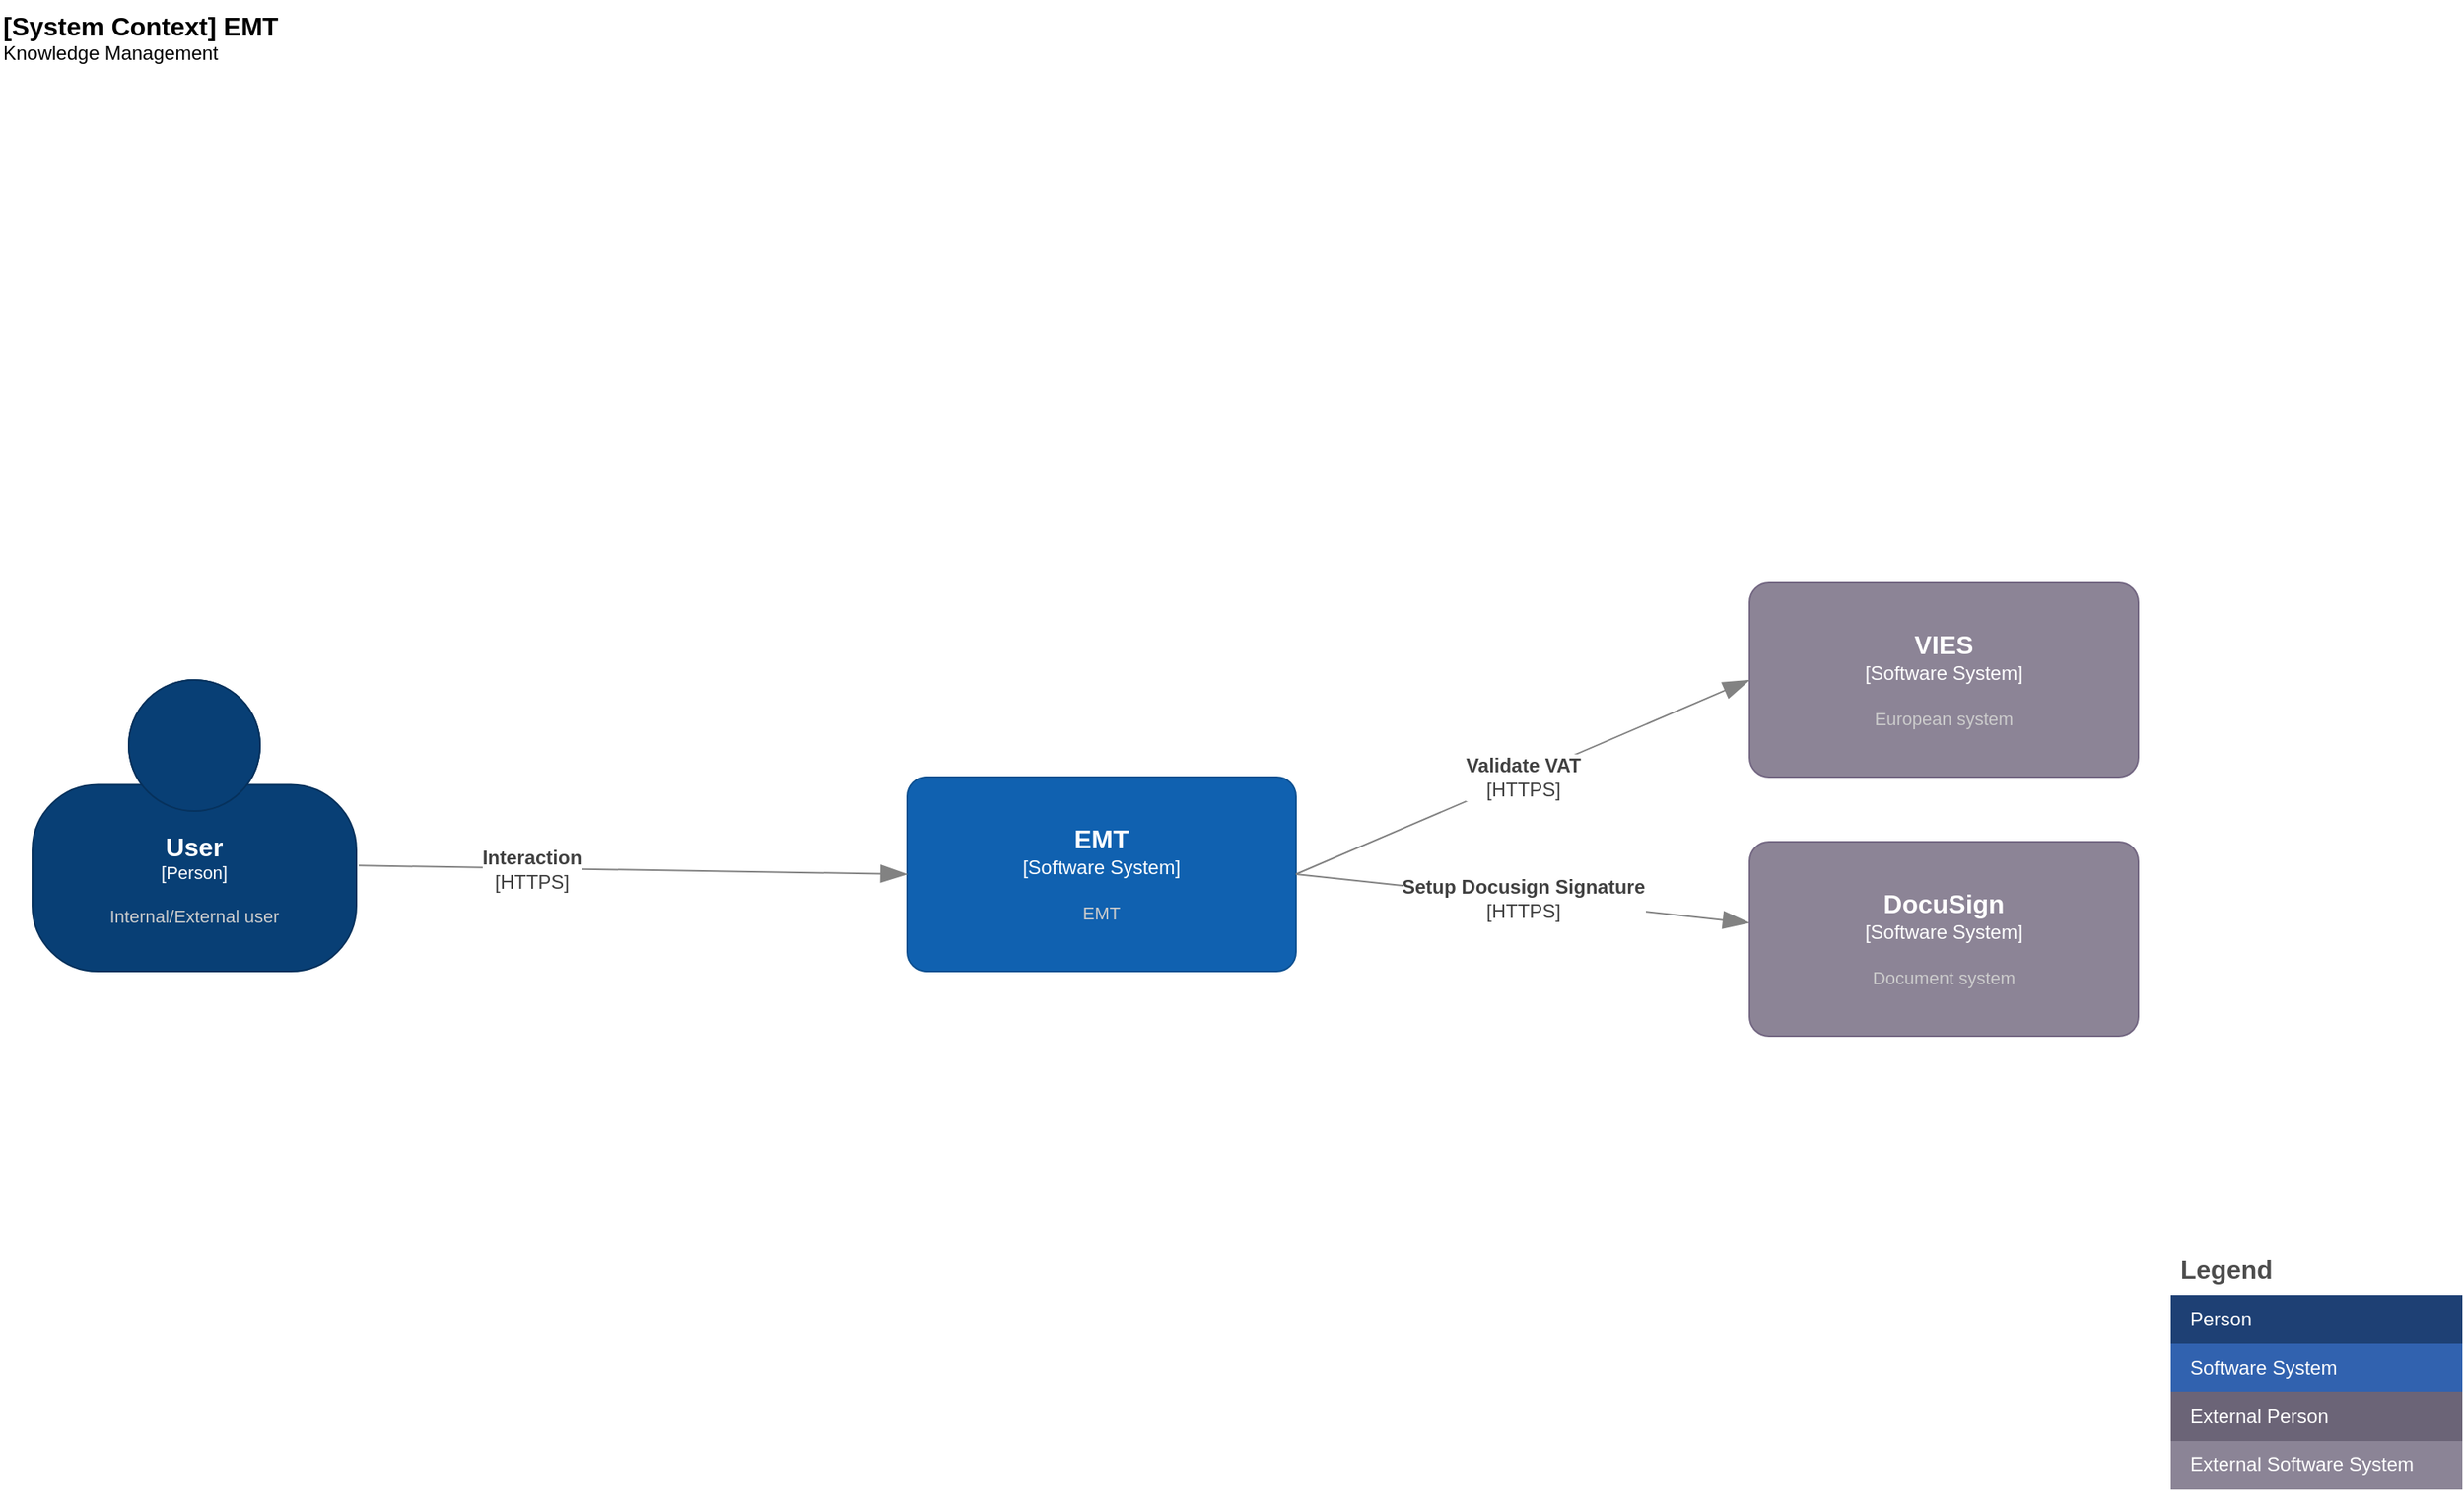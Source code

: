 <mxfile version="26.2.3" pages="5">
  <diagram id="q2HGOC2hvB-VXhbnTaA0" name="C1 - Context">
    <mxGraphModel dx="2047" dy="1398" grid="1" gridSize="10" guides="1" tooltips="1" connect="1" arrows="1" fold="1" page="0" pageScale="1" pageWidth="850" pageHeight="1100" math="0" shadow="0">
      <root>
        <mxCell id="0" />
        <mxCell id="1" parent="0" />
        <object placeholders="1" c4Name="EMT" c4Type="Software System" c4Description="EMT" label="&lt;font style=&quot;font-size: 16px&quot;&gt;&lt;b&gt;%c4Name%&lt;/b&gt;&lt;/font&gt;&lt;div&gt;[%c4Type%]&lt;/div&gt;&lt;br&gt;&lt;div&gt;&lt;font style=&quot;font-size: 11px&quot;&gt;&lt;font color=&quot;#cccccc&quot;&gt;%c4Description%&lt;/font&gt;&lt;/div&gt;" id="eeYlzu7ipkMlTdIJp50H-1">
          <mxCell style="rounded=1;whiteSpace=wrap;html=1;labelBackgroundColor=none;fillColor=#1061B0;fontColor=#ffffff;align=center;arcSize=10;strokeColor=#0D5091;metaEdit=1;resizable=0;points=[[0.25,0,0],[0.5,0,0],[0.75,0,0],[1,0.25,0],[1,0.5,0],[1,0.75,0],[0.75,1,0],[0.5,1,0],[0.25,1,0],[0,0.75,0],[0,0.5,0],[0,0.25,0]];" parent="1" vertex="1">
            <mxGeometry x="320" y="440" width="240" height="120" as="geometry" />
          </mxCell>
        </object>
        <object placeholders="1" c4Name="User" c4Type="Person" c4Description="Internal/External user" label="&lt;font style=&quot;font-size: 16px&quot;&gt;&lt;b&gt;%c4Name%&lt;/b&gt;&lt;/font&gt;&lt;div&gt;[%c4Type%]&lt;/div&gt;&lt;br&gt;&lt;div&gt;&lt;font style=&quot;font-size: 11px&quot;&gt;&lt;font color=&quot;#cccccc&quot;&gt;%c4Description%&lt;/font&gt;&lt;/div&gt;" id="eeYlzu7ipkMlTdIJp50H-8">
          <mxCell style="html=1;fontSize=11;dashed=0;whiteSpace=wrap;fillColor=#083F75;strokeColor=#06315C;fontColor=#ffffff;shape=mxgraph.c4.person2;align=center;metaEdit=1;points=[[0.5,0,0],[1,0.5,0],[1,0.75,0],[0.75,1,0],[0.5,1,0],[0.25,1,0],[0,0.75,0],[0,0.5,0]];resizable=0;" parent="1" vertex="1">
            <mxGeometry x="-220" y="380" width="200" height="180" as="geometry" />
          </mxCell>
        </object>
        <object placeholders="1" c4Type="Relationship" c4Technology="HTTPS" c4Description="Interaction" label="&lt;div style=&quot;text-align: left; font-size: 12px;&quot;&gt;&lt;div style=&quot;text-align: center; font-size: 12px;&quot;&gt;&lt;b style=&quot;font-size: 12px;&quot;&gt;%c4Description%&lt;/b&gt;&lt;/div&gt;&lt;div style=&quot;text-align: center; font-size: 12px;&quot;&gt;[%c4Technology%]&lt;/div&gt;&lt;/div&gt;" id="eeYlzu7ipkMlTdIJp50H-11">
          <mxCell style="endArrow=blockThin;html=1;fontSize=12;fontColor=#404040;strokeWidth=1;endFill=1;strokeColor=#828282;elbow=vertical;metaEdit=1;endSize=14;startSize=14;jumpStyle=arc;jumpSize=16;rounded=0;exitX=1.007;exitY=0.637;exitDx=0;exitDy=0;exitPerimeter=0;entryX=0;entryY=0.5;entryDx=0;entryDy=0;entryPerimeter=0;" parent="1" source="eeYlzu7ipkMlTdIJp50H-8" target="eeYlzu7ipkMlTdIJp50H-1" edge="1">
            <mxGeometry x="-0.368" y="-1" width="240" relative="1" as="geometry">
              <mxPoint x="90" y="700" as="sourcePoint" />
              <mxPoint x="330" y="500" as="targetPoint" />
              <mxPoint as="offset" />
            </mxGeometry>
          </mxCell>
        </object>
        <object placeholders="1" c4Name="[System Context] EMT" c4Type="ContainerScopeBoundary" c4Description="Knowledge Management" label="&lt;font style=&quot;font-size: 16px&quot;&gt;&lt;b&gt;&lt;div style=&quot;text-align: left&quot;&gt;%c4Name%&lt;/div&gt;&lt;/b&gt;&lt;/font&gt;&lt;div style=&quot;text-align: left&quot;&gt;%c4Description%&lt;/div&gt;" id="eeYlzu7ipkMlTdIJp50H-20">
          <mxCell style="text;html=1;strokeColor=none;fillColor=none;align=left;verticalAlign=top;whiteSpace=wrap;rounded=0;metaEdit=1;allowArrows=0;resizable=1;rotatable=0;connectable=0;recursiveResize=0;expand=0;pointerEvents=0;points=[[0.25,0,0],[0.5,0,0],[0.75,0,0],[1,0.25,0],[1,0.5,0],[1,0.75,0],[0.75,1,0],[0.5,1,0],[0.25,1,0],[0,0.75,0],[0,0.5,0],[0,0.25,0]];" parent="1" vertex="1">
            <mxGeometry x="-240" y="-40" width="260" height="40" as="geometry" />
          </mxCell>
        </object>
        <mxCell id="eeYlzu7ipkMlTdIJp50H-21" value="Legend" style="shape=table;startSize=30;container=1;collapsible=0;childLayout=tableLayout;fontSize=16;align=left;verticalAlign=top;fillColor=none;strokeColor=none;fontColor=#4D4D4D;fontStyle=1;spacingLeft=6;spacing=0;resizable=0;" parent="1" vertex="1">
          <mxGeometry x="1100" y="730" width="180" height="150" as="geometry" />
        </mxCell>
        <mxCell id="eeYlzu7ipkMlTdIJp50H-22" value="" style="shape=tableRow;horizontal=0;startSize=0;swimlaneHead=0;swimlaneBody=0;strokeColor=inherit;top=0;left=0;bottom=0;right=0;collapsible=0;dropTarget=0;fillColor=none;points=[[0,0.5],[1,0.5]];portConstraint=eastwest;fontSize=12;" parent="eeYlzu7ipkMlTdIJp50H-21" vertex="1">
          <mxGeometry y="30" width="180" height="30" as="geometry" />
        </mxCell>
        <mxCell id="eeYlzu7ipkMlTdIJp50H-23" value="Person" style="shape=partialRectangle;html=1;whiteSpace=wrap;connectable=0;strokeColor=inherit;overflow=hidden;fillColor=#1E4074;top=0;left=0;bottom=0;right=0;pointerEvents=1;fontSize=12;align=left;fontColor=#FFFFFF;gradientColor=none;spacingLeft=10;spacingRight=4;" parent="eeYlzu7ipkMlTdIJp50H-22" vertex="1">
          <mxGeometry width="180" height="30" as="geometry">
            <mxRectangle width="180" height="30" as="alternateBounds" />
          </mxGeometry>
        </mxCell>
        <mxCell id="eeYlzu7ipkMlTdIJp50H-24" value="" style="shape=tableRow;horizontal=0;startSize=0;swimlaneHead=0;swimlaneBody=0;strokeColor=inherit;top=0;left=0;bottom=0;right=0;collapsible=0;dropTarget=0;fillColor=none;points=[[0,0.5],[1,0.5]];portConstraint=eastwest;fontSize=12;" parent="eeYlzu7ipkMlTdIJp50H-21" vertex="1">
          <mxGeometry y="60" width="180" height="30" as="geometry" />
        </mxCell>
        <mxCell id="eeYlzu7ipkMlTdIJp50H-25" value="Software System" style="shape=partialRectangle;html=1;whiteSpace=wrap;connectable=0;strokeColor=inherit;overflow=hidden;fillColor=#3162AF;top=0;left=0;bottom=0;right=0;pointerEvents=1;fontSize=12;align=left;fontColor=#FFFFFF;gradientColor=none;spacingLeft=10;spacingRight=4;" parent="eeYlzu7ipkMlTdIJp50H-24" vertex="1">
          <mxGeometry width="180" height="30" as="geometry">
            <mxRectangle width="180" height="30" as="alternateBounds" />
          </mxGeometry>
        </mxCell>
        <mxCell id="eeYlzu7ipkMlTdIJp50H-30" value="" style="shape=tableRow;horizontal=0;startSize=0;swimlaneHead=0;swimlaneBody=0;strokeColor=inherit;top=0;left=0;bottom=0;right=0;collapsible=0;dropTarget=0;fillColor=none;points=[[0,0.5],[1,0.5]];portConstraint=eastwest;fontSize=12;" parent="eeYlzu7ipkMlTdIJp50H-21" vertex="1">
          <mxGeometry y="90" width="180" height="30" as="geometry" />
        </mxCell>
        <mxCell id="eeYlzu7ipkMlTdIJp50H-31" value="External Person" style="shape=partialRectangle;html=1;whiteSpace=wrap;connectable=0;strokeColor=inherit;overflow=hidden;fillColor=#6b6477;top=0;left=0;bottom=0;right=0;pointerEvents=1;fontSize=12;align=left;fontColor=#FFFFFF;gradientColor=none;spacingLeft=10;spacingRight=4;" parent="eeYlzu7ipkMlTdIJp50H-30" vertex="1">
          <mxGeometry width="180" height="30" as="geometry">
            <mxRectangle width="180" height="30" as="alternateBounds" />
          </mxGeometry>
        </mxCell>
        <mxCell id="eeYlzu7ipkMlTdIJp50H-32" value="" style="shape=tableRow;horizontal=0;startSize=0;swimlaneHead=0;swimlaneBody=0;strokeColor=inherit;top=0;left=0;bottom=0;right=0;collapsible=0;dropTarget=0;fillColor=none;points=[[0,0.5],[1,0.5]];portConstraint=eastwest;fontSize=12;" parent="eeYlzu7ipkMlTdIJp50H-21" vertex="1">
          <mxGeometry y="120" width="180" height="30" as="geometry" />
        </mxCell>
        <mxCell id="eeYlzu7ipkMlTdIJp50H-33" value="External Software System" style="shape=partialRectangle;html=1;whiteSpace=wrap;connectable=0;strokeColor=inherit;overflow=hidden;fillColor=#8b8496;top=0;left=0;bottom=0;right=0;pointerEvents=1;fontSize=12;align=left;fontColor=#FFFFFF;gradientColor=none;spacingLeft=10;spacingRight=4;" parent="eeYlzu7ipkMlTdIJp50H-32" vertex="1">
          <mxGeometry width="180" height="30" as="geometry">
            <mxRectangle width="180" height="30" as="alternateBounds" />
          </mxGeometry>
        </mxCell>
        <object placeholders="1" c4Type="Relationship" c4Technology="HTTPS" c4Description="Setup Docusign Signature" label="&lt;div style=&quot;text-align: left; font-size: 12px;&quot;&gt;&lt;div style=&quot;text-align: center; font-size: 12px;&quot;&gt;&lt;b style=&quot;font-size: 12px;&quot;&gt;%c4Description%&lt;/b&gt;&lt;/div&gt;&lt;div style=&quot;text-align: center; font-size: 12px;&quot;&gt;[%c4Technology%]&lt;/div&gt;&lt;/div&gt;" id="wMWG5pYDk52Z6qvawfue-4">
          <mxCell style="endArrow=blockThin;html=1;fontSize=12;fontColor=#404040;strokeWidth=1;endFill=1;strokeColor=#828282;elbow=vertical;metaEdit=1;endSize=14;startSize=14;jumpStyle=arc;jumpSize=16;rounded=0;entryX=0;entryY=0.417;entryDx=0;entryDy=0;entryPerimeter=0;exitX=1;exitY=0.5;exitDx=0;exitDy=0;exitPerimeter=0;" parent="1" source="eeYlzu7ipkMlTdIJp50H-1" target="jMdchxHNiNqsX8gLyy9u-1" edge="1">
            <mxGeometry x="-0.002" width="240" relative="1" as="geometry">
              <mxPoint x="450" y="570" as="sourcePoint" />
              <mxPoint x="450" y="690" as="targetPoint" />
              <mxPoint as="offset" />
            </mxGeometry>
          </mxCell>
        </object>
        <object placeholders="1" c4Name="DocuSign" c4Type="Software System" c4Description="Document system" label="&lt;font style=&quot;font-size: 16px&quot;&gt;&lt;b&gt;%c4Name%&lt;/b&gt;&lt;/font&gt;&lt;div&gt;[%c4Type%]&lt;/div&gt;&lt;br&gt;&lt;div&gt;&lt;font style=&quot;font-size: 11px&quot;&gt;&lt;font color=&quot;#cccccc&quot;&gt;%c4Description%&lt;/font&gt;&lt;/div&gt;" id="jMdchxHNiNqsX8gLyy9u-1">
          <mxCell style="rounded=1;whiteSpace=wrap;html=1;labelBackgroundColor=none;fillColor=#8C8496;fontColor=#ffffff;align=center;arcSize=10;strokeColor=#736782;metaEdit=1;resizable=0;points=[[0.25,0,0],[0.5,0,0],[0.75,0,0],[1,0.25,0],[1,0.5,0],[1,0.75,0],[0.75,1,0],[0.5,1,0],[0.25,1,0],[0,0.75,0],[0,0.5,0],[0,0.25,0]];" vertex="1" parent="1">
            <mxGeometry x="840" y="480" width="240" height="120" as="geometry" />
          </mxCell>
        </object>
        <object placeholders="1" c4Name="VIES" c4Type="Software System" c4Description="European system" label="&lt;font style=&quot;font-size: 16px&quot;&gt;&lt;b&gt;%c4Name%&lt;/b&gt;&lt;/font&gt;&lt;div&gt;[%c4Type%]&lt;/div&gt;&lt;br&gt;&lt;div&gt;&lt;font style=&quot;font-size: 11px&quot;&gt;&lt;font color=&quot;#cccccc&quot;&gt;%c4Description%&lt;/font&gt;&lt;/div&gt;" id="jMdchxHNiNqsX8gLyy9u-2">
          <mxCell style="rounded=1;whiteSpace=wrap;html=1;labelBackgroundColor=none;fillColor=#8C8496;fontColor=#ffffff;align=center;arcSize=10;strokeColor=#736782;metaEdit=1;resizable=0;points=[[0.25,0,0],[0.5,0,0],[0.75,0,0],[1,0.25,0],[1,0.5,0],[1,0.75,0],[0.75,1,0],[0.5,1,0],[0.25,1,0],[0,0.75,0],[0,0.5,0],[0,0.25,0]];" vertex="1" parent="1">
            <mxGeometry x="840" y="320" width="240" height="120" as="geometry" />
          </mxCell>
        </object>
        <object placeholders="1" c4Type="Relationship" c4Technology="HTTPS" c4Description="Validate VAT" label="&lt;div style=&quot;text-align: left; font-size: 12px;&quot;&gt;&lt;div style=&quot;text-align: center; font-size: 12px;&quot;&gt;&lt;b style=&quot;font-size: 12px;&quot;&gt;%c4Description%&lt;/b&gt;&lt;/div&gt;&lt;div style=&quot;text-align: center; font-size: 12px;&quot;&gt;[%c4Technology%]&lt;/div&gt;&lt;/div&gt;" id="jMdchxHNiNqsX8gLyy9u-3">
          <mxCell style="endArrow=blockThin;html=1;fontSize=12;fontColor=#404040;strokeWidth=1;endFill=1;strokeColor=#828282;elbow=vertical;metaEdit=1;endSize=14;startSize=14;jumpStyle=arc;jumpSize=16;rounded=0;entryX=0;entryY=0.5;entryDx=0;entryDy=0;entryPerimeter=0;exitX=1;exitY=0.5;exitDx=0;exitDy=0;exitPerimeter=0;" edge="1" parent="1" source="eeYlzu7ipkMlTdIJp50H-1" target="jMdchxHNiNqsX8gLyy9u-2">
            <mxGeometry x="-0.002" width="240" relative="1" as="geometry">
              <mxPoint x="570" y="510" as="sourcePoint" />
              <mxPoint x="850" y="540" as="targetPoint" />
              <mxPoint as="offset" />
            </mxGeometry>
          </mxCell>
        </object>
      </root>
    </mxGraphModel>
  </diagram>
  <diagram name="C2 - EMT 2.0 Subsystems view" id="I7XgLS8wMezJsXqPzc08">
    <mxGraphModel dx="2041" dy="1003" grid="0" gridSize="10" guides="1" tooltips="1" connect="1" arrows="1" fold="1" page="0" pageScale="1" pageWidth="850" pageHeight="1100" math="0" shadow="0">
      <root>
        <mxCell id="ow_LDr-X4zIuzgWSMT9t-0" />
        <mxCell id="ow_LDr-X4zIuzgWSMT9t-1" parent="ow_LDr-X4zIuzgWSMT9t-0" />
        <object placeholders="1" c4Name="EMT" c4Type="SystemScopeBoundary" c4Application="Software System" label="&lt;font style=&quot;font-size: 16px&quot;&gt;&lt;b&gt;&lt;div style=&quot;&quot;&gt;%c4Name%&lt;/div&gt;&lt;/b&gt;&lt;/font&gt;&lt;div style=&quot;&quot;&gt;[%c4Application%]&lt;/div&gt;" id="ow_LDr-X4zIuzgWSMT9t-2">
          <mxCell style="rounded=1;fontSize=11;whiteSpace=wrap;html=1;dashed=1;arcSize=20;fillColor=none;strokeColor=#666666;fontColor=#333333;labelBackgroundColor=none;align=right;verticalAlign=bottom;labelBorderColor=none;spacingTop=0;spacing=10;dashPattern=8 4;metaEdit=1;rotatable=0;perimeter=rectanglePerimeter;noLabel=0;labelPadding=0;allowArrows=0;connectable=0;expand=0;recursiveResize=0;editable=1;pointerEvents=0;absoluteArcSize=1;points=[[0.25,0,0],[0.5,0,0],[0.75,0,0],[1,0.25,0],[1,0.5,0],[1,0.75,0],[0.75,1,0],[0.5,1,0],[0.25,1,0],[0,0.75,0],[0,0.5,0],[0,0.25,0]];" parent="ow_LDr-X4zIuzgWSMT9t-1" vertex="1">
            <mxGeometry x="-70" y="390" width="400" height="620" as="geometry" />
          </mxCell>
        </object>
        <object placeholders="1" c4Name="User" c4Type="User" c4Description="Deloitte user" label="&lt;font style=&quot;font-size: 16px&quot;&gt;&lt;b&gt;%c4Name%&lt;/b&gt;&lt;/font&gt;&lt;div&gt;[%c4Type%]&lt;/div&gt;&lt;br&gt;&lt;div&gt;&lt;font style=&quot;font-size: 11px&quot;&gt;&lt;font color=&quot;#cccccc&quot;&gt;%c4Description%&lt;/font&gt;&lt;/div&gt;" id="ow_LDr-X4zIuzgWSMT9t-3">
          <mxCell style="html=1;fontSize=11;dashed=0;whiteSpace=wrap;fillColor=#083F75;strokeColor=#06315C;fontColor=#ffffff;shape=mxgraph.c4.person2;align=center;metaEdit=1;points=[[0.5,0,0],[1,0.5,0],[1,0.75,0],[0.75,1,0],[0.5,1,0],[0.25,1,0],[0,0.75,0],[0,0.5,0]];resizable=0;" parent="ow_LDr-X4zIuzgWSMT9t-1" vertex="1">
            <mxGeometry x="-380" y="100" width="200" height="180" as="geometry" />
          </mxCell>
        </object>
        <object placeholders="1" c4Type="Relationship" c4Technology="HTTPS" c4Description="Request" label="&lt;div style=&quot;text-align: left; font-size: 13px;&quot;&gt;&lt;div style=&quot;text-align: center; font-size: 13px;&quot;&gt;&lt;b style=&quot;font-size: 13px;&quot;&gt;%c4Description%&lt;/b&gt;&lt;/div&gt;&lt;div style=&quot;text-align: center; font-size: 13px;&quot;&gt;[%c4Technology%]&lt;/div&gt;&lt;/div&gt;" id="ow_LDr-X4zIuzgWSMT9t-4">
          <mxCell style="endArrow=blockThin;html=1;fontSize=13;fontColor=#404040;strokeWidth=1;endFill=1;strokeColor=#828282;elbow=vertical;metaEdit=1;endSize=14;startSize=14;jumpStyle=arc;jumpSize=16;rounded=0;exitX=1;exitY=0.75;exitDx=0;exitDy=0;exitPerimeter=0;entryX=0;entryY=0.25;entryDx=0;entryDy=0;entryPerimeter=0;" parent="ow_LDr-X4zIuzgWSMT9t-1" source="ow_LDr-X4zIuzgWSMT9t-3" target="ow_LDr-X4zIuzgWSMT9t-6" edge="1">
            <mxGeometry x="-0.284" y="3" width="240" relative="1" as="geometry">
              <mxPoint x="-680" y="1325" as="sourcePoint" />
              <mxPoint x="-180" y="1180" as="targetPoint" />
              <mxPoint as="offset" />
            </mxGeometry>
          </mxCell>
        </object>
        <object placeholders="1" c4Name="Gateway" c4Type="Subsystem" c4Description="Middleware API" label="&lt;font style=&quot;font-size: 16px&quot;&gt;&lt;b&gt;%c4Name%&lt;/b&gt;&lt;/font&gt;&lt;div&gt;[%c4Type%]&lt;/div&gt;&lt;br&gt;&lt;div&gt;&lt;font style=&quot;font-size: 11px&quot;&gt;&lt;font color=&quot;#cccccc&quot;&gt;%c4Description%&lt;/font&gt;&lt;/div&gt;" id="ow_LDr-X4zIuzgWSMT9t-5">
          <mxCell style="rounded=1;whiteSpace=wrap;html=1;labelBackgroundColor=none;fillColor=#1061B0;fontColor=#ffffff;align=center;arcSize=10;strokeColor=#0D5091;metaEdit=1;resizable=0;points=[[0.25,0,0],[0.5,0,0],[0.75,0,0],[1,0.25,0],[1,0.5,0],[1,0.75,0],[0.75,1,0],[0.5,1,0],[0.25,1,0],[0,0.75,0],[0,0.5,0],[0,0.25,0]];" parent="ow_LDr-X4zIuzgWSMT9t-1" vertex="1">
            <mxGeometry x="10" y="430" width="240" height="120" as="geometry" />
          </mxCell>
        </object>
        <object placeholders="1" c4Type="EMT Portal" c4Container="Container" c4Technology="SPA Angular" c4Description="container role/responsibility." label="&lt;font style=&quot;font-size: 16px&quot;&gt;&lt;b&gt;%c4Type%&lt;/b&gt;&lt;/font&gt;&lt;div&gt;[%c4Container%:&amp;nbsp;%c4Technology%]&lt;/div&gt;&lt;br&gt;&lt;div&gt;&lt;font style=&quot;font-size: 11px&quot;&gt;&lt;font color=&quot;#E6E6E6&quot;&gt;%c4Description%&lt;/font&gt;&lt;/div&gt;" id="ow_LDr-X4zIuzgWSMT9t-6">
          <mxCell style="shape=mxgraph.c4.webBrowserContainer2;whiteSpace=wrap;html=1;boundedLbl=1;rounded=0;labelBackgroundColor=none;strokeColor=#118ACD;fillColor=#23A2D9;strokeColor=#118ACD;strokeColor2=#0E7DAD;fontSize=12;fontColor=#ffffff;align=center;metaEdit=1;points=[[0.5,0,0],[1,0.25,0],[1,0.5,0],[1,0.75,0],[0.5,1,0],[0,0.75,0],[0,0.5,0],[0,0.25,0]];resizable=0;" parent="ow_LDr-X4zIuzgWSMT9t-1" vertex="1">
            <mxGeometry x="10" y="130" width="240" height="160" as="geometry" />
          </mxCell>
        </object>
        <object placeholders="1" c4Type="Relationship" c4Technology="HTTPS" c4Description="EMT Request&#xa;Configuration Requests" label="&lt;div style=&quot;text-align: left; font-size: 13px;&quot;&gt;&lt;div style=&quot;text-align: center; font-size: 13px;&quot;&gt;&lt;b style=&quot;font-size: 13px;&quot;&gt;%c4Description%&lt;/b&gt;&lt;/div&gt;&lt;div style=&quot;text-align: center; font-size: 13px;&quot;&gt;[%c4Technology%]&lt;/div&gt;&lt;/div&gt;" id="ow_LDr-X4zIuzgWSMT9t-7">
          <mxCell style="endArrow=blockThin;html=1;fontSize=13;fontColor=#404040;strokeWidth=1;endFill=1;strokeColor=#828282;elbow=vertical;metaEdit=1;endSize=14;startSize=14;jumpStyle=arc;jumpSize=16;rounded=0;exitX=0.5;exitY=1;exitDx=0;exitDy=0;exitPerimeter=0;" parent="ow_LDr-X4zIuzgWSMT9t-1" source="ow_LDr-X4zIuzgWSMT9t-6" edge="1">
            <mxGeometry x="-0.293" y="3" width="240" relative="1" as="geometry">
              <mxPoint x="480" y="540" as="sourcePoint" />
              <mxPoint x="130" y="430" as="targetPoint" />
              <mxPoint as="offset" />
            </mxGeometry>
          </mxCell>
        </object>
        <object placeholders="1" c4Name="Workers" c4Type="Subsystem" c4Description="Intenal Workers and Jobs" label="&lt;font style=&quot;font-size: 16px&quot;&gt;&lt;b&gt;%c4Name%&lt;/b&gt;&lt;/font&gt;&lt;div&gt;[%c4Type%]&lt;/div&gt;&lt;br&gt;&lt;div&gt;&lt;font style=&quot;font-size: 11px&quot;&gt;&lt;font color=&quot;#cccccc&quot;&gt;%c4Description%&lt;/font&gt;&lt;/div&gt;" id="ow_LDr-X4zIuzgWSMT9t-8">
          <mxCell style="rounded=1;whiteSpace=wrap;html=1;labelBackgroundColor=none;fillColor=#1061B0;fontColor=#ffffff;align=center;arcSize=10;strokeColor=#0D5091;metaEdit=1;resizable=0;points=[[0.25,0,0],[0.5,0,0],[0.75,0,0],[1,0.25,0],[1,0.5,0],[1,0.75,0],[0.75,1,0],[0.5,1,0],[0.25,1,0],[0,0.75,0],[0,0.5,0],[0,0.25,0]];" parent="ow_LDr-X4zIuzgWSMT9t-1" vertex="1">
            <mxGeometry x="10" y="851" width="240" height="120" as="geometry" />
          </mxCell>
        </object>
        <object placeholders="1" c4Name="[Containers] EMT Subsystems" c4Type="ContainerDiagramTitle" c4Description="Subsystem description embedding Entity Management Tool" label="&lt;font style=&quot;font-size: 16px&quot;&gt;&lt;b&gt;&lt;div style=&quot;text-align: left&quot;&gt;%c4Name%&lt;/div&gt;&lt;/b&gt;&lt;/font&gt;&lt;div style=&quot;text-align: left&quot;&gt;%c4Description%&lt;/div&gt;" id="ow_LDr-X4zIuzgWSMT9t-9">
          <mxCell style="text;html=1;strokeColor=none;fillColor=none;align=left;verticalAlign=top;whiteSpace=wrap;rounded=0;metaEdit=1;allowArrows=0;resizable=1;rotatable=0;connectable=0;recursiveResize=0;expand=0;pointerEvents=0;points=[[0.25,0,0],[0.5,0,0],[0.75,0,0],[1,0.25,0],[1,0.5,0],[1,0.75,0],[0.75,1,0],[0.5,1,0],[0.25,1,0],[0,0.75,0],[0,0.5,0],[0,0.25,0]];" parent="ow_LDr-X4zIuzgWSMT9t-1" vertex="1">
            <mxGeometry x="-380" y="30" width="370" height="40" as="geometry" />
          </mxCell>
        </object>
        <mxCell id="ow_LDr-X4zIuzgWSMT9t-10" value="Legend" style="shape=table;startSize=30;container=1;collapsible=0;childLayout=tableLayout;fontSize=16;align=left;verticalAlign=top;fillColor=none;strokeColor=none;fontColor=#4D4D4D;fontStyle=1;spacingLeft=6;spacing=0;resizable=0;" parent="ow_LDr-X4zIuzgWSMT9t-1" vertex="1">
          <mxGeometry x="820" y="510" width="180" height="150" as="geometry" />
        </mxCell>
        <mxCell id="ow_LDr-X4zIuzgWSMT9t-11" value="" style="shape=tableRow;horizontal=0;startSize=0;swimlaneHead=0;swimlaneBody=0;strokeColor=inherit;top=0;left=0;bottom=0;right=0;collapsible=0;dropTarget=0;fillColor=none;points=[[0,0.5],[1,0.5]];portConstraint=eastwest;fontSize=12;" parent="ow_LDr-X4zIuzgWSMT9t-10" vertex="1">
          <mxGeometry y="30" width="180" height="30" as="geometry" />
        </mxCell>
        <mxCell id="ow_LDr-X4zIuzgWSMT9t-12" value="Person" style="shape=partialRectangle;html=1;whiteSpace=wrap;connectable=0;strokeColor=inherit;overflow=hidden;fillColor=#1E4074;top=0;left=0;bottom=0;right=0;pointerEvents=1;fontSize=12;align=left;fontColor=#FFFFFF;gradientColor=none;spacingLeft=10;spacingRight=4;" parent="ow_LDr-X4zIuzgWSMT9t-11" vertex="1">
          <mxGeometry width="180" height="30" as="geometry">
            <mxRectangle width="180" height="30" as="alternateBounds" />
          </mxGeometry>
        </mxCell>
        <mxCell id="ow_LDr-X4zIuzgWSMT9t-13" value="" style="shape=tableRow;horizontal=0;startSize=0;swimlaneHead=0;swimlaneBody=0;strokeColor=inherit;top=0;left=0;bottom=0;right=0;collapsible=0;dropTarget=0;fillColor=none;points=[[0,0.5],[1,0.5]];portConstraint=eastwest;fontSize=12;" parent="ow_LDr-X4zIuzgWSMT9t-10" vertex="1">
          <mxGeometry y="60" width="180" height="30" as="geometry" />
        </mxCell>
        <mxCell id="ow_LDr-X4zIuzgWSMT9t-14" value="Subsystem" style="shape=partialRectangle;html=1;whiteSpace=wrap;connectable=0;strokeColor=inherit;overflow=hidden;fillColor=#3162AF;top=0;left=0;bottom=0;right=0;pointerEvents=1;fontSize=12;align=left;fontColor=#FFFFFF;gradientColor=none;spacingLeft=10;spacingRight=4;" parent="ow_LDr-X4zIuzgWSMT9t-13" vertex="1">
          <mxGeometry width="180" height="30" as="geometry">
            <mxRectangle width="180" height="30" as="alternateBounds" />
          </mxGeometry>
        </mxCell>
        <mxCell id="ow_LDr-X4zIuzgWSMT9t-15" value="" style="shape=tableRow;horizontal=0;startSize=0;swimlaneHead=0;swimlaneBody=0;strokeColor=inherit;top=0;left=0;bottom=0;right=0;collapsible=0;dropTarget=0;fillColor=none;points=[[0,0.5],[1,0.5]];portConstraint=eastwest;fontSize=12;" parent="ow_LDr-X4zIuzgWSMT9t-10" vertex="1">
          <mxGeometry y="90" width="180" height="30" as="geometry" />
        </mxCell>
        <mxCell id="ow_LDr-X4zIuzgWSMT9t-16" value="External Person" style="shape=partialRectangle;html=1;whiteSpace=wrap;connectable=0;strokeColor=inherit;overflow=hidden;fillColor=#6b6477;top=0;left=0;bottom=0;right=0;pointerEvents=1;fontSize=12;align=left;fontColor=#FFFFFF;gradientColor=none;spacingLeft=10;spacingRight=4;" parent="ow_LDr-X4zIuzgWSMT9t-15" vertex="1">
          <mxGeometry width="180" height="30" as="geometry">
            <mxRectangle width="180" height="30" as="alternateBounds" />
          </mxGeometry>
        </mxCell>
        <mxCell id="ow_LDr-X4zIuzgWSMT9t-17" value="" style="shape=tableRow;horizontal=0;startSize=0;swimlaneHead=0;swimlaneBody=0;strokeColor=inherit;top=0;left=0;bottom=0;right=0;collapsible=0;dropTarget=0;fillColor=none;points=[[0,0.5],[1,0.5]];portConstraint=eastwest;fontSize=12;" parent="ow_LDr-X4zIuzgWSMT9t-10" vertex="1">
          <mxGeometry y="120" width="180" height="30" as="geometry" />
        </mxCell>
        <mxCell id="ow_LDr-X4zIuzgWSMT9t-18" value="External Software System" style="shape=partialRectangle;html=1;whiteSpace=wrap;connectable=0;strokeColor=inherit;overflow=hidden;fillColor=#8b8496;top=0;left=0;bottom=0;right=0;pointerEvents=1;fontSize=12;align=left;fontColor=#FFFFFF;gradientColor=none;spacingLeft=10;spacingRight=4;" parent="ow_LDr-X4zIuzgWSMT9t-17" vertex="1">
          <mxGeometry width="180" height="30" as="geometry">
            <mxRectangle width="180" height="30" as="alternateBounds" />
          </mxGeometry>
        </mxCell>
        <object placeholders="1" c4Name="CIAM" c4Type="Software System" c4Description="User Authentication" label="&lt;font style=&quot;font-size: 16px&quot;&gt;&lt;b&gt;%c4Name%&lt;/b&gt;&lt;/font&gt;&lt;div&gt;[%c4Type%]&lt;/div&gt;&lt;br&gt;&lt;div&gt;&lt;font style=&quot;font-size: 11px&quot;&gt;&lt;font color=&quot;#cccccc&quot;&gt;%c4Description%&lt;/font&gt;&lt;/div&gt;" id="ow_LDr-X4zIuzgWSMT9t-19">
          <mxCell style="rounded=1;whiteSpace=wrap;html=1;labelBackgroundColor=none;fillColor=#8C8496;fontColor=#ffffff;align=center;arcSize=10;strokeColor=#736782;metaEdit=1;resizable=0;points=[[0.25,0,0],[0.5,0,0],[0.75,0,0],[1,0.25,0],[1,0.5,0],[1,0.75,0],[0.75,1,0],[0.5,1,0],[0.25,1,0],[0,0.75,0],[0,0.5,0],[0,0.25,0]];" parent="ow_LDr-X4zIuzgWSMT9t-1" vertex="1">
            <mxGeometry x="446" y="655" width="240" height="120" as="geometry" />
          </mxCell>
        </object>
        <object placeholders="1" c4Type="Relationship" c4Technology="HTTPS" c4Description="AUTHENTICATE User" label="&lt;div style=&quot;text-align: left; font-size: 12px;&quot;&gt;&lt;div style=&quot;text-align: center; font-size: 12px;&quot;&gt;&lt;b style=&quot;font-size: 12px;&quot;&gt;%c4Description%&lt;/b&gt;&lt;/div&gt;&lt;div style=&quot;text-align: center; font-size: 12px;&quot;&gt;[%c4Technology%]&lt;/div&gt;&lt;/div&gt;" id="ow_LDr-X4zIuzgWSMT9t-20">
          <mxCell style="endArrow=blockThin;html=1;fontSize=12;fontColor=#404040;strokeWidth=1;endFill=1;strokeColor=#828282;elbow=vertical;metaEdit=1;endSize=14;startSize=14;jumpStyle=arc;jumpSize=16;rounded=0;exitX=1;exitY=0.75;exitDx=0;exitDy=0;exitPerimeter=0;entryX=0;entryY=0.5;entryDx=0;entryDy=0;entryPerimeter=0;" parent="ow_LDr-X4zIuzgWSMT9t-1" source="ow_LDr-X4zIuzgWSMT9t-25" target="ow_LDr-X4zIuzgWSMT9t-19" edge="1">
            <mxGeometry x="0.455" width="240" relative="1" as="geometry">
              <mxPoint x="270" y="510" as="sourcePoint" />
              <mxPoint x="450" y="370" as="targetPoint" />
              <mxPoint as="offset" />
            </mxGeometry>
          </mxCell>
        </object>
        <object placeholders="1" c4Name="DocuSign" c4Type="Software System" c4Description="Document system" label="&lt;font style=&quot;font-size: 16px&quot;&gt;&lt;b&gt;%c4Name%&lt;/b&gt;&lt;/font&gt;&lt;div&gt;[%c4Type%]&lt;/div&gt;&lt;br&gt;&lt;div&gt;&lt;font style=&quot;font-size: 11px&quot;&gt;&lt;font color=&quot;#cccccc&quot;&gt;%c4Description%&lt;/font&gt;&lt;/div&gt;" id="ow_LDr-X4zIuzgWSMT9t-21">
          <mxCell style="rounded=1;whiteSpace=wrap;html=1;labelBackgroundColor=none;fillColor=#8C8496;fontColor=#ffffff;align=center;arcSize=10;strokeColor=#736782;metaEdit=1;resizable=0;points=[[0.25,0,0],[0.5,0,0],[0.75,0,0],[1,0.25,0],[1,0.5,0],[1,0.75,0],[0.75,1,0],[0.5,1,0],[0.25,1,0],[0,0.75,0],[0,0.5,0],[0,0.25,0]];" parent="ow_LDr-X4zIuzgWSMT9t-1" vertex="1">
            <mxGeometry x="790" y="310" width="240" height="120" as="geometry" />
          </mxCell>
        </object>
        <object placeholders="1" c4Name="User" c4Type="User" c4Description="External user" label="&lt;font style=&quot;font-size: 16px&quot;&gt;&lt;b&gt;%c4Name%&lt;/b&gt;&lt;/font&gt;&lt;div&gt;[%c4Type%]&lt;/div&gt;&lt;br&gt;&lt;div&gt;&lt;font style=&quot;font-size: 11px&quot;&gt;&lt;font color=&quot;#cccccc&quot;&gt;%c4Description%&lt;/font&gt;&lt;/div&gt;" id="ow_LDr-X4zIuzgWSMT9t-22">
          <mxCell style="html=1;fontSize=11;dashed=0;whiteSpace=wrap;fillColor=#083F75;strokeColor=#06315C;fontColor=#ffffff;shape=mxgraph.c4.person2;align=center;metaEdit=1;points=[[0.5,0,0],[1,0.5,0],[1,0.75,0],[0.75,1,0],[0.5,1,0],[0.25,1,0],[0,0.75,0],[0,0.5,0]];resizable=0;" parent="ow_LDr-X4zIuzgWSMT9t-1" vertex="1">
            <mxGeometry x="-390" y="340" width="200" height="180" as="geometry" />
          </mxCell>
        </object>
        <object placeholders="1" c4Type="Relationship" c4Technology="HTTPS" c4Description="Request" label="&lt;div style=&quot;text-align: left; font-size: 13px;&quot;&gt;&lt;div style=&quot;text-align: center; font-size: 13px;&quot;&gt;&lt;b style=&quot;font-size: 13px;&quot;&gt;%c4Description%&lt;/b&gt;&lt;/div&gt;&lt;div style=&quot;text-align: center; font-size: 13px;&quot;&gt;[%c4Technology%]&lt;/div&gt;&lt;/div&gt;" id="ow_LDr-X4zIuzgWSMT9t-23">
          <mxCell style="endArrow=blockThin;html=1;fontSize=13;fontColor=#404040;strokeWidth=1;endFill=1;strokeColor=#828282;elbow=vertical;metaEdit=1;endSize=14;startSize=14;jumpStyle=arc;jumpSize=16;rounded=0;exitX=1;exitY=0.75;exitDx=0;exitDy=0;exitPerimeter=0;entryX=0;entryY=0.75;entryDx=0;entryDy=0;entryPerimeter=0;" parent="ow_LDr-X4zIuzgWSMT9t-1" source="ow_LDr-X4zIuzgWSMT9t-22" target="ow_LDr-X4zIuzgWSMT9t-6" edge="1">
            <mxGeometry x="-0.284" y="3" width="240" relative="1" as="geometry">
              <mxPoint x="410" y="85" as="sourcePoint" />
              <mxPoint x="260" y="200" as="targetPoint" />
              <mxPoint as="offset" />
            </mxGeometry>
          </mxCell>
        </object>
        <object placeholders="1" c4Name="VIES" c4Type="Software System" c4Description="European system" label="&lt;font style=&quot;font-size: 16px&quot;&gt;&lt;b&gt;%c4Name%&lt;/b&gt;&lt;/font&gt;&lt;div&gt;[%c4Type%]&lt;/div&gt;&lt;br&gt;&lt;div&gt;&lt;font style=&quot;font-size: 11px&quot;&gt;&lt;font color=&quot;#cccccc&quot;&gt;%c4Description%&lt;/font&gt;&lt;/div&gt;" id="ow_LDr-X4zIuzgWSMT9t-24">
          <mxCell style="rounded=1;whiteSpace=wrap;html=1;labelBackgroundColor=none;fillColor=#8C8496;fontColor=#ffffff;align=center;arcSize=10;strokeColor=#736782;metaEdit=1;resizable=0;points=[[0.25,0,0],[0.5,0,0],[0.75,0,0],[1,0.25,0],[1,0.5,0],[1,0.75,0],[0.75,1,0],[0.5,1,0],[0.25,1,0],[0,0.75,0],[0,0.5,0],[0,0.25,0]];" parent="ow_LDr-X4zIuzgWSMT9t-1" vertex="1">
            <mxGeometry x="790" y="150" width="240" height="120" as="geometry" />
          </mxCell>
        </object>
        <object placeholders="1" c4Name="EMT Backend" c4Type="Software System" c4Description="Core Application" label="&lt;font style=&quot;font-size: 16px&quot;&gt;&lt;b&gt;%c4Name%&lt;/b&gt;&lt;/font&gt;&lt;div&gt;[%c4Type%]&lt;/div&gt;&lt;br&gt;&lt;div&gt;&lt;font style=&quot;font-size: 11px&quot;&gt;&lt;font color=&quot;#cccccc&quot;&gt;%c4Description%&lt;/font&gt;&lt;/div&gt;" id="ow_LDr-X4zIuzgWSMT9t-25">
          <mxCell style="rounded=1;whiteSpace=wrap;html=1;labelBackgroundColor=none;fillColor=#1061B0;fontColor=#ffffff;align=center;arcSize=10;strokeColor=#0D5091;metaEdit=1;resizable=0;points=[[0.25,0,0],[0.5,0,0],[0.75,0,0],[1,0.25,0],[1,0.5,0],[1,0.75,0],[0.75,1,0],[0.5,1,0],[0.25,1,0],[0,0.75,0],[0,0.5,0],[0,0.25,0]];" parent="ow_LDr-X4zIuzgWSMT9t-1" vertex="1">
            <mxGeometry x="10" y="650" width="240" height="120" as="geometry" />
          </mxCell>
        </object>
        <object placeholders="1" c4Type="Relationship" c4Technology="HTTPS" c4Description="Request" label="&lt;div style=&quot;text-align: left; font-size: 13px;&quot;&gt;&lt;div style=&quot;text-align: center; font-size: 13px;&quot;&gt;&lt;b style=&quot;font-size: 13px;&quot;&gt;%c4Description%&lt;/b&gt;&lt;/div&gt;&lt;div style=&quot;text-align: center; font-size: 13px;&quot;&gt;[%c4Technology%]&lt;/div&gt;&lt;/div&gt;" id="ow_LDr-X4zIuzgWSMT9t-26">
          <mxCell style="endArrow=blockThin;html=1;fontSize=13;fontColor=#404040;strokeWidth=1;endFill=1;strokeColor=#828282;elbow=vertical;metaEdit=1;endSize=14;startSize=14;jumpStyle=arc;jumpSize=16;rounded=0;exitX=0.5;exitY=1;exitDx=0;exitDy=0;exitPerimeter=0;entryX=0.5;entryY=0;entryDx=0;entryDy=0;entryPerimeter=0;" parent="ow_LDr-X4zIuzgWSMT9t-1" source="ow_LDr-X4zIuzgWSMT9t-5" target="ow_LDr-X4zIuzgWSMT9t-25" edge="1">
            <mxGeometry x="-0.293" y="3" width="240" relative="1" as="geometry">
              <mxPoint x="140" y="280" as="sourcePoint" />
              <mxPoint x="140" y="440" as="targetPoint" />
              <mxPoint as="offset" />
            </mxGeometry>
          </mxCell>
        </object>
        <object placeholders="1" c4Type="Relationship" c4Technology="HTTPS" c4Description="Request" label="&lt;div style=&quot;text-align: left; font-size: 13px;&quot;&gt;&lt;div style=&quot;text-align: center; font-size: 13px;&quot;&gt;&lt;b style=&quot;font-size: 13px;&quot;&gt;%c4Description%&lt;/b&gt;&lt;/div&gt;&lt;div style=&quot;text-align: center; font-size: 13px;&quot;&gt;[%c4Technology%]&lt;/div&gt;&lt;/div&gt;" id="ow_LDr-X4zIuzgWSMT9t-30">
          <mxCell style="endArrow=blockThin;html=1;fontSize=13;fontColor=#404040;strokeWidth=1;endFill=1;strokeColor=#828282;elbow=vertical;metaEdit=1;endSize=14;startSize=14;jumpStyle=arc;jumpSize=16;rounded=0;exitX=1;exitY=0.5;exitDx=0;exitDy=0;exitPerimeter=0;entryX=0;entryY=0.5;entryDx=0;entryDy=0;entryPerimeter=0;" parent="ow_LDr-X4zIuzgWSMT9t-1" source="ow_LDr-X4zIuzgWSMT9t-6" target="ow_LDr-X4zIuzgWSMT9t-21" edge="1">
            <mxGeometry x="-0.293" y="3" width="240" relative="1" as="geometry">
              <mxPoint x="140" y="560" as="sourcePoint" />
              <mxPoint x="400" y="660" as="targetPoint" />
              <mxPoint as="offset" />
            </mxGeometry>
          </mxCell>
        </object>
        <object placeholders="1" c4Type="Relationship" c4Technology="HTTPS" c4Description="Request" label="&lt;div style=&quot;text-align: left; font-size: 13px;&quot;&gt;&lt;div style=&quot;text-align: center; font-size: 13px;&quot;&gt;&lt;b style=&quot;font-size: 13px;&quot;&gt;%c4Description%&lt;/b&gt;&lt;/div&gt;&lt;div style=&quot;text-align: center; font-size: 13px;&quot;&gt;[%c4Technology%]&lt;/div&gt;&lt;/div&gt;" id="ow_LDr-X4zIuzgWSMT9t-31">
          <mxCell style="endArrow=blockThin;html=1;fontSize=13;fontColor=#404040;strokeWidth=1;endFill=1;strokeColor=#828282;elbow=vertical;metaEdit=1;endSize=14;startSize=14;jumpStyle=arc;jumpSize=16;rounded=0;exitX=1;exitY=0.5;exitDx=0;exitDy=0;exitPerimeter=0;entryX=0;entryY=0.5;entryDx=0;entryDy=0;entryPerimeter=0;" parent="ow_LDr-X4zIuzgWSMT9t-1" source="ow_LDr-X4zIuzgWSMT9t-6" target="ow_LDr-X4zIuzgWSMT9t-24" edge="1">
            <mxGeometry x="-0.293" y="3" width="240" relative="1" as="geometry">
              <mxPoint x="260" y="200" as="sourcePoint" />
              <mxPoint x="740" y="470" as="targetPoint" />
              <mxPoint as="offset" />
            </mxGeometry>
          </mxCell>
        </object>
        <object placeholders="1" c4Type="Relationship" c4Technology="HTTPS" c4Description="Request" label="&lt;div style=&quot;text-align: left; font-size: 13px;&quot;&gt;&lt;div style=&quot;text-align: center; font-size: 13px;&quot;&gt;&lt;b style=&quot;font-size: 13px;&quot;&gt;%c4Description%&lt;/b&gt;&lt;/div&gt;&lt;div style=&quot;text-align: center; font-size: 13px;&quot;&gt;[%c4Technology%]&lt;/div&gt;&lt;/div&gt;" id="ow_LDr-X4zIuzgWSMT9t-32">
          <mxCell style="endArrow=blockThin;html=1;fontSize=13;fontColor=#404040;strokeWidth=1;endFill=1;strokeColor=#828282;elbow=vertical;metaEdit=1;endSize=14;startSize=14;jumpStyle=arc;jumpSize=16;rounded=0;exitX=0.75;exitY=0;exitDx=0;exitDy=0;exitPerimeter=0;entryX=0;entryY=0.5;entryDx=0;entryDy=0;entryPerimeter=0;" parent="ow_LDr-X4zIuzgWSMT9t-1" source="ow_LDr-X4zIuzgWSMT9t-25" target="ow_LDr-X4zIuzgWSMT9t-21" edge="1">
            <mxGeometry x="-0.293" y="3" width="240" relative="1" as="geometry">
              <mxPoint x="260" y="200" as="sourcePoint" />
              <mxPoint x="740" y="650" as="targetPoint" />
              <mxPoint as="offset" />
            </mxGeometry>
          </mxCell>
        </object>
        <object placeholders="1" c4Type="Relationship" c4Technology="HTTPS" c4Description="Request" label="&lt;div style=&quot;text-align: left; font-size: 13px;&quot;&gt;&lt;div style=&quot;text-align: center; font-size: 13px;&quot;&gt;&lt;b style=&quot;font-size: 13px;&quot;&gt;%c4Description%&lt;/b&gt;&lt;/div&gt;&lt;div style=&quot;text-align: center; font-size: 13px;&quot;&gt;[%c4Technology%]&lt;/div&gt;&lt;/div&gt;" id="ow_LDr-X4zIuzgWSMT9t-33">
          <mxCell style="endArrow=blockThin;html=1;fontSize=13;fontColor=#404040;strokeWidth=1;endFill=1;strokeColor=#828282;elbow=vertical;metaEdit=1;endSize=14;startSize=14;jumpStyle=arc;jumpSize=16;rounded=0;exitX=0.5;exitY=0;exitDx=0;exitDy=0;exitPerimeter=0;entryX=0.5;entryY=1;entryDx=0;entryDy=0;entryPerimeter=0;" parent="ow_LDr-X4zIuzgWSMT9t-1" source="ow_LDr-X4zIuzgWSMT9t-8" target="ow_LDr-X4zIuzgWSMT9t-25" edge="1">
            <mxGeometry x="-0.293" y="3" width="240" relative="1" as="geometry">
              <mxPoint x="280" y="720" as="sourcePoint" />
              <mxPoint x="60" y="720" as="targetPoint" />
              <mxPoint as="offset" />
            </mxGeometry>
          </mxCell>
        </object>
        <object placeholders="1" c4Name="Deloitte Network" c4Type="SystemScopeBoundary" c4Application="Tenant" label="&lt;font style=&quot;font-size: 16px&quot;&gt;&lt;b&gt;&lt;div style=&quot;&quot;&gt;%c4Name%&lt;/div&gt;&lt;/b&gt;&lt;/font&gt;&lt;div style=&quot;&quot;&gt;[%c4Application%]&lt;/div&gt;" id="ow_LDr-X4zIuzgWSMT9t-34">
          <mxCell style="rounded=1;fontSize=11;whiteSpace=wrap;html=1;dashed=1;arcSize=20;fillColor=none;strokeColor=#666666;fontColor=#333333;labelBackgroundColor=none;align=right;verticalAlign=bottom;labelBorderColor=none;spacingTop=0;spacing=10;dashPattern=8 4;metaEdit=1;rotatable=0;perimeter=rectanglePerimeter;noLabel=0;labelPadding=0;allowArrows=0;connectable=0;expand=0;recursiveResize=0;editable=1;pointerEvents=0;absoluteArcSize=1;points=[[0.25,0,0],[0.5,0,0],[0.75,0,0],[1,0.25,0],[1,0.5,0],[1,0.75,0],[0.75,1,0],[0.5,1,0],[0.25,1,0],[0,0.75,0],[0,0.5,0],[0,0.25,0]];" parent="ow_LDr-X4zIuzgWSMT9t-1" vertex="1">
            <mxGeometry x="-140" y="90" width="890" height="950" as="geometry" />
          </mxCell>
        </object>
      </root>
    </mxGraphModel>
  </diagram>
  <diagram name="C2 - EMT 2.0 - Subsystems" id="S9iOdPshZVKifKIbWPjg">
    <mxGraphModel dx="2447" dy="998" grid="0" gridSize="10" guides="1" tooltips="1" connect="1" arrows="1" fold="1" page="0" pageScale="1" pageWidth="850" pageHeight="1100" background="none" math="0" shadow="0">
      <root>
        <mxCell id="aQlqcqNrcVZH24Oo7mDU-0" />
        <mxCell id="aQlqcqNrcVZH24Oo7mDU-1" parent="aQlqcqNrcVZH24Oo7mDU-0" />
        <mxCell id="aQlqcqNrcVZH24Oo7mDU-2" value="Services" style="rounded=0;whiteSpace=wrap;html=1;verticalAlign=top;fillColor=#dae8fc;strokeColor=#6c8ebf;fontSize=10;" vertex="1" parent="aQlqcqNrcVZH24Oo7mDU-1">
          <mxGeometry x="61.5" y="1320.5" width="90" height="30" as="geometry" />
        </mxCell>
        <mxCell id="aQlqcqNrcVZH24Oo7mDU-3" value="&lt;font style=&quot;font-size: 10px;&quot;&gt;Modules&lt;/font&gt;" style="rounded=0;whiteSpace=wrap;html=1;fillColor=#fff2cc;strokeColor=#d6b656;fontSize=10;" vertex="1" parent="aQlqcqNrcVZH24Oo7mDU-1">
          <mxGeometry x="263" y="1320.5" width="90" height="30" as="geometry" />
        </mxCell>
        <mxCell id="aQlqcqNrcVZH24Oo7mDU-4" value="GATEWAY" style="rounded=0;whiteSpace=wrap;html=1;verticalAlign=middle;fillColor=#f5f5f5;strokeColor=#666666;fontColor=#333333;" vertex="1" parent="aQlqcqNrcVZH24Oo7mDU-1">
          <mxGeometry x="-240" y="440" width="610" height="40.5" as="geometry" />
        </mxCell>
        <mxCell id="aQlqcqNrcVZH24Oo7mDU-5" value="COMPONENT" style="rounded=0;whiteSpace=wrap;html=1;verticalAlign=middle;fillColor=#f5f5f5;strokeColor=#666666;fontSize=10;fontColor=#333333;" vertex="1" parent="aQlqcqNrcVZH24Oo7mDU-1">
          <mxGeometry x="61.5" y="1360.5" width="90" height="30" as="geometry" />
        </mxCell>
        <mxCell id="aQlqcqNrcVZH24Oo7mDU-6" value="Workers / Jobs" style="rounded=0;whiteSpace=wrap;html=1;verticalAlign=top;fillColor=#d5e8d4;strokeColor=#82b366;fontSize=10;" vertex="1" parent="aQlqcqNrcVZH24Oo7mDU-1">
          <mxGeometry x="-38.5" y="1360.5" width="90" height="30" as="geometry" />
        </mxCell>
        <mxCell id="aQlqcqNrcVZH24Oo7mDU-7" value="Connectors" style="rounded=0;whiteSpace=wrap;html=1;verticalAlign=top;fillColor=#e1d5e7;strokeColor=#9673a6;fontSize=10;" vertex="1" parent="aQlqcqNrcVZH24Oo7mDU-1">
          <mxGeometry x="163" y="1320.5" width="90" height="30" as="geometry" />
        </mxCell>
        <mxCell id="aQlqcqNrcVZH24Oo7mDU-8" value="External System" style="rounded=0;whiteSpace=wrap;html=1;verticalAlign=middle;fillColor=#ffe6cc;strokeColor=#d79b00;fontSize=10;" vertex="1" parent="aQlqcqNrcVZH24Oo7mDU-1">
          <mxGeometry x="163" y="1360.5" width="90" height="30" as="geometry" />
        </mxCell>
        <mxCell id="aQlqcqNrcVZH24Oo7mDU-9" value="CIAM" style="rounded=0;whiteSpace=wrap;html=1;verticalAlign=middle;fillColor=#f5f5f5;strokeColor=#666666;fontColor=#333333;" vertex="1" parent="aQlqcqNrcVZH24Oo7mDU-1">
          <mxGeometry x="-440.0" y="319.5" width="120" height="40" as="geometry" />
        </mxCell>
        <object placeholders="1" c4Type="Relationship" c4Technology="HTTPS" c4Description="Validate user" label="&lt;div style=&quot;text-align: left&quot;&gt;&lt;div style=&quot;text-align: center&quot;&gt;&lt;b&gt;%c4Description%&lt;/b&gt;&lt;/div&gt;&lt;div style=&quot;text-align: center&quot;&gt;[%c4Technology%]&lt;/div&gt;&lt;/div&gt;" id="aQlqcqNrcVZH24Oo7mDU-10">
          <mxCell style="endArrow=blockThin;html=1;fontSize=10;fontColor=#404040;strokeWidth=1;endFill=1;strokeColor=#d79b00;elbow=vertical;metaEdit=1;endSize=14;startSize=14;jumpStyle=arc;jumpSize=16;rounded=0;edgeStyle=orthogonalEdgeStyle;exitX=0;exitY=0.5;exitDx=0;exitDy=0;entryX=0.5;entryY=1;entryDx=0;entryDy=0;curved=1;fillColor=#ffe6cc;" edge="1" parent="aQlqcqNrcVZH24Oo7mDU-1" source="aQlqcqNrcVZH24Oo7mDU-23" target="aQlqcqNrcVZH24Oo7mDU-9">
            <mxGeometry x="0.294" y="-10" width="240" relative="1" as="geometry">
              <mxPoint x="-389.59" y="502.5" as="sourcePoint" />
              <mxPoint x="-400" y="400" as="targetPoint" />
              <mxPoint as="offset" />
            </mxGeometry>
          </mxCell>
        </object>
        <mxCell id="aQlqcqNrcVZH24Oo7mDU-11" value="&lt;b&gt;EMT FRONTEND&lt;/b&gt;&lt;br&gt;&lt;font style=&quot;font-size: 10px;&quot;&gt;&lt;i&gt;Microfrontends&lt;/i&gt;&lt;/font&gt;" style="rounded=1;whiteSpace=wrap;html=1;fillColor=#f8cecc;dashed=1;arcSize=5;verticalAlign=top;align=left;spacingLeft=5;spacingTop=0;spacing=5;strokeColor=#b85450;" vertex="1" parent="aQlqcqNrcVZH24Oo7mDU-1">
          <mxGeometry x="-240" y="160" width="610" height="80" as="geometry" />
        </mxCell>
        <mxCell id="aQlqcqNrcVZH24Oo7mDU-12" value="Microfrontends" style="rounded=0;whiteSpace=wrap;html=1;verticalAlign=top;fillColor=#f8cecc;strokeColor=#b85450;fontSize=10;" vertex="1" parent="aQlqcqNrcVZH24Oo7mDU-1">
          <mxGeometry x="-38.5" y="1320.5" width="91" height="30" as="geometry" />
        </mxCell>
        <object placeholders="1" c4Type="Relationship" c4Technology="HTTPS" c4Description="Authenticate user" label="&lt;div style=&quot;text-align: left&quot;&gt;&lt;div style=&quot;text-align: center&quot;&gt;&lt;b&gt;%c4Description%&lt;/b&gt;&lt;/div&gt;&lt;div style=&quot;text-align: center&quot;&gt;[%c4Technology%]&lt;/div&gt;&lt;/div&gt;" id="aQlqcqNrcVZH24Oo7mDU-13">
          <mxCell style="endArrow=blockThin;html=1;fontSize=10;fontColor=#404040;strokeWidth=1;endFill=1;strokeColor=#d79b00;elbow=vertical;metaEdit=1;endSize=14;startSize=14;jumpStyle=arc;jumpSize=16;rounded=0;edgeStyle=orthogonalEdgeStyle;exitX=-0.001;exitY=0.455;exitDx=0;exitDy=0;entryX=0.5;entryY=0;entryDx=0;entryDy=0;curved=1;fillColor=#ffe6cc;exitPerimeter=0;" edge="1" parent="aQlqcqNrcVZH24Oo7mDU-1" source="aQlqcqNrcVZH24Oo7mDU-11" target="aQlqcqNrcVZH24Oo7mDU-9">
            <mxGeometry x="0.282" y="10" width="240" relative="1" as="geometry">
              <mxPoint x="-380" y="513" as="sourcePoint" />
              <mxPoint x="-570" y="350" as="targetPoint" />
              <mxPoint as="offset" />
            </mxGeometry>
          </mxCell>
        </object>
        <object placeholders="1" c4Type="Relationship" c4Technology="HTTPS" c4Description="Organizations requests&#xa;Clients Data requests" label="&lt;div style=&quot;text-align: left&quot;&gt;&lt;div style=&quot;text-align: center&quot;&gt;&lt;b&gt;%c4Description%&lt;/b&gt;&lt;/div&gt;&lt;div style=&quot;text-align: center&quot;&gt;[%c4Technology%]&lt;/div&gt;&lt;/div&gt;" id="aQlqcqNrcVZH24Oo7mDU-14">
          <mxCell style="endArrow=blockThin;html=1;fontSize=10;fontColor=#404040;strokeWidth=1;endFill=1;strokeColor=#82b366;elbow=vertical;metaEdit=1;endSize=14;startSize=14;jumpStyle=arc;jumpSize=16;rounded=0;exitX=0.5;exitY=1;exitDx=0;exitDy=0;entryX=0.25;entryY=0;entryDx=0;entryDy=0;edgeStyle=orthogonalEdgeStyle;curved=1;fillColor=#d5e8d4;" edge="1" parent="aQlqcqNrcVZH24Oo7mDU-1" source="aQlqcqNrcVZH24Oo7mDU-11" target="aQlqcqNrcVZH24Oo7mDU-4">
            <mxGeometry x="-0.143" width="240" relative="1" as="geometry">
              <mxPoint x="120" y="891" as="sourcePoint" />
              <mxPoint x="182" y="754" as="targetPoint" />
              <mxPoint as="offset" />
            </mxGeometry>
          </mxCell>
        </object>
        <object placeholders="1" c4Type="Relationship" c4Technology="HTTPS" c4Description="Organizations requests&#xa;Clients Data requests" label="&lt;div style=&quot;text-align: left&quot;&gt;&lt;div style=&quot;text-align: center&quot;&gt;&lt;b&gt;%c4Description%&lt;/b&gt;&lt;/div&gt;&lt;div style=&quot;text-align: center&quot;&gt;[%c4Technology%]&lt;/div&gt;&lt;/div&gt;" id="aQlqcqNrcVZH24Oo7mDU-15">
          <mxCell style="endArrow=blockThin;html=1;fontSize=10;fontColor=#404040;strokeWidth=1;endFill=1;strokeColor=#82b366;elbow=vertical;metaEdit=1;endSize=14;startSize=14;jumpStyle=arc;jumpSize=16;rounded=0;exitX=0.25;exitY=1;exitDx=0;exitDy=0;entryX=0.5;entryY=0;entryDx=0;entryDy=0;edgeStyle=orthogonalEdgeStyle;curved=1;fillColor=#d5e8d4;" edge="1" parent="aQlqcqNrcVZH24Oo7mDU-1" source="aQlqcqNrcVZH24Oo7mDU-4" target="aQlqcqNrcVZH24Oo7mDU-23">
            <mxGeometry x="-0.14" width="240" relative="1" as="geometry">
              <mxPoint x="285" y="390.5" as="sourcePoint" />
              <mxPoint x="285" y="460.5" as="targetPoint" />
              <mxPoint as="offset" />
            </mxGeometry>
          </mxCell>
        </object>
        <object placeholders="1" c4Type="Relationship" c4Technology="HTTPS/SFTP" c4Description="External request" label="&lt;div style=&quot;text-align: left&quot;&gt;&lt;div style=&quot;text-align: center&quot;&gt;&lt;b&gt;%c4Description%&lt;/b&gt;&lt;/div&gt;&lt;div style=&quot;text-align: center&quot;&gt;[%c4Technology%]&lt;/div&gt;&lt;/div&gt;" id="aQlqcqNrcVZH24Oo7mDU-16">
          <mxCell style="endArrow=blockThin;html=1;fontSize=10;fontColor=#404040;strokeWidth=1;endFill=1;strokeColor=#d79b00;elbow=vertical;metaEdit=1;endSize=14;startSize=14;jumpStyle=arc;jumpSize=16;rounded=0;exitX=0.5;exitY=0;exitDx=0;exitDy=0;fillColor=#ffe6cc;" edge="1" parent="aQlqcqNrcVZH24Oo7mDU-1">
            <mxGeometry x="-0.451" width="240" relative="1" as="geometry">
              <mxPoint x="-280" y="1330.5" as="sourcePoint" />
              <mxPoint x="-176.5" y="1331.5" as="targetPoint" />
              <mxPoint as="offset" />
            </mxGeometry>
          </mxCell>
        </object>
        <object placeholders="1" c4Type="Relationship" c4Technology="HTTPS" c4Description="Internal request" label="&lt;div style=&quot;text-align: left&quot;&gt;&lt;div style=&quot;text-align: center&quot;&gt;&lt;b&gt;%c4Description%&lt;/b&gt;&lt;/div&gt;&lt;div style=&quot;text-align: center&quot;&gt;[%c4Technology%]&lt;/div&gt;&lt;/div&gt;" id="aQlqcqNrcVZH24Oo7mDU-17">
          <mxCell style="endArrow=blockThin;html=1;fontSize=10;fontColor=#404040;strokeWidth=1;endFill=1;strokeColor=#82b366;elbow=vertical;metaEdit=1;endSize=14;startSize=14;jumpStyle=arc;jumpSize=16;rounded=0;exitX=0.5;exitY=0;exitDx=0;exitDy=0;fillColor=#d5e8d4;" edge="1" parent="aQlqcqNrcVZH24Oo7mDU-1">
            <mxGeometry x="-0.451" width="240" relative="1" as="geometry">
              <mxPoint x="-280" y="1360.5" as="sourcePoint" />
              <mxPoint x="-176.5" y="1361.5" as="targetPoint" />
              <mxPoint as="offset" />
            </mxGeometry>
          </mxCell>
        </object>
        <object placeholders="1" c4Type="Relationship" c4Technology="AMQP" c4Description="Event" label="&lt;div style=&quot;text-align: left&quot;&gt;&lt;div style=&quot;text-align: center&quot;&gt;&lt;b&gt;%c4Description%&lt;/b&gt;&lt;/div&gt;&lt;div style=&quot;text-align: center&quot;&gt;[%c4Technology%]&lt;/div&gt;&lt;/div&gt;" id="aQlqcqNrcVZH24Oo7mDU-18">
          <mxCell style="endArrow=blockThin;html=1;fontSize=10;fontColor=#404040;strokeWidth=1;endFill=1;strokeColor=#6c8ebf;elbow=vertical;metaEdit=1;endSize=14;startSize=14;jumpStyle=arc;jumpSize=16;rounded=0;exitX=0.5;exitY=0;exitDx=0;exitDy=0;fillColor=#dae8fc;" edge="1" parent="aQlqcqNrcVZH24Oo7mDU-1">
            <mxGeometry x="-0.451" width="240" relative="1" as="geometry">
              <mxPoint x="-158.5" y="1329.5" as="sourcePoint" />
              <mxPoint x="-55" y="1330.5" as="targetPoint" />
              <mxPoint as="offset" />
            </mxGeometry>
          </mxCell>
        </object>
        <object placeholders="1" c4Type="Relationship" c4Technology="AMQP" c4Description="Internal comm" label="&lt;div style=&quot;text-align: left&quot;&gt;&lt;div style=&quot;text-align: center&quot;&gt;&lt;b&gt;%c4Description%&lt;/b&gt;&lt;/div&gt;&lt;div style=&quot;text-align: center&quot;&gt;[%c4Technology%]&lt;/div&gt;&lt;/div&gt;" id="aQlqcqNrcVZH24Oo7mDU-19">
          <mxCell style="endArrow=blockThin;html=1;fontSize=10;fontColor=#404040;strokeWidth=1;endFill=1;strokeColor=#b85450;elbow=vertical;metaEdit=1;endSize=14;startSize=14;jumpStyle=arc;jumpSize=16;rounded=0;exitX=0.5;exitY=0;exitDx=0;exitDy=0;fillColor=#f8cecc;" edge="1" parent="aQlqcqNrcVZH24Oo7mDU-1">
            <mxGeometry x="-0.459" width="240" relative="1" as="geometry">
              <mxPoint x="-158.5" y="1359.5" as="sourcePoint" />
              <mxPoint x="-55" y="1360.5" as="targetPoint" />
              <mxPoint as="offset" />
            </mxGeometry>
          </mxCell>
        </object>
        <object placeholders="1" c4Type="Relationship" c4Technology="HTTPS" c4Description="Request Tasks" label="&lt;div style=&quot;text-align: left&quot;&gt;&lt;div style=&quot;text-align: center&quot;&gt;&lt;b&gt;%c4Description%&lt;/b&gt;&lt;/div&gt;&lt;div style=&quot;text-align: center&quot;&gt;[%c4Technology%]&lt;/div&gt;&lt;/div&gt;" id="aQlqcqNrcVZH24Oo7mDU-20">
          <mxCell style="endArrow=blockThin;html=1;fontSize=10;fontColor=#404040;strokeWidth=1;endFill=1;strokeColor=#82b366;elbow=vertical;metaEdit=1;endSize=14;startSize=14;jumpStyle=arc;jumpSize=16;rounded=0;edgeStyle=orthogonalEdgeStyle;curved=1;fillColor=#d5e8d4;align=center;verticalAlign=middle;fontFamily=Helvetica;labelBackgroundColor=default;entryX=0.5;entryY=0;entryDx=0;entryDy=0;exitX=0.5;exitY=1;exitDx=0;exitDy=0;" edge="1" parent="aQlqcqNrcVZH24Oo7mDU-1" source="aQlqcqNrcVZH24Oo7mDU-23" target="aQlqcqNrcVZH24Oo7mDU-34">
            <mxGeometry x="-0.28" y="9" width="240" relative="1" as="geometry">
              <mxPoint x="199" y="989" as="sourcePoint" />
              <mxPoint x="327.5" y="1195.5" as="targetPoint" />
              <mxPoint as="offset" />
              <Array as="points" />
            </mxGeometry>
          </mxCell>
        </object>
        <object placeholders="1" c4Name="[Containers] EMT Subsystems" c4Type="ContainerDiagramTitle" c4Description="Subsystem description" label="&lt;font style=&quot;font-size: 16px&quot;&gt;&lt;b&gt;&lt;div style=&quot;text-align: left&quot;&gt;%c4Name%&lt;/div&gt;&lt;/b&gt;&lt;/font&gt;&lt;div style=&quot;text-align: left&quot;&gt;%c4Description%&lt;/div&gt;" id="aQlqcqNrcVZH24Oo7mDU-21">
          <mxCell style="text;html=1;strokeColor=none;fillColor=none;align=left;verticalAlign=top;whiteSpace=wrap;rounded=0;metaEdit=1;allowArrows=0;resizable=1;rotatable=0;connectable=0;recursiveResize=0;expand=0;pointerEvents=0;points=[[0.25,0,0],[0.5,0,0],[0.75,0,0],[1,0.25,0],[1,0.5,0],[1,0.75,0],[0.75,1,0],[0.5,1,0],[0.25,1,0],[0,0.75,0],[0,0.5,0],[0,0.25,0]];" vertex="1" parent="aQlqcqNrcVZH24Oo7mDU-1">
            <mxGeometry x="-480" y="80" width="310" height="40" as="geometry" />
          </mxCell>
        </object>
        <mxCell id="aQlqcqNrcVZH24Oo7mDU-22" value="" style="group" vertex="1" connectable="0" parent="aQlqcqNrcVZH24Oo7mDU-1">
          <mxGeometry x="-41" y="632" width="260" height="290" as="geometry" />
        </mxCell>
        <mxCell id="aQlqcqNrcVZH24Oo7mDU-23" value="&lt;b&gt;&lt;font style=&quot;font-size: 12px;&quot;&gt;CONTENT INTERACTION&lt;/font&gt;&lt;/b&gt;&lt;br&gt;&lt;font style=&quot;font-size: 10px;&quot;&gt;&lt;i&gt;Micro Services&lt;/i&gt;&lt;/font&gt;" style="rounded=1;whiteSpace=wrap;html=1;fillColor=#dae8fc;dashed=1;arcSize=6;verticalAlign=top;align=left;spacingLeft=5;spacingTop=0;strokeColor=#6c8ebf;spacing=5;" vertex="1" parent="aQlqcqNrcVZH24Oo7mDU-22">
          <mxGeometry width="260" height="290" as="geometry" />
        </mxCell>
        <mxCell id="aQlqcqNrcVZH24Oo7mDU-24" value="&lt;font style=&quot;font-size: 10px;&quot;&gt;Management API&lt;/font&gt;&lt;div&gt;&lt;font style=&quot;font-size: 10px;&quot;&gt;Attributes API&lt;/font&gt;&lt;/div&gt;&lt;div&gt;&lt;font style=&quot;font-size: 10px;&quot;&gt;Clients API&lt;br&gt;Financial API&lt;/font&gt;&lt;/div&gt;&lt;div&gt;&lt;div&gt;&lt;font style=&quot;font-size: 10px;&quot;&gt;Communication API&lt;/font&gt;&lt;/div&gt;&lt;div&gt;&lt;font style=&quot;font-size: 10px;&quot;&gt;Project API&lt;/font&gt;&lt;/div&gt;&lt;/div&gt;" style="rounded=0;whiteSpace=wrap;html=1;fillColor=#fff2cc;strokeColor=#d6b656;fontSize=10;" vertex="1" parent="aQlqcqNrcVZH24Oo7mDU-22">
          <mxGeometry x="10.901" y="40" width="239.829" height="137.22" as="geometry" />
        </mxCell>
        <mxCell id="aQlqcqNrcVZH24Oo7mDU-25" value="Regular Domain interaction&amp;nbsp;" style="rounded=0;whiteSpace=wrap;html=1;verticalAlign=middle;fontSize=10;strokeColor=none;fontStyle=2" vertex="1" parent="aQlqcqNrcVZH24Oo7mDU-22">
          <mxGeometry x="10.901" y="193.333" width="239.832" height="64.444" as="geometry" />
        </mxCell>
        <object placeholders="1" c4Type="Relationship" c4Technology="HTTPS" c4Description="DocuSign Request" label="&lt;div style=&quot;text-align: left&quot;&gt;&lt;div style=&quot;text-align: center&quot;&gt;&lt;b&gt;%c4Description%&lt;/b&gt;&lt;/div&gt;&lt;div style=&quot;text-align: center&quot;&gt;[%c4Technology%]&lt;/div&gt;&lt;/div&gt;" id="aQlqcqNrcVZH24Oo7mDU-30">
          <mxCell style="endArrow=blockThin;html=1;fontSize=10;fontColor=#404040;strokeWidth=1;endFill=1;strokeColor=#d79b00;elbow=vertical;metaEdit=1;endSize=14;startSize=14;jumpStyle=arc;jumpSize=16;rounded=0;exitX=1;exitY=0.5;exitDx=0;exitDy=0;fillColor=#ffe6cc;entryX=0;entryY=0.5;entryDx=0;entryDy=0;" edge="1" parent="aQlqcqNrcVZH24Oo7mDU-1" source="aQlqcqNrcVZH24Oo7mDU-11" target="aQlqcqNrcVZH24Oo7mDU-44">
            <mxGeometry x="-0.451" width="240" relative="1" as="geometry">
              <mxPoint x="410" y="199.5" as="sourcePoint" />
              <mxPoint x="513.5" y="200.5" as="targetPoint" />
              <mxPoint as="offset" />
            </mxGeometry>
          </mxCell>
        </object>
        <mxCell id="aQlqcqNrcVZH24Oo7mDU-33" value="" style="group" vertex="1" connectable="0" parent="aQlqcqNrcVZH24Oo7mDU-1">
          <mxGeometry x="-92.75" y="1042" width="363.5" height="220" as="geometry" />
        </mxCell>
        <mxCell id="aQlqcqNrcVZH24Oo7mDU-34" value="&lt;b&gt;CORE PLATFORM&lt;/b&gt;&lt;br&gt;&lt;font style=&quot;font-size: 10px;&quot;&gt;&lt;i&gt;Services and workers orchestration&lt;/i&gt;&lt;/font&gt;" style="rounded=1;whiteSpace=wrap;html=1;fillColor=#d5e8d4;dashed=1;arcSize=4;verticalAlign=top;align=left;spacingLeft=5;spacingTop=-2;strokeColor=#82b366;" vertex="1" parent="aQlqcqNrcVZH24Oo7mDU-33">
          <mxGeometry width="363.5" height="220" as="geometry" />
        </mxCell>
        <mxCell id="aQlqcqNrcVZH24Oo7mDU-35" value="Documents Generation&lt;br&gt;&lt;div&gt;Documents Processing&lt;/div&gt;&lt;div&gt;Reports Generation&lt;/div&gt;&lt;div&gt;Notifications for Projects&lt;/div&gt;&lt;div&gt;Project Generation&lt;/div&gt;&lt;div&gt;Task Generation&lt;/div&gt;" style="rounded=0;whiteSpace=wrap;html=1;fillColor=#fff2cc;strokeColor=#d6b656;" vertex="1" parent="aQlqcqNrcVZH24Oo7mDU-33">
          <mxGeometry x="9.57" y="40" width="344.37" height="120" as="geometry" />
        </mxCell>
        <mxCell id="aQlqcqNrcVZH24Oo7mDU-36" value="Daily Jobs, Workers and Services" style="rounded=0;whiteSpace=wrap;html=1;verticalAlign=middle;fontSize=10;strokeColor=none;fontStyle=2" vertex="1" parent="aQlqcqNrcVZH24Oo7mDU-33">
          <mxGeometry x="9.566" y="170" width="345.086" height="20" as="geometry" />
        </mxCell>
        <mxCell id="aQlqcqNrcVZH24Oo7mDU-41" value="" style="group" vertex="1" connectable="0" parent="aQlqcqNrcVZH24Oo7mDU-1">
          <mxGeometry x="650" y="160" width="160" height="220" as="geometry" />
        </mxCell>
        <mxCell id="aQlqcqNrcVZH24Oo7mDU-42" value="" style="group" vertex="1" connectable="0" parent="aQlqcqNrcVZH24Oo7mDU-41">
          <mxGeometry width="160" height="220.0" as="geometry" />
        </mxCell>
        <mxCell id="aQlqcqNrcVZH24Oo7mDU-43" value="&lt;b&gt;External Systems&lt;/b&gt;" style="rounded=1;whiteSpace=wrap;html=1;fillColor=none;dashed=1;arcSize=5;verticalAlign=bottom;align=left;spacingLeft=5;spacingTop=-2;" vertex="1" parent="aQlqcqNrcVZH24Oo7mDU-42">
          <mxGeometry width="160" height="220.0" as="geometry" />
        </mxCell>
        <mxCell id="aQlqcqNrcVZH24Oo7mDU-44" value="Docusign" style="rounded=0;whiteSpace=wrap;html=1;verticalAlign=middle;fillColor=#ffe6cc;strokeColor=#d79b00;" vertex="1" parent="aQlqcqNrcVZH24Oo7mDU-42">
          <mxGeometry x="20" y="22.45" width="120" height="35.1" as="geometry" />
        </mxCell>
        <mxCell id="aQlqcqNrcVZH24Oo7mDU-45" value="VIES" style="rounded=0;whiteSpace=wrap;html=1;verticalAlign=middle;fillColor=#ffe6cc;strokeColor=#d79b00;" vertex="1" parent="aQlqcqNrcVZH24Oo7mDU-42">
          <mxGeometry x="20" y="70" width="120" height="35.1" as="geometry" />
        </mxCell>
        <mxCell id="aQlqcqNrcVZH24Oo7mDU-46" style="edgeStyle=orthogonalEdgeStyle;rounded=0;orthogonalLoop=1;jettySize=auto;html=1;exitX=0.5;exitY=1;exitDx=0;exitDy=0;" edge="1" parent="aQlqcqNrcVZH24Oo7mDU-42" source="aQlqcqNrcVZH24Oo7mDU-44" target="aQlqcqNrcVZH24Oo7mDU-44">
          <mxGeometry relative="1" as="geometry" />
        </mxCell>
        <object placeholders="1" c4Type="Relationship" c4Technology="HTTPS" c4Description="DocuSign Request" label="&lt;div style=&quot;text-align: left&quot;&gt;&lt;div style=&quot;text-align: center&quot;&gt;&lt;b&gt;%c4Description%&lt;/b&gt;&lt;/div&gt;&lt;div style=&quot;text-align: center&quot;&gt;[%c4Technology%]&lt;/div&gt;&lt;/div&gt;" id="aQlqcqNrcVZH24Oo7mDU-47">
          <mxCell style="endArrow=blockThin;html=1;fontSize=10;fontColor=#404040;strokeWidth=1;endFill=1;strokeColor=#d79b00;elbow=vertical;metaEdit=1;endSize=14;startSize=14;jumpStyle=arc;jumpSize=16;rounded=0;exitX=1;exitY=0.5;exitDx=0;exitDy=0;fillColor=#ffe6cc;entryX=0;entryY=0.5;entryDx=0;entryDy=0;" edge="1" parent="aQlqcqNrcVZH24Oo7mDU-1" source="aQlqcqNrcVZH24Oo7mDU-23" target="aQlqcqNrcVZH24Oo7mDU-44">
            <mxGeometry x="-0.451" width="240" relative="1" as="geometry">
              <mxPoint x="370" y="703" as="sourcePoint" />
              <mxPoint x="580" y="220" as="targetPoint" />
              <mxPoint as="offset" />
            </mxGeometry>
          </mxCell>
        </object>
        <object placeholders="1" c4Type="Relationship" c4Technology="HTTPS" c4Description="VAT Request" label="&lt;div style=&quot;text-align: left&quot;&gt;&lt;div style=&quot;text-align: center&quot;&gt;&lt;b&gt;%c4Description%&lt;/b&gt;&lt;/div&gt;&lt;div style=&quot;text-align: center&quot;&gt;[%c4Technology%]&lt;/div&gt;&lt;/div&gt;" id="aQlqcqNrcVZH24Oo7mDU-48">
          <mxCell style="endArrow=blockThin;html=1;fontSize=10;fontColor=#404040;strokeWidth=1;endFill=1;strokeColor=#d79b00;elbow=vertical;metaEdit=1;endSize=14;startSize=14;jumpStyle=arc;jumpSize=16;rounded=0;exitX=1;exitY=0.5;exitDx=0;exitDy=0;fillColor=#ffe6cc;entryX=0;entryY=0.5;entryDx=0;entryDy=0;edgeStyle=orthogonalEdgeStyle;curved=1;" edge="1" parent="aQlqcqNrcVZH24Oo7mDU-1" source="aQlqcqNrcVZH24Oo7mDU-11" target="aQlqcqNrcVZH24Oo7mDU-45">
            <mxGeometry x="-0.454" width="240" relative="1" as="geometry">
              <mxPoint x="380" y="210" as="sourcePoint" />
              <mxPoint x="580" y="210" as="targetPoint" />
              <mxPoint as="offset" />
              <Array as="points">
                <mxPoint x="370" y="248" />
              </Array>
            </mxGeometry>
          </mxCell>
        </object>
      </root>
    </mxGraphModel>
  </diagram>
  <diagram id="Ys0o92Cx3LAOWmgZiMMq" name="EMT 2.0 - DB - Analysis">
    <mxGraphModel dx="3544" dy="2633" grid="0" gridSize="10" guides="1" tooltips="1" connect="1" arrows="1" fold="1" page="0" pageScale="1" pageWidth="850" pageHeight="1100" math="0" shadow="0">
      <root>
        <mxCell id="0" />
        <mxCell id="1" parent="0" />
        <object placeholders="1" c4Name="Clients" c4Type="" c4Application="" label="&lt;font style=&quot;font-size: 16px&quot;&gt;&lt;b&gt;&lt;div style=&quot;text-align: left&quot;&gt;%c4Name%&lt;/div&gt;&lt;/b&gt;&lt;/font&gt;&lt;div style=&quot;text-align: left&quot;&gt;%c4Application%&lt;/div&gt;" id="04PihrGKLS0dyFyOP302-3">
          <mxCell style="rounded=1;fontSize=11;whiteSpace=wrap;html=1;dashed=1;arcSize=20;fillColor=none;strokeColor=#666666;fontColor=#333333;labelBackgroundColor=none;align=left;verticalAlign=bottom;labelBorderColor=none;spacingTop=0;spacing=10;dashPattern=8 4;metaEdit=1;rotatable=0;perimeter=rectanglePerimeter;noLabel=0;labelPadding=0;allowArrows=0;connectable=0;expand=0;recursiveResize=0;editable=1;pointerEvents=0;absoluteArcSize=1;points=[[0.25,0,0],[0.5,0,0],[0.75,0,0],[1,0.25,0],[1,0.5,0],[1,0.75,0],[0.75,1,0],[0.5,1,0],[0.25,1,0],[0,0.75,0],[0,0.5,0],[0,0.25,0]];" parent="1" vertex="1">
            <mxGeometry x="-82" y="-407" width="240" height="1340" as="geometry" />
          </mxCell>
        </object>
        <object placeholders="1" c4Name="Organizations" c4Type="" c4Application="" label="&lt;font style=&quot;font-size: 16px&quot;&gt;&lt;b&gt;&lt;div style=&quot;text-align: left&quot;&gt;%c4Name%&lt;/div&gt;&lt;/b&gt;&lt;/font&gt;&lt;div style=&quot;text-align: left&quot;&gt;%c4Application%&lt;/div&gt;" id="04PihrGKLS0dyFyOP302-5">
          <mxCell style="rounded=1;fontSize=11;whiteSpace=wrap;html=1;dashed=1;arcSize=20;fillColor=none;strokeColor=#666666;fontColor=#333333;labelBackgroundColor=none;align=left;verticalAlign=bottom;labelBorderColor=none;spacingTop=0;spacing=10;dashPattern=8 4;metaEdit=1;rotatable=0;perimeter=rectanglePerimeter;noLabel=0;labelPadding=0;allowArrows=0;connectable=0;expand=0;recursiveResize=0;editable=1;pointerEvents=0;absoluteArcSize=1;points=[[0.25,0,0],[0.5,0,0],[0.75,0,0],[1,0.25,0],[1,0.5,0],[1,0.75,0],[0.75,1,0],[0.5,1,0],[0.25,1,0],[0,0.75,0],[0,0.5,0],[0,0.25,0]];" parent="1" vertex="1">
            <mxGeometry x="-519" y="-274" width="240" height="210" as="geometry" />
          </mxCell>
        </object>
        <object placeholders="1" c4Name="APP" c4Type="" c4Application="" label="&lt;font style=&quot;font-size: 16px&quot;&gt;&lt;b&gt;&lt;div style=&quot;text-align: left&quot;&gt;%c4Name%&lt;/div&gt;&lt;/b&gt;&lt;/font&gt;&lt;div style=&quot;text-align: left&quot;&gt;%c4Application%&lt;/div&gt;" id="04PihrGKLS0dyFyOP302-8">
          <mxCell style="rounded=1;fontSize=11;whiteSpace=wrap;html=1;dashed=1;arcSize=20;fillColor=none;strokeColor=#666666;fontColor=#333333;labelBackgroundColor=none;align=left;verticalAlign=bottom;labelBorderColor=none;spacingTop=0;spacing=10;dashPattern=8 4;metaEdit=1;rotatable=0;perimeter=rectanglePerimeter;noLabel=0;labelPadding=0;allowArrows=0;connectable=0;expand=0;recursiveResize=0;editable=1;pointerEvents=0;absoluteArcSize=1;points=[[0.25,0,0],[0.5,0,0],[0.75,0,0],[1,0.25,0],[1,0.5,0],[1,0.75,0],[0.75,1,0],[0.5,1,0],[0.25,1,0],[0,0.75,0],[0,0.5,0],[0,0.25,0]];" parent="1" vertex="1">
            <mxGeometry x="-769" y="224" width="492" height="210" as="geometry" />
          </mxCell>
        </object>
        <object placeholders="1" c4Name="Notifications" c4Type="" c4Application="" label="&lt;font style=&quot;font-size: 16px&quot;&gt;&lt;b&gt;&lt;div style=&quot;text-align: left&quot;&gt;%c4Name%&lt;/div&gt;&lt;/b&gt;&lt;/font&gt;&lt;div style=&quot;text-align: left&quot;&gt;%c4Application%&lt;/div&gt;" id="SOVgbN5s66ZuyTbFvyzH-1">
          <mxCell style="rounded=1;fontSize=11;whiteSpace=wrap;html=1;dashed=1;arcSize=20;fillColor=none;strokeColor=#666666;fontColor=#333333;labelBackgroundColor=none;align=left;verticalAlign=bottom;labelBorderColor=none;spacingTop=0;spacing=10;dashPattern=8 4;metaEdit=1;rotatable=0;perimeter=rectanglePerimeter;noLabel=0;labelPadding=0;allowArrows=0;connectable=0;expand=0;recursiveResize=0;editable=1;pointerEvents=0;absoluteArcSize=1;points=[[0.25,0,0],[0.5,0,0],[0.75,0,0],[1,0.25,0],[1,0.5,0],[1,0.75,0],[0.75,1,0],[0.5,1,0],[0.25,1,0],[0,0.75,0],[0,0.5,0],[0,0.25,0]];" parent="1" vertex="1">
            <mxGeometry x="325.5" y="710" width="827" height="236" as="geometry" />
          </mxCell>
        </object>
        <object placeholders="1" c4Name="Alerts" c4Type="Notifications" c4Technology="" c4Description="" label="&lt;font style=&quot;font-size: 16px&quot;&gt;&lt;b&gt;%c4Name%&lt;/b&gt;&lt;/font&gt;&lt;div&gt;%c4Type%&lt;/div&gt;&lt;br&gt;&lt;div&gt;&lt;font style=&quot;font-size: 11px&quot;&gt;%c4Description%&lt;/font&gt;&lt;/div&gt;" id="SOVgbN5s66ZuyTbFvyzH-2">
          <mxCell style="rounded=1;whiteSpace=wrap;html=1;labelBackgroundColor=none;fillColor=#63BEF2;fontColor=#ffffff;align=center;arcSize=6;strokeColor=#2086C9;metaEdit=1;resizable=1;points=[[0.25,0,0],[0.5,0,0],[0.75,0,0],[1,0.25,0],[1,0.5,0],[1,0.75,0],[0.75,1,0],[0.5,1,0],[0.25,1,0],[0,0.75,0],[0,0.5,0],[0,0.25,0]];" parent="1" vertex="1">
            <mxGeometry x="337.5" y="723" width="126" height="82" as="geometry" />
          </mxCell>
        </object>
        <object placeholders="1" c4Name="Notifications" c4Type="Notifications" c4Technology="" c4Description="" label="&lt;font style=&quot;font-size: 16px&quot;&gt;&lt;b&gt;%c4Name%&lt;/b&gt;&lt;/font&gt;&lt;div&gt;%c4Type%&lt;/div&gt;&lt;br&gt;&lt;div&gt;&lt;font style=&quot;font-size: 11px&quot;&gt;%c4Description%&lt;/font&gt;&lt;/div&gt;" id="SOVgbN5s66ZuyTbFvyzH-4">
          <mxCell style="rounded=1;whiteSpace=wrap;html=1;labelBackgroundColor=none;fillColor=#63BEF2;fontColor=#ffffff;align=center;arcSize=6;strokeColor=#2086C9;metaEdit=1;resizable=1;points=[[0.25,0,0],[0.5,0,0],[0.75,0,0],[1,0.25,0],[1,0.5,0],[1,0.75,0],[0.75,1,0],[0.5,1,0],[0.25,1,0],[0,0.75,0],[0,0.5,0],[0,0.25,0]];" parent="1" vertex="1">
            <mxGeometry x="485.5" y="723" width="126" height="82" as="geometry" />
          </mxCell>
        </object>
        <object placeholders="1" c4Name="Clients" c4Type="Clients" c4Technology="" c4Description="" label="&lt;font style=&quot;font-size: 16px&quot;&gt;&lt;b&gt;%c4Name%&lt;/b&gt;&lt;/font&gt;&lt;div&gt;%c4Type%&lt;/div&gt;&lt;br&gt;&lt;div&gt;&lt;font style=&quot;font-size: 11px&quot;&gt;%c4Description%&lt;/font&gt;&lt;/div&gt;" id="SOVgbN5s66ZuyTbFvyzH-5">
          <mxCell style="rounded=1;whiteSpace=wrap;html=1;labelBackgroundColor=none;fillColor=#63BEF2;fontColor=#ffffff;align=center;arcSize=6;strokeColor=#2086C9;metaEdit=1;resizable=1;points=[[0.25,0,0],[0.5,0,0],[0.75,0,0],[1,0.25,0],[1,0.5,0],[1,0.75,0],[0.75,1,0],[0.5,1,0],[0.25,1,0],[0,0.75,0],[0,0.5,0],[0,0.25,0]];" parent="1" vertex="1">
            <mxGeometry x="-62" y="-11" width="126" height="82" as="geometry" />
          </mxCell>
        </object>
        <object placeholders="1" c4Name="Legal Entity" c4Type="Clients" c4Technology="" c4Description="" label="&lt;font style=&quot;font-size: 16px&quot;&gt;&lt;b&gt;%c4Name%&lt;/b&gt;&lt;/font&gt;&lt;div&gt;%c4Type%&lt;/div&gt;&lt;br&gt;&lt;div&gt;&lt;font style=&quot;font-size: 11px&quot;&gt;%c4Description%&lt;/font&gt;&lt;/div&gt;" id="SOVgbN5s66ZuyTbFvyzH-6">
          <mxCell style="rounded=1;whiteSpace=wrap;html=1;labelBackgroundColor=none;fillColor=#63BEF2;fontColor=#ffffff;align=center;arcSize=6;strokeColor=#2086C9;metaEdit=1;resizable=1;points=[[0.25,0,0],[0.5,0,0],[0.75,0,0],[1,0.25,0],[1,0.5,0],[1,0.75,0],[0.75,1,0],[0.5,1,0],[0.25,1,0],[0,0.75,0],[0,0.5,0],[0,0.25,0]];" parent="1" vertex="1">
            <mxGeometry x="-62" y="131" width="126" height="82" as="geometry" />
          </mxCell>
        </object>
        <object placeholders="1" c4Name="Organization" c4Type="Organizations" c4Technology="" c4Description="" label="&lt;font style=&quot;font-size: 16px&quot;&gt;&lt;b&gt;%c4Name%&lt;/b&gt;&lt;/font&gt;&lt;div&gt;%c4Type%&lt;/div&gt;&lt;br&gt;&lt;div&gt;&lt;font style=&quot;font-size: 11px&quot;&gt;%c4Description%&lt;/font&gt;&lt;/div&gt;" id="SOVgbN5s66ZuyTbFvyzH-12">
          <mxCell style="rounded=1;whiteSpace=wrap;html=1;labelBackgroundColor=none;fillColor=#63BEF2;fontColor=#ffffff;align=center;arcSize=6;strokeColor=#2086C9;metaEdit=1;resizable=1;points=[[0.25,0,0],[0.5,0,0],[0.75,0,0],[1,0.25,0],[1,0.5,0],[1,0.75,0],[0.75,1,0],[0.5,1,0],[0.25,1,0],[0,0.75,0],[0,0.5,0],[0,0.25,0]];" parent="1" vertex="1">
            <mxGeometry x="-503" y="-259" width="126" height="82" as="geometry" />
          </mxCell>
        </object>
        <object placeholders="1" c4Name="Users" c4Type="APP" c4Technology="" c4Description="" label="&lt;font style=&quot;font-size: 16px&quot;&gt;&lt;b&gt;%c4Name%&lt;/b&gt;&lt;/font&gt;&lt;div&gt;%c4Type%&lt;/div&gt;&lt;br&gt;&lt;div&gt;&lt;font style=&quot;font-size: 11px&quot;&gt;%c4Description%&lt;/font&gt;&lt;/div&gt;" id="SOVgbN5s66ZuyTbFvyzH-18">
          <mxCell style="rounded=1;whiteSpace=wrap;html=1;labelBackgroundColor=none;fillColor=#63BEF2;fontColor=#ffffff;align=center;arcSize=6;strokeColor=#2086C9;metaEdit=1;resizable=1;points=[[0.25,0,0],[0.5,0,0],[0.75,0,0],[1,0.25,0],[1,0.5,0],[1,0.75,0],[0.75,1,0],[0.5,1,0],[0.25,1,0],[0,0.75,0],[0,0.5,0],[0,0.25,0]];" parent="1" vertex="1">
            <mxGeometry x="-756" y="233" width="126" height="82" as="geometry" />
          </mxCell>
        </object>
        <object placeholders="1" c4Name="Roles" c4Type="APP" c4Technology="" c4Description="" label="&lt;font style=&quot;font-size: 16px&quot;&gt;&lt;b&gt;%c4Name%&lt;/b&gt;&lt;/font&gt;&lt;div&gt;%c4Type%&lt;/div&gt;&lt;br&gt;&lt;div&gt;&lt;font style=&quot;font-size: 11px&quot;&gt;%c4Description%&lt;/font&gt;&lt;/div&gt;" id="SOVgbN5s66ZuyTbFvyzH-19">
          <mxCell style="rounded=1;whiteSpace=wrap;html=1;labelBackgroundColor=none;fillColor=#63BEF2;fontColor=#ffffff;align=center;arcSize=6;strokeColor=#2086C9;metaEdit=1;resizable=1;points=[[0.25,0,0],[0.5,0,0],[0.75,0,0],[1,0.25,0],[1,0.5,0],[1,0.75,0],[0.75,1,0],[0.5,1,0],[0.25,1,0],[0,0.75,0],[0,0.5,0],[0,0.25,0]];" parent="1" vertex="1">
            <mxGeometry x="-616" y="233" width="126" height="82" as="geometry" />
          </mxCell>
        </object>
        <object placeholders="1" c4Name="User Roles" c4Type="APP" c4Technology="" c4Description="" label="&lt;font style=&quot;font-size: 16px&quot;&gt;&lt;b&gt;%c4Name%&lt;/b&gt;&lt;/font&gt;&lt;div&gt;%c4Type%&lt;/div&gt;&lt;br&gt;&lt;div&gt;&lt;font style=&quot;font-size: 11px&quot;&gt;%c4Description%&lt;/font&gt;&lt;/div&gt;" id="SOVgbN5s66ZuyTbFvyzH-20">
          <mxCell style="rounded=1;whiteSpace=wrap;html=1;labelBackgroundColor=none;fillColor=#63BEF2;fontColor=#ffffff;align=center;arcSize=6;strokeColor=#2086C9;metaEdit=1;resizable=1;points=[[0.25,0,0],[0.5,0,0],[0.75,0,0],[1,0.25,0],[1,0.5,0],[1,0.75,0],[0.75,1,0],[0.5,1,0],[0.25,1,0],[0,0.75,0],[0,0.5,0],[0,0.25,0]];" parent="1" vertex="1">
            <mxGeometry x="-470" y="233" width="126" height="82" as="geometry" />
          </mxCell>
        </object>
        <object placeholders="1" c4Name="Financials" c4Type="" c4Application="" label="&lt;font style=&quot;font-size: 16px&quot;&gt;&lt;b&gt;&lt;div style=&quot;text-align: left&quot;&gt;%c4Name%&lt;/div&gt;&lt;/b&gt;&lt;/font&gt;&lt;div style=&quot;text-align: left&quot;&gt;%c4Application%&lt;/div&gt;" id="SOVgbN5s66ZuyTbFvyzH-21">
          <mxCell style="rounded=1;fontSize=11;whiteSpace=wrap;html=1;dashed=1;arcSize=20;fillColor=none;strokeColor=#666666;fontColor=#333333;labelBackgroundColor=none;align=left;verticalAlign=bottom;labelBorderColor=none;spacingTop=0;spacing=10;dashPattern=8 4;metaEdit=1;rotatable=0;perimeter=rectanglePerimeter;noLabel=0;labelPadding=0;allowArrows=0;connectable=0;expand=0;recursiveResize=0;editable=1;pointerEvents=0;absoluteArcSize=1;points=[[0.25,0,0],[0.5,0,0],[0.75,0,0],[1,0.25,0],[1,0.5,0],[1,0.75,0],[0.75,1,0],[0.5,1,0],[0.25,1,0],[0,0.75,0],[0,0.5,0],[0,0.25,0]];" parent="1" vertex="1">
            <mxGeometry x="325.5" y="967" width="829" height="210" as="geometry" />
          </mxCell>
        </object>
        <object placeholders="1" c4Name="Financial" c4Type="Financials" c4Technology="" c4Description="" label="&lt;font style=&quot;font-size: 16px&quot;&gt;&lt;b&gt;%c4Name%&lt;/b&gt;&lt;/font&gt;&lt;div&gt;%c4Type%&lt;/div&gt;&lt;br&gt;&lt;div&gt;&lt;font style=&quot;font-size: 11px&quot;&gt;%c4Description%&lt;/font&gt;&lt;/div&gt;" id="SOVgbN5s66ZuyTbFvyzH-22">
          <mxCell style="rounded=1;whiteSpace=wrap;html=1;labelBackgroundColor=none;fillColor=#63BEF2;fontColor=#ffffff;align=center;arcSize=6;strokeColor=#2086C9;metaEdit=1;resizable=1;points=[[0.25,0,0],[0.5,0,0],[0.75,0,0],[1,0.25,0],[1,0.5,0],[1,0.75,0],[0.75,1,0],[0.5,1,0],[0.25,1,0],[0,0.75,0],[0,0.5,0],[0,0.25,0]];" parent="1" vertex="1">
            <mxGeometry x="337.5" y="983" width="126" height="82" as="geometry" />
          </mxCell>
        </object>
        <object placeholders="1" c4Name="FiscalYear" c4Type="Financials" c4Technology="" c4Description="" label="&lt;font style=&quot;font-size: 16px&quot;&gt;&lt;b&gt;%c4Name%&lt;/b&gt;&lt;/font&gt;&lt;div&gt;%c4Type%&lt;/div&gt;&lt;br&gt;&lt;div&gt;&lt;font style=&quot;font-size: 11px&quot;&gt;%c4Description%&lt;/font&gt;&lt;/div&gt;" id="SOVgbN5s66ZuyTbFvyzH-23">
          <mxCell style="rounded=1;whiteSpace=wrap;html=1;labelBackgroundColor=none;fillColor=#63BEF2;fontColor=#ffffff;align=center;arcSize=6;strokeColor=#2086C9;metaEdit=1;resizable=1;points=[[0.25,0,0],[0.5,0,0],[0.75,0,0],[1,0.25,0],[1,0.5,0],[1,0.75,0],[0.75,1,0],[0.5,1,0],[0.25,1,0],[0,0.75,0],[0,0.5,0],[0,0.25,0]];" parent="1" vertex="1">
            <mxGeometry x="477.5" y="983" width="126" height="82" as="geometry" />
          </mxCell>
        </object>
        <object placeholders="1" c4Name="Master Database" c4Type="" c4Application="" label="&lt;font style=&quot;font-size: 16px&quot;&gt;&lt;b&gt;&lt;div style=&quot;text-align: left&quot;&gt;%c4Name%&lt;/div&gt;&lt;/b&gt;&lt;/font&gt;&lt;div style=&quot;text-align: left&quot;&gt;%c4Application%&lt;/div&gt;" id="SOVgbN5s66ZuyTbFvyzH-33">
          <mxCell style="rounded=1;fontSize=11;whiteSpace=wrap;html=1;dashed=1;arcSize=20;fillColor=none;strokeColor=#666666;fontColor=#333333;labelBackgroundColor=none;align=left;verticalAlign=bottom;labelBorderColor=none;spacingTop=0;spacing=10;dashPattern=8 4;metaEdit=1;rotatable=0;perimeter=rectanglePerimeter;noLabel=0;labelPadding=0;allowArrows=0;connectable=0;expand=0;recursiveResize=0;editable=1;pointerEvents=0;absoluteArcSize=1;points=[[0.25,0,0],[0.5,0,0],[0.75,0,0],[1,0.25,0],[1,0.5,0],[1,0.75,0],[0.75,1,0],[0.5,1,0],[0.25,1,0],[0,0.75,0],[0,0.5,0],[0,0.25,0]];" parent="1" vertex="1">
            <mxGeometry x="-821" y="-346" width="662" height="1330" as="geometry" />
          </mxCell>
        </object>
        <object placeholders="1" c4Name="Organization Database" c4Type="" c4Application="" label="&lt;font style=&quot;font-size: 16px&quot;&gt;&lt;b&gt;&lt;div style=&quot;text-align: left&quot;&gt;%c4Name%&lt;/div&gt;&lt;/b&gt;&lt;/font&gt;&lt;div style=&quot;text-align: left&quot;&gt;%c4Application%&lt;/div&gt;" id="SOVgbN5s66ZuyTbFvyzH-34">
          <mxCell style="rounded=1;fontSize=11;whiteSpace=wrap;html=1;dashed=1;arcSize=20;fillColor=none;strokeColor=#666666;fontColor=#333333;labelBackgroundColor=none;align=left;verticalAlign=bottom;labelBorderColor=none;spacingTop=0;spacing=10;dashPattern=8 4;metaEdit=1;rotatable=0;perimeter=rectanglePerimeter;noLabel=0;labelPadding=0;allowArrows=0;connectable=0;expand=0;recursiveResize=0;editable=1;pointerEvents=0;absoluteArcSize=1;points=[[0.25,0,0],[0.5,0,0],[0.75,0,0],[1,0.25,0],[1,0.5,0],[1,0.75,0],[0.75,1,0],[0.5,1,0],[0.25,1,0],[0,0.75,0],[0,0.5,0],[0,0.25,0]];" parent="1" vertex="1">
            <mxGeometry x="-114" y="-437" width="2302" height="1646" as="geometry" />
          </mxCell>
        </object>
        <object placeholders="1" c4Name="ShareCapital" c4Type="Financials" c4Technology="" c4Description="" label="&lt;font style=&quot;font-size: 16px&quot;&gt;&lt;b&gt;%c4Name%&lt;/b&gt;&lt;/font&gt;&lt;div&gt;%c4Type%&lt;/div&gt;&lt;br&gt;&lt;div&gt;&lt;font style=&quot;font-size: 11px&quot;&gt;%c4Description%&lt;/font&gt;&lt;/div&gt;" id="SOVgbN5s66ZuyTbFvyzH-35">
          <mxCell style="rounded=1;whiteSpace=wrap;html=1;labelBackgroundColor=none;fillColor=#63BEF2;fontColor=#ffffff;align=center;arcSize=6;strokeColor=#2086C9;metaEdit=1;resizable=1;points=[[0.25,0,0],[0.5,0,0],[0.75,0,0],[1,0.25,0],[1,0.5,0],[1,0.75,0],[0.75,1,0],[0.5,1,0],[0.25,1,0],[0,0.75,0],[0,0.5,0],[0,0.25,0]];" parent="1" vertex="1">
            <mxGeometry x="617.5" y="981" width="126" height="82" as="geometry" />
          </mxCell>
        </object>
        <object placeholders="1" c4Name="ShareHolder" c4Type="Financials" c4Technology="" c4Description="" label="&lt;font style=&quot;font-size: 16px&quot;&gt;&lt;b&gt;%c4Name%&lt;/b&gt;&lt;/font&gt;&lt;div&gt;%c4Type%&lt;/div&gt;&lt;br&gt;&lt;div&gt;&lt;font style=&quot;font-size: 11px&quot;&gt;%c4Description%&lt;/font&gt;&lt;/div&gt;" id="SOVgbN5s66ZuyTbFvyzH-37">
          <mxCell style="rounded=1;whiteSpace=wrap;html=1;labelBackgroundColor=none;fillColor=#63BEF2;fontColor=#ffffff;align=center;arcSize=6;strokeColor=#2086C9;metaEdit=1;resizable=1;points=[[0.25,0,0],[0.5,0,0],[0.75,0,0],[1,0.25,0],[1,0.5,0],[1,0.75,0],[0.75,1,0],[0.5,1,0],[0.25,1,0],[0,0.75,0],[0,0.5,0],[0,0.25,0]];" parent="1" vertex="1">
            <mxGeometry x="757.5" y="981" width="126" height="82" as="geometry" />
          </mxCell>
        </object>
        <object placeholders="1" c4Type="Relationship" c4Technology="" c4Description="1:N" label="&lt;div style=&quot;text-align: left&quot;&gt;&lt;div style=&quot;text-align: center&quot;&gt;&lt;b&gt;%c4Description%&lt;/b&gt;&lt;/div&gt;&lt;/div&gt;" id="Wz8Y_3u28o4Ft7u0Kyv7-1">
          <mxCell style="endArrow=blockThin;html=1;fontSize=10;fontColor=#404040;strokeWidth=1;endFill=1;strokeColor=#d79b00;elbow=vertical;metaEdit=1;endSize=14;startSize=14;jumpStyle=arc;jumpSize=16;rounded=0;edgeStyle=orthogonalEdgeStyle;exitX=1;exitY=0.5;exitDx=0;exitDy=0;entryX=0.5;entryY=0;entryDx=0;entryDy=0;curved=1;fillColor=#ffe6cc;exitPerimeter=0;entryPerimeter=0;" parent="1" source="SOVgbN5s66ZuyTbFvyzH-12" target="SOVgbN5s66ZuyTbFvyzH-5" edge="1">
            <mxGeometry x="-0.193" y="-19" width="240" relative="1" as="geometry">
              <mxPoint x="-240" y="776" as="sourcePoint" />
              <mxPoint x="-380" y="360" as="targetPoint" />
              <mxPoint x="-1" as="offset" />
            </mxGeometry>
          </mxCell>
        </object>
        <object placeholders="1" c4Type="Relationship" c4Technology="" c4Description="1:N" label="&lt;div style=&quot;text-align: left&quot;&gt;&lt;div style=&quot;text-align: center&quot;&gt;&lt;b&gt;%c4Description%&lt;/b&gt;&lt;/div&gt;&lt;/div&gt;" id="Wz8Y_3u28o4Ft7u0Kyv7-2">
          <mxCell style="endArrow=blockThin;html=1;fontSize=10;fontColor=#404040;strokeWidth=1;endFill=1;strokeColor=#d79b00;elbow=vertical;metaEdit=1;endSize=14;startSize=14;jumpStyle=arc;jumpSize=16;rounded=0;exitX=0.5;exitY=1;exitDx=0;exitDy=0;entryX=0.5;entryY=0;entryDx=0;entryDy=0;fillColor=#ffe6cc;exitPerimeter=0;entryPerimeter=0;" parent="1" source="SOVgbN5s66ZuyTbFvyzH-5" target="SOVgbN5s66ZuyTbFvyzH-6" edge="1">
            <mxGeometry x="-0.193" y="-19" width="240" relative="1" as="geometry">
              <mxPoint x="-367" y="-208" as="sourcePoint" />
              <mxPoint x="11" y="-1" as="targetPoint" />
              <mxPoint x="-1" as="offset" />
            </mxGeometry>
          </mxCell>
        </object>
        <object placeholders="1" c4Type="Relationship" c4Technology="" c4Description="1:N" label="&lt;div style=&quot;text-align: left&quot;&gt;&lt;div style=&quot;text-align: center&quot;&gt;&lt;b&gt;%c4Description%&lt;/b&gt;&lt;/div&gt;&lt;/div&gt;" id="Wz8Y_3u28o4Ft7u0Kyv7-3">
          <mxCell style="endArrow=blockThin;html=1;fontSize=10;fontColor=#404040;strokeWidth=1;endFill=1;strokeColor=#d79b00;elbow=vertical;metaEdit=1;endSize=14;startSize=14;jumpStyle=arc;jumpSize=16;rounded=0;fillColor=#ffe6cc;" parent="1" edge="1">
            <mxGeometry x="-0.193" y="-19" width="240" relative="1" as="geometry">
              <mxPoint x="264" y="-870" as="sourcePoint" />
              <mxPoint x="581" y="-807" as="targetPoint" />
              <mxPoint x="-1" as="offset" />
            </mxGeometry>
          </mxCell>
        </object>
        <object placeholders="1" c4Type="Relationship" c4Technology="" c4Description="1:N" label="&lt;div style=&quot;text-align: left&quot;&gt;&lt;div style=&quot;text-align: center&quot;&gt;&lt;b&gt;%c4Description%&lt;/b&gt;&lt;/div&gt;&lt;/div&gt;" id="Wz8Y_3u28o4Ft7u0Kyv7-4">
          <mxCell style="endArrow=blockThin;html=1;fontSize=10;fontColor=#404040;strokeWidth=1;endFill=1;strokeColor=#d79b00;elbow=vertical;metaEdit=1;endSize=14;startSize=14;jumpStyle=arc;jumpSize=16;rounded=0;fillColor=#ffe6cc;exitX=1;exitY=0.5;exitDx=0;exitDy=0;exitPerimeter=0;entryX=0.5;entryY=1;entryDx=0;entryDy=0;entryPerimeter=0;" parent="1" source="SOVgbN5s66ZuyTbFvyzH-6" target="SOVgbN5s66ZuyTbFvyzH-41" edge="1">
            <mxGeometry x="-0.193" y="-19" width="240" relative="1" as="geometry">
              <mxPoint x="274" y="-860" as="sourcePoint" />
              <mxPoint x="591" y="-797" as="targetPoint" />
              <mxPoint x="-1" as="offset" />
            </mxGeometry>
          </mxCell>
        </object>
        <object placeholders="1" c4Type="Relationship" c4Technology="" c4Description="1:N" label="&lt;div style=&quot;text-align: left&quot;&gt;&lt;div style=&quot;text-align: center&quot;&gt;&lt;b&gt;%c4Description%&lt;/b&gt;&lt;/div&gt;&lt;/div&gt;" id="Wz8Y_3u28o4Ft7u0Kyv7-6">
          <mxCell style="endArrow=blockThin;html=1;fontSize=10;fontColor=#404040;strokeWidth=1;endFill=1;strokeColor=#d79b00;elbow=vertical;metaEdit=1;endSize=14;startSize=14;jumpStyle=arc;jumpSize=16;rounded=0;fillColor=#ffe6cc;exitX=1;exitY=0.5;exitDx=0;exitDy=0;exitPerimeter=0;entryX=0.5;entryY=0;entryDx=0;entryDy=0;entryPerimeter=0;" parent="1" source="SOVgbN5s66ZuyTbFvyzH-6" target="SOVgbN5s66ZuyTbFvyzH-22" edge="1">
            <mxGeometry x="-0.193" y="-19" width="240" relative="1" as="geometry">
              <mxPoint x="-32" y="510" as="sourcePoint" />
              <mxPoint x="308.5" y="619" as="targetPoint" />
              <mxPoint x="-1" as="offset" />
            </mxGeometry>
          </mxCell>
        </object>
        <object placeholders="1" c4Type="Relationship" c4Technology="" c4Description="1:N" label="&lt;div style=&quot;text-align: left&quot;&gt;&lt;div style=&quot;text-align: center&quot;&gt;&lt;b&gt;%c4Description%&lt;/b&gt;&lt;/div&gt;&lt;/div&gt;" id="Wz8Y_3u28o4Ft7u0Kyv7-7">
          <mxCell style="endArrow=blockThin;html=1;fontSize=10;fontColor=#404040;strokeWidth=1;endFill=1;strokeColor=#d79b00;elbow=vertical;metaEdit=1;endSize=14;startSize=14;jumpStyle=arc;jumpSize=16;rounded=0;fillColor=#ffe6cc;exitX=1;exitY=0.5;exitDx=0;exitDy=0;exitPerimeter=0;entryX=0.5;entryY=0;entryDx=0;entryDy=0;entryPerimeter=0;" parent="1" source="SOVgbN5s66ZuyTbFvyzH-6" target="SOVgbN5s66ZuyTbFvyzH-4" edge="1">
            <mxGeometry x="-0.193" y="-19" width="240" relative="1" as="geometry">
              <mxPoint x="8.5" y="439" as="sourcePoint" />
              <mxPoint x="325.5" y="502" as="targetPoint" />
              <mxPoint x="-1" as="offset" />
            </mxGeometry>
          </mxCell>
        </object>
        <object placeholders="1" c4Type="Relationship" c4Technology="" c4Description="1:N" label="&lt;div style=&quot;text-align: left&quot;&gt;&lt;div style=&quot;text-align: center&quot;&gt;&lt;b&gt;%c4Description%&lt;/b&gt;&lt;/div&gt;&lt;/div&gt;" id="Wz8Y_3u28o4Ft7u0Kyv7-8">
          <mxCell style="endArrow=blockThin;html=1;fontSize=10;fontColor=#404040;strokeWidth=1;endFill=1;strokeColor=#d79b00;elbow=vertical;metaEdit=1;endSize=14;startSize=14;jumpStyle=arc;jumpSize=16;rounded=0;fillColor=#ffe6cc;exitX=1;exitY=0.5;exitDx=0;exitDy=0;exitPerimeter=0;entryX=0;entryY=0.5;entryDx=0;entryDy=0;entryPerimeter=0;" parent="1" source="SOVgbN5s66ZuyTbFvyzH-6" target="SOVgbN5s66ZuyTbFvyzH-2" edge="1">
            <mxGeometry x="-0.193" y="-19" width="240" relative="1" as="geometry">
              <mxPoint x="247" y="-633" as="sourcePoint" />
              <mxPoint x="564" y="-570" as="targetPoint" />
              <mxPoint x="-1" as="offset" />
            </mxGeometry>
          </mxCell>
        </object>
        <object placeholders="1" c4Type="Relationship" c4Technology="" c4Description="1:N" label="&lt;div style=&quot;text-align: left&quot;&gt;&lt;div style=&quot;text-align: center&quot;&gt;&lt;b&gt;%c4Description%&lt;/b&gt;&lt;/div&gt;&lt;/div&gt;" id="Wz8Y_3u28o4Ft7u0Kyv7-9">
          <mxCell style="endArrow=blockThin;html=1;fontSize=10;fontColor=#404040;strokeWidth=1;endFill=1;strokeColor=#d79b00;elbow=vertical;metaEdit=1;endSize=14;startSize=14;jumpStyle=arc;jumpSize=16;rounded=0;fillColor=#ffe6cc;exitX=1;exitY=0.5;exitDx=0;exitDy=0;exitPerimeter=0;entryX=0;entryY=0.5;entryDx=0;entryDy=0;entryPerimeter=0;" parent="1" source="SOVgbN5s66ZuyTbFvyzH-5" target="SOVgbN5s66ZuyTbFvyzH-25" edge="1">
            <mxGeometry x="-0.193" y="-19" width="240" relative="1" as="geometry">
              <mxPoint x="304" y="-830" as="sourcePoint" />
              <mxPoint x="621" y="-767" as="targetPoint" />
              <mxPoint x="-1" as="offset" />
            </mxGeometry>
          </mxCell>
        </object>
        <object placeholders="1" c4Type="Relationship" c4Technology="" c4Description="1:N" label="&lt;div style=&quot;text-align: left&quot;&gt;&lt;div style=&quot;text-align: center&quot;&gt;&lt;b&gt;%c4Description%&lt;/b&gt;&lt;/div&gt;&lt;/div&gt;" id="Wz8Y_3u28o4Ft7u0Kyv7-11">
          <mxCell style="endArrow=blockThin;html=1;fontSize=10;fontColor=#404040;strokeWidth=1;endFill=1;strokeColor=#d79b00;elbow=vertical;metaEdit=1;endSize=14;startSize=14;jumpStyle=arc;jumpSize=16;rounded=0;fillColor=#ffe6cc;exitX=1;exitY=0.5;exitDx=0;exitDy=0;exitPerimeter=0;entryX=0;entryY=0.5;entryDx=0;entryDy=0;entryPerimeter=0;" parent="1" source="SOVgbN5s66ZuyTbFvyzH-5" target="SOVgbN5s66ZuyTbFvyzH-24" edge="1">
            <mxGeometry x="-0.193" y="-19" width="240" relative="1" as="geometry">
              <mxPoint x="872" y="-903" as="sourcePoint" />
              <mxPoint x="1189" y="-840" as="targetPoint" />
              <mxPoint x="-1" as="offset" />
            </mxGeometry>
          </mxCell>
        </object>
        <object placeholders="1" c4Type="Relationship" c4Technology="" c4Description="1:N" label="&lt;div style=&quot;text-align: left&quot;&gt;&lt;div style=&quot;text-align: center&quot;&gt;&lt;b&gt;%c4Description%&lt;/b&gt;&lt;/div&gt;&lt;/div&gt;" id="Wz8Y_3u28o4Ft7u0Kyv7-13">
          <mxCell style="endArrow=blockThin;html=1;fontSize=10;fontColor=#404040;strokeWidth=1;endFill=1;strokeColor=#d79b00;elbow=vertical;metaEdit=1;endSize=14;startSize=14;jumpStyle=arc;jumpSize=16;rounded=0;fillColor=#ffe6cc;exitX=1;exitY=0.5;exitDx=0;exitDy=0;exitPerimeter=0;entryX=0.5;entryY=0;entryDx=0;entryDy=0;entryPerimeter=0;" parent="1" source="SOVgbN5s66ZuyTbFvyzH-6" target="SOVgbN5s66ZuyTbFvyzH-26" edge="1">
            <mxGeometry x="-0.193" y="-19" width="240" relative="1" as="geometry">
              <mxPoint x="284" y="-850" as="sourcePoint" />
              <mxPoint x="601" y="-787" as="targetPoint" />
              <mxPoint x="-1" as="offset" />
            </mxGeometry>
          </mxCell>
        </object>
        <object placeholders="1" c4Type="Relationship" c4Technology="" c4Description="1:N" label="&lt;div style=&quot;text-align: left&quot;&gt;&lt;div style=&quot;text-align: center&quot;&gt;&lt;b&gt;%c4Description%&lt;/b&gt;&lt;/div&gt;&lt;/div&gt;" id="Wz8Y_3u28o4Ft7u0Kyv7-15">
          <mxCell style="endArrow=blockThin;html=1;fontSize=10;fontColor=#404040;strokeWidth=1;endFill=1;strokeColor=#d79b00;elbow=vertical;metaEdit=1;endSize=14;startSize=14;jumpStyle=arc;jumpSize=16;rounded=0;fillColor=#ffe6cc;exitX=0.5;exitY=0;exitDx=0;exitDy=0;exitPerimeter=0;entryX=0.5;entryY=0;entryDx=0;entryDy=0;entryPerimeter=0;" parent="1" source="SOVgbN5s66ZuyTbFvyzH-13" target="SOVgbN5s66ZuyTbFvyzH-38" edge="1">
            <mxGeometry x="-0.193" y="-19" width="240" relative="1" as="geometry">
              <mxPoint x="304" y="-830" as="sourcePoint" />
              <mxPoint x="621" y="-767" as="targetPoint" />
              <mxPoint x="-1" as="offset" />
            </mxGeometry>
          </mxCell>
        </object>
        <object placeholders="1" c4Type="Relationship" c4Technology="" c4Description="1:N" label="&lt;div style=&quot;text-align: left&quot;&gt;&lt;div style=&quot;text-align: center&quot;&gt;&lt;b&gt;%c4Description%&lt;/b&gt;&lt;/div&gt;&lt;/div&gt;" id="Wz8Y_3u28o4Ft7u0Kyv7-21">
          <mxCell style="endArrow=blockThin;html=1;fontSize=10;fontColor=#404040;strokeWidth=1;endFill=1;strokeColor=#d79b00;elbow=vertical;metaEdit=1;endSize=14;startSize=14;jumpStyle=arc;jumpSize=16;rounded=0;fillColor=#ffe6cc;exitX=0.5;exitY=1;exitDx=0;exitDy=0;exitPerimeter=0;entryX=0.5;entryY=1;entryDx=0;entryDy=0;entryPerimeter=0;edgeStyle=orthogonalEdgeStyle;curved=1;" parent="1" source="SOVgbN5s66ZuyTbFvyzH-23" target="SOVgbN5s66ZuyTbFvyzH-22" edge="1">
            <mxGeometry x="-0.193" y="-19" width="240" relative="1" as="geometry">
              <mxPoint x="562" y="1147" as="sourcePoint" />
              <mxPoint x="879" y="1210" as="targetPoint" />
              <mxPoint x="-1" as="offset" />
              <Array as="points">
                <mxPoint x="541" y="1102" />
                <mxPoint x="401" y="1102" />
              </Array>
            </mxGeometry>
          </mxCell>
        </object>
        <object placeholders="1" c4Type="Relationship" c4Technology="" c4Description="1:N" label="&lt;div style=&quot;text-align: left&quot;&gt;&lt;div style=&quot;text-align: center&quot;&gt;&lt;b&gt;%c4Description%&lt;/b&gt;&lt;/div&gt;&lt;/div&gt;" id="Wz8Y_3u28o4Ft7u0Kyv7-22">
          <mxCell style="endArrow=blockThin;html=1;fontSize=10;fontColor=#404040;strokeWidth=1;endFill=1;strokeColor=#d79b00;elbow=vertical;metaEdit=1;endSize=14;startSize=14;jumpStyle=arc;jumpSize=16;rounded=0;fillColor=#ffe6cc;exitX=1;exitY=0.5;exitDx=0;exitDy=0;exitPerimeter=0;entryX=0.5;entryY=0;entryDx=0;entryDy=0;entryPerimeter=0;" parent="1" source="SOVgbN5s66ZuyTbFvyzH-6" target="SOVgbN5s66ZuyTbFvyzH-35" edge="1">
            <mxGeometry x="-0.193" y="-19" width="240" relative="1" as="geometry">
              <mxPoint x="74" y="182" as="sourcePoint" />
              <mxPoint x="411" y="993" as="targetPoint" />
              <mxPoint x="-1" as="offset" />
            </mxGeometry>
          </mxCell>
        </object>
        <object placeholders="1" c4Type="Relationship" c4Technology="" c4Description="1:N" label="&lt;div style=&quot;text-align: left&quot;&gt;&lt;div style=&quot;text-align: center&quot;&gt;&lt;b&gt;%c4Description%&lt;/b&gt;&lt;/div&gt;&lt;/div&gt;" id="Wz8Y_3u28o4Ft7u0Kyv7-23">
          <mxCell style="endArrow=blockThin;html=1;fontSize=10;fontColor=#404040;strokeWidth=1;endFill=1;strokeColor=#d79b00;elbow=vertical;metaEdit=1;endSize=14;startSize=14;jumpStyle=arc;jumpSize=16;rounded=0;fillColor=#ffe6cc;exitX=0.5;exitY=1;exitDx=0;exitDy=0;exitPerimeter=0;entryX=0.5;entryY=1;entryDx=0;entryDy=0;entryPerimeter=0;edgeStyle=orthogonalEdgeStyle;curved=1;" parent="1" source="SOVgbN5s66ZuyTbFvyzH-35" target="SOVgbN5s66ZuyTbFvyzH-37" edge="1">
            <mxGeometry x="-0.193" y="-19" width="240" relative="1" as="geometry">
              <mxPoint x="1382" y="896" as="sourcePoint" />
              <mxPoint x="1242" y="896" as="targetPoint" />
              <mxPoint x="-1" as="offset" />
              <Array as="points">
                <mxPoint x="681" y="1115" />
                <mxPoint x="821" y="1115" />
              </Array>
            </mxGeometry>
          </mxCell>
        </object>
        <object placeholders="1" c4Type="Relationship" c4Technology="" c4Description="1:N" label="&lt;div style=&quot;text-align: left&quot;&gt;&lt;div style=&quot;text-align: center&quot;&gt;&lt;b&gt;%c4Description%&lt;/b&gt;&lt;/div&gt;&lt;/div&gt;" id="Wz8Y_3u28o4Ft7u0Kyv7-25">
          <mxCell style="endArrow=blockThin;html=1;fontSize=10;fontColor=#404040;strokeWidth=1;endFill=1;strokeColor=#d79b00;elbow=vertical;metaEdit=1;endSize=14;startSize=14;jumpStyle=arc;jumpSize=16;rounded=0;fillColor=#ffe6cc;exitX=0.5;exitY=0;exitDx=0;exitDy=0;exitPerimeter=0;entryX=0.5;entryY=0;entryDx=0;entryDy=0;entryPerimeter=0;" parent="1" source="SOVgbN5s66ZuyTbFvyzH-13" target="SOVgbN5s66ZuyTbFvyzH-26" edge="1">
            <mxGeometry x="-0.193" y="-19" width="240" relative="1" as="geometry">
              <mxPoint x="-191" y="-703" as="sourcePoint" />
              <mxPoint x="111" y="-640" as="targetPoint" />
              <mxPoint x="-1" as="offset" />
            </mxGeometry>
          </mxCell>
        </object>
        <object placeholders="1" c4Type="Relationship" c4Technology="" c4Description="1:N" label="&lt;div style=&quot;text-align: left&quot;&gt;&lt;div style=&quot;text-align: center&quot;&gt;&lt;b&gt;%c4Description%&lt;/b&gt;&lt;/div&gt;&lt;/div&gt;" id="Wz8Y_3u28o4Ft7u0Kyv7-26">
          <mxCell style="endArrow=blockThin;html=1;fontSize=10;fontColor=#404040;strokeWidth=1;endFill=1;strokeColor=#d79b00;elbow=vertical;metaEdit=1;endSize=14;startSize=14;jumpStyle=arc;jumpSize=16;rounded=0;fillColor=#ffe6cc;entryX=0.5;entryY=0;entryDx=0;entryDy=0;entryPerimeter=0;exitX=0.5;exitY=0;exitDx=0;exitDy=0;exitPerimeter=0;edgeStyle=orthogonalEdgeStyle;curved=1;" parent="1" source="SOVgbN5s66ZuyTbFvyzH-40" target="SOVgbN5s66ZuyTbFvyzH-8" edge="1">
            <mxGeometry x="-0.193" y="-19" width="240" relative="1" as="geometry">
              <mxPoint x="867" y="-630" as="sourcePoint" />
              <mxPoint x="1184" y="-567" as="targetPoint" />
              <mxPoint x="-1" as="offset" />
              <Array as="points">
                <mxPoint x="420" y="-533" />
                <mxPoint x="1389" y="-533" />
              </Array>
            </mxGeometry>
          </mxCell>
        </object>
        <object placeholders="1" c4Type="Relationship" c4Technology="" c4Description="1:N" label="&lt;div style=&quot;text-align: left&quot;&gt;&lt;div style=&quot;text-align: center&quot;&gt;&lt;b&gt;%c4Description%&lt;/b&gt;&lt;/div&gt;&lt;/div&gt;" id="Wz8Y_3u28o4Ft7u0Kyv7-27">
          <mxCell style="endArrow=blockThin;html=1;fontSize=10;fontColor=#404040;strokeWidth=1;endFill=1;strokeColor=#d79b00;elbow=vertical;metaEdit=1;endSize=14;startSize=14;jumpStyle=arc;jumpSize=16;rounded=0;fillColor=#ffe6cc;exitX=0.5;exitY=1;exitDx=0;exitDy=0;exitPerimeter=0;entryX=0;entryY=0.5;entryDx=0;entryDy=0;entryPerimeter=0;edgeStyle=orthogonalEdgeStyle;curved=1;" parent="1" source="SOVgbN5s66ZuyTbFvyzH-16" target="SOVgbN5s66ZuyTbFvyzH-6" edge="1">
            <mxGeometry x="-0.193" y="-19" width="240" relative="1" as="geometry">
              <mxPoint x="294" y="-840" as="sourcePoint" />
              <mxPoint x="611" y="-777" as="targetPoint" />
              <mxPoint x="-1" as="offset" />
            </mxGeometry>
          </mxCell>
        </object>
        <object placeholders="1" c4Type="Relationship" c4Technology="" c4Description="1:N" label="&lt;div style=&quot;text-align: left&quot;&gt;&lt;div style=&quot;text-align: center&quot;&gt;&lt;b&gt;%c4Description%&lt;/b&gt;&lt;/div&gt;&lt;/div&gt;" id="Wz8Y_3u28o4Ft7u0Kyv7-28">
          <mxCell style="endArrow=blockThin;html=1;fontSize=10;fontColor=#404040;strokeWidth=1;endFill=1;strokeColor=#d79b00;elbow=vertical;metaEdit=1;endSize=14;startSize=14;jumpStyle=arc;jumpSize=16;rounded=0;fillColor=#ffe6cc;exitX=1;exitY=0.5;exitDx=0;exitDy=0;exitPerimeter=0;entryX=0.5;entryY=1;entryDx=0;entryDy=0;entryPerimeter=0;" parent="1" source="SOVgbN5s66ZuyTbFvyzH-17" target="SOVgbN5s66ZuyTbFvyzH-41" edge="1">
            <mxGeometry x="-0.193" y="-19" width="240" relative="1" as="geometry">
              <mxPoint x="304" y="-830" as="sourcePoint" />
              <mxPoint x="621" y="-767" as="targetPoint" />
              <mxPoint x="-1" as="offset" />
            </mxGeometry>
          </mxCell>
        </object>
        <object placeholders="1" c4Type="Relationship" c4Technology="" c4Description="1:N" label="&lt;div style=&quot;text-align: left&quot;&gt;&lt;div style=&quot;text-align: center&quot;&gt;&lt;b&gt;%c4Description%&lt;/b&gt;&lt;/div&gt;&lt;/div&gt;" id="Wz8Y_3u28o4Ft7u0Kyv7-30">
          <mxCell style="endArrow=blockThin;html=1;fontSize=10;fontColor=#404040;strokeWidth=1;endFill=1;strokeColor=#d79b00;elbow=vertical;metaEdit=1;endSize=14;startSize=14;jumpStyle=arc;jumpSize=16;rounded=0;fillColor=#ffe6cc;exitX=1;exitY=0.5;exitDx=0;exitDy=0;exitPerimeter=0;entryX=0.5;entryY=0;entryDx=0;entryDy=0;entryPerimeter=0;" parent="1" source="SOVgbN5s66ZuyTbFvyzH-6" target="SOVgbN5s66ZuyTbFvyzH-38" edge="1">
            <mxGeometry x="-0.193" y="-19" width="240" relative="1" as="geometry">
              <mxPoint x="324" y="-810" as="sourcePoint" />
              <mxPoint x="641" y="-747" as="targetPoint" />
              <mxPoint x="-1" as="offset" />
            </mxGeometry>
          </mxCell>
        </object>
        <mxCell id="Wz8Y_3u28o4Ft7u0Kyv7-38" value="" style="group" parent="1" vertex="1" connectable="0">
          <mxGeometry x="325.5" y="470" width="829" height="223" as="geometry" />
        </mxCell>
        <object placeholders="1" c4Name="Authorities" c4Type="" c4Application="" label="&lt;font style=&quot;font-size: 16px&quot;&gt;&lt;b&gt;&lt;div style=&quot;text-align: left&quot;&gt;%c4Name%&lt;/div&gt;&lt;/b&gt;&lt;/font&gt;&lt;div style=&quot;text-align: left&quot;&gt;%c4Application%&lt;/div&gt;" id="04PihrGKLS0dyFyOP302-6">
          <mxCell style="rounded=1;fontSize=11;whiteSpace=wrap;html=1;dashed=1;arcSize=20;fillColor=none;strokeColor=#666666;fontColor=#333333;labelBackgroundColor=none;align=left;verticalAlign=bottom;labelBorderColor=none;spacingTop=0;spacing=10;dashPattern=8 4;metaEdit=1;rotatable=0;perimeter=rectanglePerimeter;noLabel=0;labelPadding=0;allowArrows=0;connectable=0;expand=0;recursiveResize=0;editable=1;pointerEvents=0;absoluteArcSize=1;points=[[0.25,0,0],[0.5,0,0],[0.75,0,0],[1,0.25,0],[1,0.5,0],[1,0.75,0],[0.75,1,0],[0.5,1,0],[0.25,1,0],[0,0.75,0],[0,0.5,0],[0,0.25,0]];" parent="Wz8Y_3u28o4Ft7u0Kyv7-38" vertex="1">
            <mxGeometry width="829" height="223" as="geometry" />
          </mxCell>
        </object>
        <object placeholders="1" c4Name="Person Particular " c4Type="Authorities" c4Technology="" c4Description="" label="&lt;font style=&quot;font-size: 16px&quot;&gt;&lt;b&gt;%c4Name%&lt;/b&gt;&lt;/font&gt;&lt;div&gt;%c4Type%&lt;/div&gt;&lt;br&gt;&lt;div&gt;&lt;font style=&quot;font-size: 11px&quot;&gt;%c4Description%&lt;/font&gt;&lt;/div&gt;" id="SOVgbN5s66ZuyTbFvyzH-26">
          <mxCell style="rounded=1;whiteSpace=wrap;html=1;labelBackgroundColor=none;fillColor=#63BEF2;fontColor=#ffffff;align=center;arcSize=6;strokeColor=#2086C9;metaEdit=1;resizable=1;points=[[0.25,0,0],[0.5,0,0],[0.75,0,0],[1,0.25,0],[1,0.5,0],[1,0.75,0],[0.75,1,0],[0.5,1,0],[0.25,1,0],[0,0.75,0],[0,0.5,0],[0,0.25,0]];" parent="Wz8Y_3u28o4Ft7u0Kyv7-38" vertex="1">
            <mxGeometry x="17" y="16" width="126" height="82" as="geometry" />
          </mxCell>
        </object>
        <object placeholders="1" c4Name="Beneficial Ownership Category" c4Type="Authorities" c4Technology="" c4Description="" label="&lt;font style=&quot;font-size: 16px&quot;&gt;&lt;b&gt;%c4Name%&lt;/b&gt;&lt;/font&gt;&lt;div&gt;%c4Type%&lt;/div&gt;&lt;br&gt;&lt;div&gt;&lt;font style=&quot;font-size: 11px&quot;&gt;%c4Description%&lt;/font&gt;&lt;/div&gt;" id="SOVgbN5s66ZuyTbFvyzH-38">
          <mxCell style="rounded=1;whiteSpace=wrap;html=1;labelBackgroundColor=none;fillColor=#63BEF2;fontColor=#ffffff;align=center;arcSize=6;strokeColor=#2086C9;metaEdit=1;resizable=1;points=[[0.25,0,0],[0.5,0,0],[0.75,0,0],[1,0.25,0],[1,0.5,0],[1,0.75,0],[0.75,1,0],[0.5,1,0],[0.25,1,0],[0,0.75,0],[0,0.5,0],[0,0.25,0]];" parent="Wz8Y_3u28o4Ft7u0Kyv7-38" vertex="1">
            <mxGeometry x="160" y="108" width="126" height="82" as="geometry" />
          </mxCell>
        </object>
        <mxCell id="Wz8Y_3u28o4Ft7u0Kyv7-39" value="" style="group" parent="1" vertex="1" connectable="0">
          <mxGeometry x="325.5" y="221" width="828" height="210" as="geometry" />
        </mxCell>
        <object placeholders="1" c4Name="Data" c4Type="" c4Application="" label="&lt;font style=&quot;font-size: 16px&quot;&gt;&lt;b&gt;&lt;div style=&quot;text-align: left&quot;&gt;%c4Name%&lt;/div&gt;&lt;/b&gt;&lt;/font&gt;&lt;div style=&quot;text-align: left&quot;&gt;%c4Application%&lt;/div&gt;" id="04PihrGKLS0dyFyOP302-7">
          <mxCell style="rounded=1;fontSize=11;whiteSpace=wrap;html=1;dashed=1;arcSize=20;fillColor=none;strokeColor=#666666;fontColor=#333333;labelBackgroundColor=none;align=left;verticalAlign=bottom;labelBorderColor=none;spacingTop=0;spacing=10;dashPattern=8 4;metaEdit=1;rotatable=0;perimeter=rectanglePerimeter;noLabel=0;labelPadding=0;allowArrows=0;connectable=0;expand=0;recursiveResize=0;editable=1;pointerEvents=0;absoluteArcSize=1;points=[[0.25,0,0],[0.5,0,0],[0.75,0,0],[1,0.25,0],[1,0.5,0],[1,0.75,0],[0.75,1,0],[0.5,1,0],[0.25,1,0],[0,0.75,0],[0,0.5,0],[0,0.25,0]];" parent="Wz8Y_3u28o4Ft7u0Kyv7-39" vertex="1">
            <mxGeometry width="828" height="210" as="geometry" />
          </mxCell>
        </object>
        <object placeholders="1" c4Name="Signatures" c4Type="Data" c4Technology="" c4Description="" label="&lt;font style=&quot;font-size: 16px&quot;&gt;&lt;b&gt;%c4Name%&lt;/b&gt;&lt;/font&gt;&lt;div&gt;%c4Type%&lt;/div&gt;&lt;br&gt;&lt;div&gt;&lt;font style=&quot;font-size: 11px&quot;&gt;%c4Description%&lt;/font&gt;&lt;/div&gt;" id="SOVgbN5s66ZuyTbFvyzH-24">
          <mxCell style="rounded=1;whiteSpace=wrap;html=1;labelBackgroundColor=none;fillColor=#63BEF2;fontColor=#ffffff;align=center;arcSize=6;strokeColor=#2086C9;metaEdit=1;resizable=1;points=[[0.25,0,0],[0.5,0,0],[0.75,0,0],[1,0.25,0],[1,0.5,0],[1,0.75,0],[0.75,1,0],[0.5,1,0],[0.25,1,0],[0,0.75,0],[0,0.5,0],[0,0.25,0]];" parent="Wz8Y_3u28o4Ft7u0Kyv7-39" vertex="1">
            <mxGeometry x="12" y="12" width="126" height="82" as="geometry" />
          </mxCell>
        </object>
        <object placeholders="1" c4Name="Diagrams" c4Type="Data" c4Technology="" c4Description="" label="&lt;font style=&quot;font-size: 16px&quot;&gt;&lt;b&gt;%c4Name%&lt;/b&gt;&lt;/font&gt;&lt;div&gt;%c4Type%&lt;/div&gt;&lt;br&gt;&lt;div&gt;&lt;font style=&quot;font-size: 11px&quot;&gt;%c4Description%&lt;/font&gt;&lt;/div&gt;" id="SOVgbN5s66ZuyTbFvyzH-25">
          <mxCell style="rounded=1;whiteSpace=wrap;html=1;labelBackgroundColor=none;fillColor=#63BEF2;fontColor=#ffffff;align=center;arcSize=6;strokeColor=#2086C9;metaEdit=1;resizable=1;points=[[0.25,0,0],[0.5,0,0],[0.75,0,0],[1,0.25,0],[1,0.5,0],[1,0.75,0],[0.75,1,0],[0.5,1,0],[0.25,1,0],[0,0.75,0],[0,0.5,0],[0,0.25,0]];" parent="Wz8Y_3u28o4Ft7u0Kyv7-39" vertex="1">
            <mxGeometry x="154" y="12" width="126" height="82" as="geometry" />
          </mxCell>
        </object>
        <object placeholders="1" c4Name="CompanyBoard" c4Type="Data" c4Technology="" c4Description="" label="&lt;font style=&quot;font-size: 16px&quot;&gt;&lt;b&gt;%c4Name%&lt;/b&gt;&lt;/font&gt;&lt;div&gt;%c4Type%&lt;/div&gt;&lt;br&gt;&lt;div&gt;&lt;font style=&quot;font-size: 11px&quot;&gt;%c4Description%&lt;/font&gt;&lt;/div&gt;" id="Wz8Y_3u28o4Ft7u0Kyv7-57">
          <mxCell style="rounded=1;whiteSpace=wrap;html=1;labelBackgroundColor=none;fillColor=#63BEF2;fontColor=#ffffff;align=center;arcSize=6;strokeColor=#2086C9;metaEdit=1;resizable=1;points=[[0.25,0,0],[0.5,0,0],[0.75,0,0],[1,0.25,0],[1,0.5,0],[1,0.75,0],[0.75,1,0],[0.5,1,0],[0.25,1,0],[0,0.75,0],[0,0.5,0],[0,0.25,0]];" parent="Wz8Y_3u28o4Ft7u0Kyv7-39" vertex="1">
            <mxGeometry x="300.5" y="12" width="126" height="82" as="geometry" />
          </mxCell>
        </object>
        <mxCell id="Wz8Y_3u28o4Ft7u0Kyv7-46" value="" style="group" parent="1" vertex="1" connectable="0">
          <mxGeometry x="1297" y="-401" width="806" height="328" as="geometry" />
        </mxCell>
        <object placeholders="1" c4Name="Documents" c4Type="" c4Application="" label="&lt;font style=&quot;font-size: 16px&quot;&gt;&lt;b&gt;&lt;div style=&quot;text-align: left&quot;&gt;%c4Name%&lt;/div&gt;&lt;/b&gt;&lt;/font&gt;&lt;div style=&quot;text-align: left&quot;&gt;%c4Application%&lt;/div&gt;" id="04PihrGKLS0dyFyOP302-2">
          <mxCell style="rounded=1;fontSize=11;whiteSpace=wrap;html=1;dashed=1;arcSize=20;fillColor=none;strokeColor=#666666;fontColor=#333333;labelBackgroundColor=none;align=left;verticalAlign=bottom;labelBorderColor=none;spacingTop=0;spacing=10;dashPattern=8 4;metaEdit=1;rotatable=0;perimeter=rectanglePerimeter;noLabel=0;labelPadding=0;allowArrows=0;connectable=0;expand=0;recursiveResize=0;editable=1;pointerEvents=0;absoluteArcSize=1;points=[[0.25,0,0],[0.5,0,0],[0.75,0,0],[1,0.25,0],[1,0.5,0],[1,0.75,0],[0.75,1,0],[0.5,1,0],[0.25,1,0],[0,0.75,0],[0,0.5,0],[0,0.25,0]];" parent="Wz8Y_3u28o4Ft7u0Kyv7-46" vertex="1">
            <mxGeometry width="806" height="328" as="geometry" />
          </mxCell>
        </object>
        <object placeholders="1" c4Name="Documents" c4Type="Documents" c4Technology="" c4Description="" label="&lt;font style=&quot;font-size: 16px&quot;&gt;&lt;b&gt;%c4Name%&lt;/b&gt;&lt;/font&gt;&lt;div&gt;%c4Type%&lt;/div&gt;&lt;br&gt;&lt;div&gt;&lt;font style=&quot;font-size: 11px&quot;&gt;%c4Description%&lt;/font&gt;&lt;/div&gt;" id="SOVgbN5s66ZuyTbFvyzH-7">
          <mxCell style="rounded=1;whiteSpace=wrap;html=1;labelBackgroundColor=none;fillColor=#63BEF2;fontColor=#ffffff;align=center;arcSize=6;strokeColor=#2086C9;metaEdit=1;resizable=1;points=[[0.25,0,0],[0.5,0,0],[0.75,0,0],[1,0.25,0],[1,0.5,0],[1,0.75,0],[0.75,1,0],[0.5,1,0],[0.25,1,0],[0,0.75,0],[0,0.5,0],[0,0.25,0]];" parent="Wz8Y_3u28o4Ft7u0Kyv7-46" vertex="1">
            <mxGeometry x="29" y="170" width="126" height="82" as="geometry" />
          </mxCell>
        </object>
        <object placeholders="1" c4Name="Document Templates" c4Type="Documents" c4Technology="" c4Description="" label="&lt;font style=&quot;font-size: 16px&quot;&gt;&lt;b&gt;%c4Name%&lt;/b&gt;&lt;/font&gt;&lt;div&gt;%c4Type%&lt;/div&gt;&lt;br&gt;&lt;div&gt;&lt;font style=&quot;font-size: 11px&quot;&gt;%c4Description%&lt;/font&gt;&lt;/div&gt;" id="SOVgbN5s66ZuyTbFvyzH-8">
          <mxCell style="rounded=1;whiteSpace=wrap;html=1;labelBackgroundColor=none;fillColor=#63BEF2;fontColor=#ffffff;align=center;arcSize=6;strokeColor=#2086C9;metaEdit=1;resizable=1;points=[[0.25,0,0],[0.5,0,0],[0.75,0,0],[1,0.25,0],[1,0.5,0],[1,0.75,0],[0.75,1,0],[0.5,1,0],[0.25,1,0],[0,0.75,0],[0,0.5,0],[0,0.25,0]];" parent="Wz8Y_3u28o4Ft7u0Kyv7-46" vertex="1">
            <mxGeometry x="29" y="18" width="126" height="82" as="geometry" />
          </mxCell>
        </object>
        <object placeholders="1" c4Name="Project Type Document Template" c4Type="Documents" c4Technology="" c4Description="" label="&lt;font style=&quot;font-size: 16px&quot;&gt;&lt;b&gt;%c4Name%&lt;/b&gt;&lt;/font&gt;&lt;div&gt;%c4Type%&lt;/div&gt;&lt;br&gt;&lt;div&gt;&lt;font style=&quot;font-size: 11px&quot;&gt;%c4Description%&lt;/font&gt;&lt;/div&gt;" id="SOVgbN5s66ZuyTbFvyzH-43">
          <mxCell style="rounded=1;whiteSpace=wrap;html=1;labelBackgroundColor=none;fillColor=#63BEF2;fontColor=#ffffff;align=center;arcSize=6;strokeColor=#2086C9;metaEdit=1;resizable=1;points=[[0.25,0,0],[0.5,0,0],[0.75,0,0],[1,0.25,0],[1,0.5,0],[1,0.75,0],[0.75,1,0],[0.5,1,0],[0.25,1,0],[0,0.75,0],[0,0.5,0],[0,0.25,0]];" parent="Wz8Y_3u28o4Ft7u0Kyv7-46" vertex="1">
            <mxGeometry x="185" y="18" width="126" height="82" as="geometry" />
          </mxCell>
        </object>
        <object placeholders="1" c4Name="Parameter" c4Type="Documents" c4Technology="" c4Description="" label="&lt;font style=&quot;font-size: 16px&quot;&gt;&lt;b&gt;%c4Name%&lt;/b&gt;&lt;/font&gt;&lt;div&gt;%c4Type%&lt;/div&gt;&lt;br&gt;&lt;div&gt;&lt;font style=&quot;font-size: 11px&quot;&gt;%c4Description%&lt;/font&gt;&lt;/div&gt;" id="SOVgbN5s66ZuyTbFvyzH-44">
          <mxCell style="rounded=1;whiteSpace=wrap;html=1;labelBackgroundColor=none;fillColor=#63BEF2;fontColor=#ffffff;align=center;arcSize=6;strokeColor=#2086C9;metaEdit=1;resizable=1;points=[[0.25,0,0],[0.5,0,0],[0.75,0,0],[1,0.25,0],[1,0.5,0],[1,0.75,0],[0.75,1,0],[0.5,1,0],[0.25,1,0],[0,0.75,0],[0,0.5,0],[0,0.25,0]];" parent="Wz8Y_3u28o4Ft7u0Kyv7-46" vertex="1">
            <mxGeometry x="340" y="18" width="126" height="82" as="geometry" />
          </mxCell>
        </object>
        <object placeholders="1" c4Type="Relationship" c4Technology="" c4Description="1:N" label="&lt;div style=&quot;text-align: left&quot;&gt;&lt;div style=&quot;text-align: center&quot;&gt;&lt;b&gt;%c4Description%&lt;/b&gt;&lt;/div&gt;&lt;/div&gt;" id="Wz8Y_3u28o4Ft7u0Kyv7-12">
          <mxCell style="endArrow=blockThin;html=1;fontSize=10;fontColor=#404040;strokeWidth=1;endFill=1;strokeColor=#d79b00;elbow=vertical;metaEdit=1;endSize=14;startSize=14;jumpStyle=arc;jumpSize=16;rounded=0;fillColor=#ffe6cc;exitX=0.5;exitY=1;exitDx=0;exitDy=0;exitPerimeter=0;entryX=0.5;entryY=1;entryDx=0;entryDy=0;entryPerimeter=0;edgeStyle=orthogonalEdgeStyle;curved=1;" parent="Wz8Y_3u28o4Ft7u0Kyv7-46" source="SOVgbN5s66ZuyTbFvyzH-8" target="SOVgbN5s66ZuyTbFvyzH-43" edge="1">
            <mxGeometry x="-0.193" y="-19" width="240" relative="1" as="geometry">
              <mxPoint x="249" y="161" as="sourcePoint" />
              <mxPoint x="566" y="224" as="targetPoint" />
              <mxPoint x="-1" as="offset" />
              <Array as="points">
                <mxPoint x="92" y="142" />
                <mxPoint x="248" y="142" />
              </Array>
            </mxGeometry>
          </mxCell>
        </object>
        <object placeholders="1" c4Type="Relationship" c4Technology="" c4Description="1:N" label="&lt;div style=&quot;text-align: left&quot;&gt;&lt;div style=&quot;text-align: center&quot;&gt;&lt;b&gt;%c4Description%&lt;/b&gt;&lt;/div&gt;&lt;/div&gt;" id="Wz8Y_3u28o4Ft7u0Kyv7-59">
          <mxCell style="endArrow=blockThin;html=1;fontSize=10;fontColor=#404040;strokeWidth=1;endFill=1;strokeColor=#d79b00;elbow=vertical;metaEdit=1;endSize=14;startSize=14;jumpStyle=arc;jumpSize=16;rounded=0;fillColor=#ffe6cc;exitX=0.5;exitY=1;exitDx=0;exitDy=0;exitPerimeter=0;entryX=0.5;entryY=1;entryDx=0;entryDy=0;entryPerimeter=0;edgeStyle=orthogonalEdgeStyle;curved=1;" parent="Wz8Y_3u28o4Ft7u0Kyv7-46" source="SOVgbN5s66ZuyTbFvyzH-44" target="SOVgbN5s66ZuyTbFvyzH-43" edge="1">
            <mxGeometry x="-0.193" y="-19" width="240" relative="1" as="geometry">
              <mxPoint x="500" y="143" as="sourcePoint" />
              <mxPoint x="656" y="143" as="targetPoint" />
              <mxPoint x="-1" as="offset" />
              <Array as="points">
                <mxPoint x="403" y="152" />
                <mxPoint x="248" y="152" />
              </Array>
            </mxGeometry>
          </mxCell>
        </object>
        <mxCell id="Wz8Y_3u28o4Ft7u0Kyv7-47" value="" style="group" parent="1" vertex="1" connectable="0">
          <mxGeometry x="333" y="-407" width="806" height="253" as="geometry" />
        </mxCell>
        <object placeholders="1" c4Name="Project Types" c4Type="Projects" c4Technology="" c4Description="" label="&lt;font style=&quot;font-size: 16px&quot;&gt;&lt;b&gt;%c4Name%&lt;/b&gt;&lt;/font&gt;&lt;div&gt;%c4Type%&lt;/div&gt;&lt;br&gt;&lt;div&gt;&lt;font style=&quot;font-size: 11px&quot;&gt;%c4Description%&lt;/font&gt;&lt;/div&gt;" id="SOVgbN5s66ZuyTbFvyzH-40">
          <mxCell style="rounded=1;whiteSpace=wrap;html=1;labelBackgroundColor=none;fillColor=#63BEF2;fontColor=#ffffff;align=center;arcSize=6;strokeColor=#2086C9;metaEdit=1;resizable=1;points=[[0.25,0,0],[0.5,0,0],[0.75,0,0],[1,0.25,0],[1,0.5,0],[1,0.75,0],[0.75,1,0],[0.5,1,0],[0.25,1,0],[0,0.75,0],[0,0.5,0],[0,0.25,0]];" parent="Wz8Y_3u28o4Ft7u0Kyv7-47" vertex="1">
            <mxGeometry x="24" y="28" width="126" height="82" as="geometry" />
          </mxCell>
        </object>
        <object placeholders="1" c4Name="Project" c4Type="Projects" c4Technology="" c4Description="" label="&lt;font style=&quot;font-size: 16px&quot;&gt;&lt;b&gt;%c4Name%&lt;/b&gt;&lt;/font&gt;&lt;div&gt;%c4Type%&lt;/div&gt;&lt;br&gt;&lt;div&gt;&lt;font style=&quot;font-size: 11px&quot;&gt;%c4Description%&lt;/font&gt;&lt;/div&gt;" id="SOVgbN5s66ZuyTbFvyzH-41">
          <mxCell style="rounded=1;whiteSpace=wrap;html=1;labelBackgroundColor=none;fillColor=#63BEF2;fontColor=#ffffff;align=center;arcSize=6;strokeColor=#2086C9;metaEdit=1;resizable=1;points=[[0.25,0,0],[0.5,0,0],[0.75,0,0],[1,0.25,0],[1,0.5,0],[1,0.75,0],[0.75,1,0],[0.5,1,0],[0.25,1,0],[0,0.75,0],[0,0.5,0],[0,0.25,0]];" parent="Wz8Y_3u28o4Ft7u0Kyv7-47" vertex="1">
            <mxGeometry x="244" y="28" width="126" height="82" as="geometry" />
          </mxCell>
        </object>
        <object placeholders="1" c4Name="Projects" c4Type="" c4Application="" label="&lt;font style=&quot;font-size: 16px&quot;&gt;&lt;b&gt;&lt;div style=&quot;text-align: left&quot;&gt;%c4Name%&lt;/div&gt;&lt;/b&gt;&lt;/font&gt;&lt;div style=&quot;text-align: left&quot;&gt;%c4Application%&lt;/div&gt;" id="SOVgbN5s66ZuyTbFvyzH-45">
          <mxCell style="rounded=1;fontSize=11;whiteSpace=wrap;html=1;dashed=1;arcSize=20;fillColor=none;strokeColor=#666666;fontColor=#333333;labelBackgroundColor=none;align=left;verticalAlign=bottom;labelBorderColor=none;spacingTop=0;spacing=10;dashPattern=8 4;metaEdit=1;rotatable=0;perimeter=rectanglePerimeter;noLabel=0;labelPadding=0;allowArrows=0;connectable=0;expand=0;recursiveResize=0;editable=1;pointerEvents=0;absoluteArcSize=1;points=[[0.25,0,0],[0.5,0,0],[0.75,0,0],[1,0.25,0],[1,0.5,0],[1,0.75,0],[0.75,1,0],[0.5,1,0],[0.25,1,0],[0,0.75,0],[0,0.5,0],[0,0.25,0]];" parent="Wz8Y_3u28o4Ft7u0Kyv7-47" vertex="1">
            <mxGeometry width="806" height="253" as="geometry" />
          </mxCell>
        </object>
        <object placeholders="1" c4Type="Relationship" c4Technology="" c4Description="1:N" label="&lt;div style=&quot;text-align: left&quot;&gt;&lt;div style=&quot;text-align: center&quot;&gt;&lt;b&gt;%c4Description%&lt;/b&gt;&lt;/div&gt;&lt;/div&gt;" id="Wz8Y_3u28o4Ft7u0Kyv7-10">
          <mxCell style="endArrow=blockThin;html=1;fontSize=10;fontColor=#404040;strokeWidth=1;endFill=1;strokeColor=#d79b00;elbow=vertical;metaEdit=1;endSize=14;startSize=14;jumpStyle=arc;jumpSize=16;rounded=0;fillColor=#ffe6cc;exitX=1;exitY=0.5;exitDx=0;exitDy=0;exitPerimeter=0;entryX=0;entryY=0.5;entryDx=0;entryDy=0;entryPerimeter=0;" parent="Wz8Y_3u28o4Ft7u0Kyv7-47" source="SOVgbN5s66ZuyTbFvyzH-40" target="SOVgbN5s66ZuyTbFvyzH-41" edge="1">
            <mxGeometry x="-0.193" y="-19" width="240" relative="1" as="geometry">
              <mxPoint x="403" y="345.0" as="sourcePoint" />
              <mxPoint x="309" y="345.0" as="targetPoint" />
              <mxPoint x="-1" as="offset" />
            </mxGeometry>
          </mxCell>
        </object>
        <mxCell id="Wz8Y_3u28o4Ft7u0Kyv7-48" value="" style="group" parent="1" vertex="1" connectable="0">
          <mxGeometry x="1311" y="-31" width="806" height="328" as="geometry" />
        </mxCell>
        <object placeholders="1" c4Name="Tasks" c4Type="" c4Application="" label="&lt;font style=&quot;font-size: 16px&quot;&gt;&lt;b&gt;&lt;div style=&quot;text-align: left&quot;&gt;%c4Name%&lt;/div&gt;&lt;/b&gt;&lt;/font&gt;&lt;div style=&quot;text-align: left&quot;&gt;%c4Application%&lt;/div&gt;" id="Wz8Y_3u28o4Ft7u0Kyv7-49">
          <mxCell style="rounded=1;fontSize=11;whiteSpace=wrap;html=1;dashed=1;arcSize=20;fillColor=none;strokeColor=#666666;fontColor=#333333;labelBackgroundColor=none;align=left;verticalAlign=bottom;labelBorderColor=none;spacingTop=0;spacing=10;dashPattern=8 4;metaEdit=1;rotatable=0;perimeter=rectanglePerimeter;noLabel=0;labelPadding=0;allowArrows=0;connectable=0;expand=0;recursiveResize=0;editable=1;pointerEvents=0;absoluteArcSize=1;points=[[0.25,0,0],[0.5,0,0],[0.75,0,0],[1,0.25,0],[1,0.5,0],[1,0.75,0],[0.75,1,0],[0.5,1,0],[0.25,1,0],[0,0.75,0],[0,0.5,0],[0,0.25,0]];" parent="Wz8Y_3u28o4Ft7u0Kyv7-48" vertex="1">
            <mxGeometry width="806" height="328" as="geometry" />
          </mxCell>
        </object>
        <object placeholders="1" c4Name="Task" c4Type="Tasks" c4Technology="" c4Description="" label="&lt;font style=&quot;font-size: 16px&quot;&gt;&lt;b&gt;%c4Name%&lt;/b&gt;&lt;/font&gt;&lt;div&gt;%c4Type%&lt;/div&gt;&lt;br&gt;&lt;div&gt;&lt;font style=&quot;font-size: 11px&quot;&gt;%c4Description%&lt;/font&gt;&lt;/div&gt;" id="Wz8Y_3u28o4Ft7u0Kyv7-60">
          <mxCell style="rounded=1;whiteSpace=wrap;html=1;labelBackgroundColor=none;fillColor=#63BEF2;fontColor=#ffffff;align=center;arcSize=6;strokeColor=#2086C9;metaEdit=1;resizable=1;points=[[0.25,0,0],[0.5,0,0],[0.75,0,0],[1,0.25,0],[1,0.5,0],[1,0.75,0],[0.75,1,0],[0.5,1,0],[0.25,1,0],[0,0.75,0],[0,0.5,0],[0,0.25,0]];" parent="Wz8Y_3u28o4Ft7u0Kyv7-48" vertex="1">
            <mxGeometry x="34" y="34" width="126" height="82" as="geometry" />
          </mxCell>
        </object>
        <object placeholders="1" c4Type="Relationship" c4Technology="" c4Description="1:N" label="&lt;div style=&quot;text-align: left&quot;&gt;&lt;div style=&quot;text-align: center&quot;&gt;&lt;b&gt;%c4Description%&lt;/b&gt;&lt;/div&gt;&lt;/div&gt;" id="Wz8Y_3u28o4Ft7u0Kyv7-58">
          <mxCell style="endArrow=blockThin;html=1;fontSize=10;fontColor=#404040;strokeWidth=1;endFill=1;strokeColor=#d79b00;elbow=vertical;metaEdit=1;endSize=14;startSize=14;jumpStyle=arc;jumpSize=16;rounded=0;fillColor=#ffe6cc;exitX=1;exitY=0.5;exitDx=0;exitDy=0;exitPerimeter=0;entryX=0;entryY=0.5;entryDx=0;entryDy=0;entryPerimeter=0;" parent="1" source="SOVgbN5s66ZuyTbFvyzH-5" target="Wz8Y_3u28o4Ft7u0Kyv7-57" edge="1">
            <mxGeometry x="-0.193" y="-19" width="240" relative="1" as="geometry">
              <mxPoint x="74" y="40" as="sourcePoint" />
              <mxPoint x="490" y="284" as="targetPoint" />
              <mxPoint x="-1" as="offset" />
            </mxGeometry>
          </mxCell>
        </object>
        <mxCell id="uQc15oTKW62EYD8CvNbi-1" value="" style="group" parent="1" vertex="1" connectable="0">
          <mxGeometry x="335" y="-133" width="490" height="210" as="geometry" />
        </mxCell>
        <object placeholders="1" c4Name="Common" c4Type="" c4Application="" label="&lt;font style=&quot;font-size: 16px&quot;&gt;&lt;b&gt;&lt;div style=&quot;text-align: left&quot;&gt;%c4Name%&lt;/div&gt;&lt;/b&gt;&lt;/font&gt;&lt;div style=&quot;text-align: left&quot;&gt;%c4Application%&lt;/div&gt;" id="04PihrGKLS0dyFyOP302-4">
          <mxCell style="rounded=1;fontSize=11;whiteSpace=wrap;html=1;dashed=1;arcSize=20;fillColor=none;strokeColor=#666666;fontColor=#333333;labelBackgroundColor=none;align=left;verticalAlign=bottom;labelBorderColor=none;spacingTop=0;spacing=10;dashPattern=8 4;metaEdit=1;rotatable=0;perimeter=rectanglePerimeter;noLabel=0;labelPadding=0;allowArrows=0;connectable=0;expand=0;recursiveResize=0;editable=1;pointerEvents=0;absoluteArcSize=1;points=[[0.25,0,0],[0.5,0,0],[0.75,0,0],[1,0.25,0],[1,0.5,0],[1,0.75,0],[0.75,1,0],[0.5,1,0],[0.25,1,0],[0,0.75,0],[0,0.5,0],[0,0.25,0]];" parent="uQc15oTKW62EYD8CvNbi-1" vertex="1">
            <mxGeometry width="490" height="210" as="geometry" />
          </mxCell>
        </object>
        <object placeholders="1" c4Name="Country" c4Type="Common" c4Technology="" c4Description="" label="&lt;font style=&quot;font-size: 16px&quot;&gt;&lt;b&gt;%c4Name%&lt;/b&gt;&lt;/font&gt;&lt;div&gt;%c4Type%&lt;/div&gt;&lt;br&gt;&lt;div&gt;&lt;font style=&quot;font-size: 11px&quot;&gt;%c4Description%&lt;/font&gt;&lt;/div&gt;" id="SOVgbN5s66ZuyTbFvyzH-13">
          <mxCell style="rounded=1;whiteSpace=wrap;html=1;labelBackgroundColor=none;fillColor=#63BEF2;fontColor=#ffffff;align=center;arcSize=6;strokeColor=#2086C9;metaEdit=1;resizable=1;points=[[0.25,0,0],[0.5,0,0],[0.75,0,0],[1,0.25,0],[1,0.5,0],[1,0.75,0],[0.75,1,0],[0.5,1,0],[0.25,1,0],[0,0.75,0],[0,0.5,0],[0,0.25,0]];" parent="uQc15oTKW62EYD8CvNbi-1" vertex="1">
            <mxGeometry x="13" y="9" width="126" height="82" as="geometry" />
          </mxCell>
        </object>
        <object placeholders="1" c4Name="Salutation" c4Type="Common" c4Technology="" c4Description="" label="&lt;font style=&quot;font-size: 16px&quot;&gt;&lt;b&gt;%c4Name%&lt;/b&gt;&lt;/font&gt;&lt;div&gt;%c4Type%&lt;/div&gt;&lt;br&gt;&lt;div&gt;&lt;font style=&quot;font-size: 11px&quot;&gt;%c4Description%&lt;/font&gt;&lt;/div&gt;" id="SOVgbN5s66ZuyTbFvyzH-14">
          <mxCell style="rounded=1;whiteSpace=wrap;html=1;labelBackgroundColor=none;fillColor=#63BEF2;fontColor=#ffffff;align=center;arcSize=6;strokeColor=#2086C9;metaEdit=1;resizable=1;points=[[0.25,0,0],[0.5,0,0],[0.75,0,0],[1,0.25,0],[1,0.5,0],[1,0.75,0],[0.75,1,0],[0.5,1,0],[0.25,1,0],[0,0.75,0],[0,0.5,0],[0,0.25,0]];" parent="uQc15oTKW62EYD8CvNbi-1" vertex="1">
            <mxGeometry x="294" y="9" width="126" height="82" as="geometry" />
          </mxCell>
        </object>
        <object placeholders="1" c4Name="Charge" c4Type="Common" c4Technology="" c4Description="" label="&lt;font style=&quot;font-size: 16px&quot;&gt;&lt;b&gt;%c4Name%&lt;/b&gt;&lt;/font&gt;&lt;div&gt;%c4Type%&lt;/div&gt;&lt;br&gt;&lt;div&gt;&lt;font style=&quot;font-size: 11px&quot;&gt;%c4Description%&lt;/font&gt;&lt;/div&gt;" id="SOVgbN5s66ZuyTbFvyzH-15">
          <mxCell style="rounded=1;whiteSpace=wrap;html=1;labelBackgroundColor=none;fillColor=#63BEF2;fontColor=#ffffff;align=center;arcSize=6;strokeColor=#2086C9;metaEdit=1;resizable=1;points=[[0.25,0,0],[0.5,0,0],[0.75,0,0],[1,0.25,0],[1,0.5,0],[1,0.75,0],[0.75,1,0],[0.5,1,0],[0.25,1,0],[0,0.75,0],[0,0.5,0],[0,0.25,0]];" parent="uQc15oTKW62EYD8CvNbi-1" vertex="1">
            <mxGeometry x="153" y="9" width="126" height="82" as="geometry" />
          </mxCell>
        </object>
        <object placeholders="1" c4Name="Legal Form" c4Type="Common" c4Technology="" c4Description="" label="&lt;font style=&quot;font-size: 16px&quot;&gt;&lt;b&gt;%c4Name%&lt;/b&gt;&lt;/font&gt;&lt;div&gt;%c4Type%&lt;/div&gt;&lt;br&gt;&lt;div&gt;&lt;font style=&quot;font-size: 11px&quot;&gt;%c4Description%&lt;/font&gt;&lt;/div&gt;" id="SOVgbN5s66ZuyTbFvyzH-16">
          <mxCell style="rounded=1;whiteSpace=wrap;html=1;labelBackgroundColor=none;fillColor=#63BEF2;fontColor=#ffffff;align=center;arcSize=6;strokeColor=#2086C9;metaEdit=1;resizable=1;points=[[0.25,0,0],[0.5,0,0],[0.75,0,0],[1,0.25,0],[1,0.5,0],[1,0.75,0],[0.75,1,0],[0.5,1,0],[0.25,1,0],[0,0.75,0],[0,0.5,0],[0,0.25,0]];" parent="uQc15oTKW62EYD8CvNbi-1" vertex="1">
            <mxGeometry x="13" y="96" width="126" height="82" as="geometry" />
          </mxCell>
        </object>
        <object placeholders="1" c4Name="Languages" c4Type="Common" c4Technology="" c4Description="" label="&lt;font style=&quot;font-size: 16px&quot;&gt;&lt;b&gt;%c4Name%&lt;/b&gt;&lt;/font&gt;&lt;div&gt;%c4Type%&lt;/div&gt;&lt;br&gt;&lt;div&gt;&lt;font style=&quot;font-size: 11px&quot;&gt;%c4Description%&lt;/font&gt;&lt;/div&gt;" id="SOVgbN5s66ZuyTbFvyzH-17">
          <mxCell style="rounded=1;whiteSpace=wrap;html=1;labelBackgroundColor=none;fillColor=#63BEF2;fontColor=#ffffff;align=center;arcSize=6;strokeColor=#2086C9;metaEdit=1;resizable=1;points=[[0.25,0,0],[0.5,0,0],[0.75,0,0],[1,0.25,0],[1,0.5,0],[1,0.75,0],[0.75,1,0],[0.5,1,0],[0.25,1,0],[0,0.75,0],[0,0.5,0],[0,0.25,0]];" parent="uQc15oTKW62EYD8CvNbi-1" vertex="1">
            <mxGeometry x="153" y="96" width="126" height="82" as="geometry" />
          </mxCell>
        </object>
      </root>
    </mxGraphModel>
  </diagram>
  <diagram name="EMT 2.0 - Containers - Plan" id="qtxd_dYYLrPPIryqCPId">
    <mxGraphModel dx="2441" dy="1403" grid="0" gridSize="10" guides="1" tooltips="1" connect="1" arrows="1" fold="1" page="0" pageScale="1" pageWidth="850" pageHeight="1100" math="0" shadow="0">
      <root>
        <mxCell id="yKnpGMz3PJO0_-KO3qRB-0" />
        <mxCell id="yKnpGMz3PJO0_-KO3qRB-1" parent="yKnpGMz3PJO0_-KO3qRB-0" />
        <mxCell id="yKnpGMz3PJO0_-KO3qRB-3" value="Service" style="rounded=0;whiteSpace=wrap;html=1;verticalAlign=top;fillColor=#dae8fc;strokeColor=#6c8ebf;fontSize=10;" parent="yKnpGMz3PJO0_-KO3qRB-1" vertex="1">
          <mxGeometry x="-623" y="797.76" width="120" height="60" as="geometry" />
        </mxCell>
        <mxCell id="yKnpGMz3PJO0_-KO3qRB-4" value="Entities" style="rounded=0;whiteSpace=wrap;html=1;verticalAlign=middle;fontSize=10;strokeColor=none;" parent="yKnpGMz3PJO0_-KO3qRB-1" vertex="1">
          <mxGeometry x="-613" y="817.76" width="100" height="20" as="geometry" />
        </mxCell>
        <mxCell id="yKnpGMz3PJO0_-KO3qRB-5" value="&lt;font style=&quot;font-size: 10px;&quot;&gt;Module&lt;/font&gt;" style="rounded=0;whiteSpace=wrap;html=1;fillColor=#fff2cc;strokeColor=#d6b656;fontSize=10;" parent="yKnpGMz3PJO0_-KO3qRB-1" vertex="1">
          <mxGeometry x="-613" y="847.76" width="100" height="20" as="geometry" />
        </mxCell>
        <mxCell id="yKnpGMz3PJO0_-KO3qRB-6" value="GATEWAY" style="rounded=0;whiteSpace=wrap;html=1;verticalAlign=middle;fillColor=#f5f5f5;strokeColor=#666666;fontColor=#333333;" parent="yKnpGMz3PJO0_-KO3qRB-1" vertex="1">
          <mxGeometry x="-417" y="285" width="620" height="50" as="geometry" />
        </mxCell>
        <mxCell id="yKnpGMz3PJO0_-KO3qRB-7" value="COMPONENT" style="rounded=0;whiteSpace=wrap;html=1;verticalAlign=middle;fillColor=#f5f5f5;strokeColor=#666666;fontSize=10;fontColor=#333333;" parent="yKnpGMz3PJO0_-KO3qRB-1" vertex="1">
          <mxGeometry x="-623" y="767.76" width="120" height="20" as="geometry" />
        </mxCell>
        <mxCell id="yKnpGMz3PJO0_-KO3qRB-8" value="Worker / Job" style="rounded=0;whiteSpace=wrap;html=1;verticalAlign=top;fillColor=#d5e8d4;strokeColor=#82b366;fontSize=10;" parent="yKnpGMz3PJO0_-KO3qRB-1" vertex="1">
          <mxGeometry x="-622" y="877.76" width="120" height="60" as="geometry" />
        </mxCell>
        <mxCell id="yKnpGMz3PJO0_-KO3qRB-9" value="Operations" style="rounded=0;whiteSpace=wrap;html=1;verticalAlign=middle;fontSize=10;strokeColor=none;fontStyle=2" parent="yKnpGMz3PJO0_-KO3qRB-1" vertex="1">
          <mxGeometry x="-612" y="897.76" width="100" height="20" as="geometry" />
        </mxCell>
        <mxCell id="yKnpGMz3PJO0_-KO3qRB-10" value="&lt;font style=&quot;font-size: 10px;&quot;&gt;Module&lt;/font&gt;" style="rounded=0;whiteSpace=wrap;html=1;fillColor=#fff2cc;strokeColor=#d6b656;fontSize=10;" parent="yKnpGMz3PJO0_-KO3qRB-1" vertex="1">
          <mxGeometry x="-612" y="927.76" width="100" height="20" as="geometry" />
        </mxCell>
        <mxCell id="yKnpGMz3PJO0_-KO3qRB-11" value="Connector" style="rounded=0;whiteSpace=wrap;html=1;verticalAlign=top;fillColor=#e1d5e7;strokeColor=#9673a6;fontSize=10;" parent="yKnpGMz3PJO0_-KO3qRB-1" vertex="1">
          <mxGeometry x="-623" y="958.76" width="120" height="60" as="geometry" />
        </mxCell>
        <mxCell id="yKnpGMz3PJO0_-KO3qRB-12" value="Input / Output&amp;nbsp;" style="rounded=0;whiteSpace=wrap;html=1;verticalAlign=middle;fontSize=10;strokeColor=none;fontStyle=2" parent="yKnpGMz3PJO0_-KO3qRB-1" vertex="1">
          <mxGeometry x="-613" y="978.76" width="100" height="20" as="geometry" />
        </mxCell>
        <mxCell id="yKnpGMz3PJO0_-KO3qRB-13" value="&lt;font style=&quot;font-size: 10px;&quot;&gt;Module&lt;/font&gt;" style="rounded=0;whiteSpace=wrap;html=1;fillColor=#fff2cc;strokeColor=#d6b656;fontSize=10;" parent="yKnpGMz3PJO0_-KO3qRB-1" vertex="1">
          <mxGeometry x="-613" y="1008.76" width="100" height="20" as="geometry" />
        </mxCell>
        <mxCell id="yKnpGMz3PJO0_-KO3qRB-14" value="External System" style="rounded=0;whiteSpace=wrap;html=1;verticalAlign=middle;fillColor=#ffe6cc;strokeColor=#d79b00;fontSize=10;" parent="yKnpGMz3PJO0_-KO3qRB-1" vertex="1">
          <mxGeometry x="-623" y="1038.76" width="120" height="20" as="geometry" />
        </mxCell>
        <mxCell id="yKnpGMz3PJO0_-KO3qRB-15" value="CIAM" style="rounded=0;whiteSpace=wrap;html=1;verticalAlign=middle;fillColor=#f5f5f5;strokeColor=#666666;fontColor=#333333;" parent="yKnpGMz3PJO0_-KO3qRB-1" vertex="1">
          <mxGeometry x="-600" y="190" width="120" height="40" as="geometry" />
        </mxCell>
        <object placeholders="1" c4Type="Relationship" c4Technology="HTTPS" c4Description="Validate user" label="&lt;div style=&quot;text-align: left&quot;&gt;&lt;div style=&quot;text-align: center&quot;&gt;&lt;b&gt;%c4Description%&lt;/b&gt;&lt;/div&gt;&lt;div style=&quot;text-align: center&quot;&gt;[%c4Technology%]&lt;/div&gt;&lt;/div&gt;" id="yKnpGMz3PJO0_-KO3qRB-16">
          <mxCell style="endArrow=blockThin;html=1;fontSize=10;fontColor=#404040;strokeWidth=1;endFill=1;strokeColor=#d79b00;elbow=vertical;metaEdit=1;endSize=14;startSize=14;jumpStyle=arc;jumpSize=16;rounded=0;edgeStyle=orthogonalEdgeStyle;exitX=0;exitY=0.5;exitDx=0;exitDy=0;entryX=0.5;entryY=1;entryDx=0;entryDy=0;curved=1;fillColor=#ffe6cc;" parent="yKnpGMz3PJO0_-KO3qRB-1" source="yKnpGMz3PJO0_-KO3qRB-51" target="yKnpGMz3PJO0_-KO3qRB-15" edge="1">
            <mxGeometry x="0.398" y="-10" width="240" relative="1" as="geometry">
              <mxPoint x="-570" y="529" as="sourcePoint" />
              <mxPoint x="-400" y="400" as="targetPoint" />
              <mxPoint as="offset" />
              <Array as="points">
                <mxPoint x="-540" y="598" />
              </Array>
            </mxGeometry>
          </mxCell>
        </object>
        <mxCell id="yKnpGMz3PJO0_-KO3qRB-17" value="&lt;b&gt;EMT PORTAL&lt;/b&gt;&lt;br&gt;&lt;font style=&quot;font-size: 10px;&quot;&gt;&lt;i&gt;User web interface&lt;/i&gt;&lt;/font&gt;" style="rounded=1;whiteSpace=wrap;html=1;fillColor=none;dashed=1;arcSize=5;verticalAlign=top;align=left;spacingLeft=5;spacingTop=-2;" parent="yKnpGMz3PJO0_-KO3qRB-1" vertex="1">
          <mxGeometry x="-410" y="-20" width="690" height="139" as="geometry" />
        </mxCell>
        <mxCell id="yKnpGMz3PJO0_-KO3qRB-18" value="Microfrontend" style="rounded=0;whiteSpace=wrap;html=1;verticalAlign=top;fillColor=#f8cecc;strokeColor=#b85450;fontSize=10;" parent="yKnpGMz3PJO0_-KO3qRB-1" vertex="1">
          <mxGeometry x="-623" y="690.63" width="120" height="60" as="geometry" />
        </mxCell>
        <mxCell id="yKnpGMz3PJO0_-KO3qRB-19" value="&lt;i&gt;Feature&lt;/i&gt;" style="rounded=0;whiteSpace=wrap;html=1;verticalAlign=middle;fontSize=10;strokeColor=none;" parent="yKnpGMz3PJO0_-KO3qRB-1" vertex="1">
          <mxGeometry x="-613" y="710.63" width="100" height="20" as="geometry" />
        </mxCell>
        <mxCell id="yKnpGMz3PJO0_-KO3qRB-20" value="&lt;font style=&quot;font-size: 10px;&quot;&gt;Module&lt;/font&gt;" style="rounded=0;whiteSpace=wrap;html=1;fillColor=#fff2cc;strokeColor=#d6b656;fontSize=10;" parent="yKnpGMz3PJO0_-KO3qRB-1" vertex="1">
          <mxGeometry x="-613" y="740.63" width="100" height="20" as="geometry" />
        </mxCell>
        <object placeholders="1" c4Type="Relationship" c4Technology="HTTPS" c4Description="Authenticate user" label="&lt;div style=&quot;text-align: left&quot;&gt;&lt;div style=&quot;text-align: center&quot;&gt;&lt;b&gt;%c4Description%&lt;/b&gt;&lt;/div&gt;&lt;div style=&quot;text-align: center&quot;&gt;[%c4Technology%]&lt;/div&gt;&lt;/div&gt;" id="yKnpGMz3PJO0_-KO3qRB-21">
          <mxCell style="endArrow=blockThin;html=1;fontSize=10;fontColor=#404040;strokeWidth=1;endFill=1;strokeColor=#d79b00;elbow=vertical;metaEdit=1;endSize=14;startSize=14;jumpStyle=arc;jumpSize=16;rounded=0;edgeStyle=orthogonalEdgeStyle;exitX=-0.001;exitY=0.455;exitDx=0;exitDy=0;entryX=0.5;entryY=0;entryDx=0;entryDy=0;curved=1;fillColor=#ffe6cc;exitPerimeter=0;" parent="yKnpGMz3PJO0_-KO3qRB-1" source="yKnpGMz3PJO0_-KO3qRB-17" target="yKnpGMz3PJO0_-KO3qRB-15" edge="1">
            <mxGeometry x="-0.203" y="30" width="240" relative="1" as="geometry">
              <mxPoint x="-380" y="513" as="sourcePoint" />
              <mxPoint x="-570" y="350" as="targetPoint" />
              <mxPoint as="offset" />
            </mxGeometry>
          </mxCell>
        </object>
        <object placeholders="1" c4Type="Relationship" c4Technology="HTTPS" c4Description="Organizations requests&#xa;Clients Data requests" label="&lt;div style=&quot;text-align: left&quot;&gt;&lt;div style=&quot;text-align: center&quot;&gt;&lt;b&gt;%c4Description%&lt;/b&gt;&lt;/div&gt;&lt;div style=&quot;text-align: center&quot;&gt;[%c4Technology%]&lt;/div&gt;&lt;/div&gt;" id="yKnpGMz3PJO0_-KO3qRB-22">
          <mxCell style="endArrow=blockThin;html=1;fontSize=10;fontColor=#404040;strokeWidth=1;endFill=1;strokeColor=#82b366;elbow=vertical;metaEdit=1;endSize=14;startSize=14;jumpStyle=arc;jumpSize=16;rounded=0;exitX=0.25;exitY=1;exitDx=0;exitDy=0;entryX=0.25;entryY=0;entryDx=0;entryDy=0;edgeStyle=orthogonalEdgeStyle;curved=1;fillColor=#d5e8d4;" parent="yKnpGMz3PJO0_-KO3qRB-1" source="yKnpGMz3PJO0_-KO3qRB-6" target="yKnpGMz3PJO0_-KO3qRB-34" edge="1">
            <mxGeometry x="-0.129" y="81" width="240" relative="1" as="geometry">
              <mxPoint x="286" y="478.63" as="sourcePoint" />
              <mxPoint x="6" y="528.63" as="targetPoint" />
              <mxPoint as="offset" />
            </mxGeometry>
          </mxCell>
        </object>
        <object placeholders="1" c4Type="Relationship" c4Technology="HTTPS/SFTP" c4Description="External request" label="&lt;div style=&quot;text-align: left&quot;&gt;&lt;div style=&quot;text-align: center&quot;&gt;&lt;b&gt;%c4Description%&lt;/b&gt;&lt;/div&gt;&lt;div style=&quot;text-align: center&quot;&gt;[%c4Technology%]&lt;/div&gt;&lt;/div&gt;" id="yKnpGMz3PJO0_-KO3qRB-23">
          <mxCell style="endArrow=blockThin;html=1;fontSize=10;fontColor=#404040;strokeWidth=1;endFill=1;strokeColor=#d79b00;elbow=vertical;metaEdit=1;endSize=14;startSize=14;jumpStyle=arc;jumpSize=16;rounded=0;exitX=0.5;exitY=0;exitDx=0;exitDy=0;fillColor=#ffe6cc;" parent="yKnpGMz3PJO0_-KO3qRB-1" edge="1">
            <mxGeometry x="-0.451" width="240" relative="1" as="geometry">
              <mxPoint x="-606.5" y="1078.26" as="sourcePoint" />
              <mxPoint x="-503" y="1079.26" as="targetPoint" />
              <mxPoint as="offset" />
            </mxGeometry>
          </mxCell>
        </object>
        <object placeholders="1" c4Type="Relationship" c4Technology="HTTPS" c4Description="Internal request" label="&lt;div style=&quot;text-align: left&quot;&gt;&lt;div style=&quot;text-align: center&quot;&gt;&lt;b&gt;%c4Description%&lt;/b&gt;&lt;/div&gt;&lt;div style=&quot;text-align: center&quot;&gt;[%c4Technology%]&lt;/div&gt;&lt;/div&gt;" id="yKnpGMz3PJO0_-KO3qRB-24">
          <mxCell style="endArrow=blockThin;html=1;fontSize=10;fontColor=#404040;strokeWidth=1;endFill=1;strokeColor=#82b366;elbow=vertical;metaEdit=1;endSize=14;startSize=14;jumpStyle=arc;jumpSize=16;rounded=0;exitX=0.5;exitY=0;exitDx=0;exitDy=0;fillColor=#d5e8d4;" parent="yKnpGMz3PJO0_-KO3qRB-1" edge="1">
            <mxGeometry x="-0.451" width="240" relative="1" as="geometry">
              <mxPoint x="-606.5" y="1108.26" as="sourcePoint" />
              <mxPoint x="-503" y="1109.26" as="targetPoint" />
              <mxPoint as="offset" />
            </mxGeometry>
          </mxCell>
        </object>
        <object placeholders="1" c4Type="Relationship" c4Technology="AMQP" c4Description="Event" label="&lt;div style=&quot;text-align: left&quot;&gt;&lt;div style=&quot;text-align: center&quot;&gt;&lt;b&gt;%c4Description%&lt;/b&gt;&lt;/div&gt;&lt;div style=&quot;text-align: center&quot;&gt;[%c4Technology%]&lt;/div&gt;&lt;/div&gt;" id="yKnpGMz3PJO0_-KO3qRB-25">
          <mxCell style="endArrow=blockThin;html=1;fontSize=10;fontColor=#404040;strokeWidth=1;endFill=1;strokeColor=#6c8ebf;elbow=vertical;metaEdit=1;endSize=14;startSize=14;jumpStyle=arc;jumpSize=16;rounded=0;exitX=0.5;exitY=0;exitDx=0;exitDy=0;fillColor=#dae8fc;" parent="yKnpGMz3PJO0_-KO3qRB-1" edge="1">
            <mxGeometry x="-0.451" width="240" relative="1" as="geometry">
              <mxPoint x="-606.5" y="1138.26" as="sourcePoint" />
              <mxPoint x="-503" y="1139.26" as="targetPoint" />
              <mxPoint as="offset" />
            </mxGeometry>
          </mxCell>
        </object>
        <object placeholders="1" c4Type="Relationship" c4Technology="AMQP" c4Description="Internal comm" label="&lt;div style=&quot;text-align: left&quot;&gt;&lt;div style=&quot;text-align: center&quot;&gt;&lt;b&gt;%c4Description%&lt;/b&gt;&lt;/div&gt;&lt;div style=&quot;text-align: center&quot;&gt;[%c4Technology%]&lt;/div&gt;&lt;/div&gt;" id="yKnpGMz3PJO0_-KO3qRB-26">
          <mxCell style="endArrow=blockThin;html=1;fontSize=10;fontColor=#404040;strokeWidth=1;endFill=1;strokeColor=#b85450;elbow=vertical;metaEdit=1;endSize=14;startSize=14;jumpStyle=arc;jumpSize=16;rounded=0;exitX=0.5;exitY=0;exitDx=0;exitDy=0;fillColor=#f8cecc;" parent="yKnpGMz3PJO0_-KO3qRB-1" edge="1">
            <mxGeometry x="-0.451" width="240" relative="1" as="geometry">
              <mxPoint x="-606.5" y="1168.26" as="sourcePoint" />
              <mxPoint x="-503" y="1169.26" as="targetPoint" />
              <mxPoint as="offset" />
            </mxGeometry>
          </mxCell>
        </object>
        <object placeholders="1" c4Name="[Containers] EMT Containers" c4Type="ContainerDiagramTitle" c4Description="Container description" label="&lt;font style=&quot;font-size: 16px&quot;&gt;&lt;b&gt;&lt;div style=&quot;text-align: left&quot;&gt;%c4Name%&lt;/div&gt;&lt;/b&gt;&lt;/font&gt;&lt;div style=&quot;text-align: left&quot;&gt;%c4Description%&lt;/div&gt;" id="yKnpGMz3PJO0_-KO3qRB-28">
          <mxCell style="text;html=1;strokeColor=none;fillColor=none;align=left;verticalAlign=top;whiteSpace=wrap;rounded=0;metaEdit=1;allowArrows=0;resizable=1;rotatable=0;connectable=0;recursiveResize=0;expand=0;pointerEvents=0;points=[[0.25,0,0],[0.5,0,0],[0.75,0,0],[1,0.25,0],[1,0.5,0],[1,0.75,0],[0.75,1,0],[0.5,1,0],[0.25,1,0],[0,0.75,0],[0,0.5,0],[0,0.25,0]];" parent="yKnpGMz3PJO0_-KO3qRB-1" vertex="1">
            <mxGeometry x="-640" y="-79.13" width="310" height="40" as="geometry" />
          </mxCell>
        </object>
        <mxCell id="yKnpGMz3PJO0_-KO3qRB-29" value="" style="group" parent="yKnpGMz3PJO0_-KO3qRB-1" vertex="1" connectable="0">
          <mxGeometry x="-396" y="24" width="658" height="70" as="geometry" />
        </mxCell>
        <mxCell id="yKnpGMz3PJO0_-KO3qRB-30" value="Portal" style="rounded=0;whiteSpace=wrap;html=1;verticalAlign=top;fillColor=#f8cecc;strokeColor=#b85450;fontSize=10;" parent="yKnpGMz3PJO0_-KO3qRB-29" vertex="1">
          <mxGeometry width="658" height="60" as="geometry" />
        </mxCell>
        <mxCell id="yKnpGMz3PJO0_-KO3qRB-31" value="&lt;i&gt;Entity, Administration,....&lt;/i&gt;" style="rounded=0;whiteSpace=wrap;html=1;verticalAlign=middle;fontSize=10;strokeColor=none;" parent="yKnpGMz3PJO0_-KO3qRB-29" vertex="1">
          <mxGeometry x="20.589" y="20" width="616.822" height="20" as="geometry" />
        </mxCell>
        <mxCell id="yKnpGMz3PJO0_-KO3qRB-32" value="&lt;font style=&quot;font-size: 10px;&quot;&gt;User&lt;/font&gt;" style="rounded=0;whiteSpace=wrap;html=1;fillColor=#fff2cc;strokeColor=#d6b656;fontSize=10;" parent="yKnpGMz3PJO0_-KO3qRB-29" vertex="1">
          <mxGeometry x="20.589" y="50" width="616.822" height="20" as="geometry" />
        </mxCell>
        <mxCell id="yKnpGMz3PJO0_-KO3qRB-33" value="" style="group" parent="yKnpGMz3PJO0_-KO3qRB-1" vertex="1" connectable="0">
          <mxGeometry x="-459" y="460.63" width="785" height="733" as="geometry" />
        </mxCell>
        <mxCell id="yKnpGMz3PJO0_-KO3qRB-34" value="&lt;b&gt;CONTENT INTERACTION&lt;/b&gt;&lt;br&gt;&lt;font style=&quot;font-size: 10px;&quot;&gt;&lt;i&gt;Regular user services&lt;/i&gt;&lt;/font&gt;" style="rounded=1;whiteSpace=wrap;html=1;fillColor=none;dashed=1;arcSize=4;verticalAlign=top;align=left;spacingLeft=5;spacingTop=-2;" parent="yKnpGMz3PJO0_-KO3qRB-33" vertex="1">
          <mxGeometry width="785" height="733" as="geometry" />
        </mxCell>
        <mxCell id="yKnpGMz3PJO0_-KO3qRB-35" value="" style="group" parent="yKnpGMz3PJO0_-KO3qRB-33" vertex="1" connectable="0">
          <mxGeometry x="567.004" y="37.37" width="186.59" height="241" as="geometry" />
        </mxCell>
        <mxCell id="yKnpGMz3PJO0_-KO3qRB-36" value="Financial API" style="rounded=0;whiteSpace=wrap;html=1;verticalAlign=top;fillColor=#dae8fc;strokeColor=#6c8ebf;" parent="yKnpGMz3PJO0_-KO3qRB-35" vertex="1">
          <mxGeometry width="186.59" height="191.309" as="geometry" />
        </mxCell>
        <mxCell id="yKnpGMz3PJO0_-KO3qRB-37" value="&lt;div&gt;&lt;div&gt;Financial&lt;/div&gt;&lt;/div&gt;&lt;div&gt;FiscalYear&lt;/div&gt;&lt;div&gt;ShareCapital&lt;/div&gt;&lt;div&gt;ShareHolder&lt;/div&gt;" style="rounded=0;whiteSpace=wrap;html=1;verticalAlign=middle;fontSize=10;strokeColor=none;" parent="yKnpGMz3PJO0_-KO3qRB-35" vertex="1">
          <mxGeometry x="14.353" y="57.144" width="157.884" height="91.928" as="geometry" />
        </mxCell>
        <mxCell id="yKnpGMz3PJO0_-KO3qRB-38" value="&lt;font style=&quot;font-size: 10px;&quot;&gt;Financial&lt;/font&gt;" style="rounded=0;whiteSpace=wrap;html=1;fillColor=#fff2cc;strokeColor=#d6b656;" parent="yKnpGMz3PJO0_-KO3qRB-35" vertex="1">
          <mxGeometry x="14.353" y="166.464" width="157.884" height="74.536" as="geometry" />
        </mxCell>
        <mxCell id="yKnpGMz3PJO0_-KO3qRB-42" value="" style="group" parent="yKnpGMz3PJO0_-KO3qRB-33" vertex="1" connectable="0">
          <mxGeometry x="293.333" y="38.37" width="186.59" height="239" as="geometry" />
        </mxCell>
        <mxCell id="yKnpGMz3PJO0_-KO3qRB-43" value="Client API" style="rounded=0;whiteSpace=wrap;html=1;verticalAlign=top;fillColor=#dae8fc;strokeColor=#6c8ebf;" parent="yKnpGMz3PJO0_-KO3qRB-42" vertex="1">
          <mxGeometry width="186.59" height="189.722" as="geometry" />
        </mxCell>
        <mxCell id="yKnpGMz3PJO0_-KO3qRB-44" value="&lt;div&gt;&lt;div&gt;Client&lt;/div&gt;&lt;/div&gt;&lt;div&gt;LegalEntity&lt;/div&gt;&lt;div&gt;Signature&lt;/div&gt;&lt;div&gt;Diagrams&lt;/div&gt;&lt;div&gt;CompanyBoard&lt;/div&gt;&lt;div&gt;PersonParticular&lt;/div&gt;" style="rounded=0;whiteSpace=wrap;html=1;verticalAlign=middle;fontSize=10;strokeColor=none;" parent="yKnpGMz3PJO0_-KO3qRB-42" vertex="1">
          <mxGeometry x="14.353" y="56.67" width="157.884" height="91.165" as="geometry" />
        </mxCell>
        <mxCell id="yKnpGMz3PJO0_-KO3qRB-45" value="&lt;span style=&quot;font-size: 10px;&quot;&gt;Client&lt;/span&gt;&lt;div&gt;&lt;span style=&quot;font-size: 10px;&quot;&gt;Data&lt;/span&gt;&lt;/div&gt;" style="rounded=0;whiteSpace=wrap;html=1;fillColor=#fff2cc;strokeColor=#d6b656;" parent="yKnpGMz3PJO0_-KO3qRB-42" vertex="1">
          <mxGeometry x="14.353" y="165.082" width="157.884" height="73.918" as="geometry" />
        </mxCell>
        <mxCell id="yKnpGMz3PJO0_-KO3qRB-46" value="" style="group" parent="yKnpGMz3PJO0_-KO3qRB-33" vertex="1" connectable="0">
          <mxGeometry x="284.003" y="323.37" width="186.59" height="213" as="geometry" />
        </mxCell>
        <mxCell id="yKnpGMz3PJO0_-KO3qRB-47" value="Comunication API" style="rounded=0;whiteSpace=wrap;html=1;verticalAlign=top;fillColor=#dae8fc;strokeColor=#6c8ebf;" parent="yKnpGMz3PJO0_-KO3qRB-46" vertex="1">
          <mxGeometry width="186.59" height="169.082" as="geometry" />
        </mxCell>
        <mxCell id="yKnpGMz3PJO0_-KO3qRB-48" value="&lt;div&gt;&lt;div&gt;Alert&lt;/div&gt;&lt;/div&gt;&lt;div&gt;Notification&lt;/div&gt;" style="rounded=0;whiteSpace=wrap;html=1;verticalAlign=middle;fontSize=10;strokeColor=none;" parent="yKnpGMz3PJO0_-KO3qRB-46" vertex="1">
          <mxGeometry x="14.353" y="50.505" width="157.884" height="81.247" as="geometry" />
        </mxCell>
        <mxCell id="yKnpGMz3PJO0_-KO3qRB-49" value="&lt;font style=&quot;font-size: 10px;&quot;&gt;Notification&lt;/font&gt;" style="rounded=0;whiteSpace=wrap;html=1;fillColor=#fff2cc;strokeColor=#d6b656;" parent="yKnpGMz3PJO0_-KO3qRB-46" vertex="1">
          <mxGeometry x="14.353" y="147.124" width="157.884" height="65.876" as="geometry" />
        </mxCell>
        <mxCell id="yKnpGMz3PJO0_-KO3qRB-50" value="" style="group" parent="yKnpGMz3PJO0_-KO3qRB-33" vertex="1" connectable="0">
          <mxGeometry x="19.992" y="41" width="186.59" height="242" as="geometry" />
        </mxCell>
        <mxCell id="yKnpGMz3PJO0_-KO3qRB-51" value="Management API" style="rounded=0;whiteSpace=wrap;html=1;verticalAlign=top;fillColor=#dae8fc;strokeColor=#6c8ebf;" parent="yKnpGMz3PJO0_-KO3qRB-50" vertex="1">
          <mxGeometry width="186.59" height="192.103" as="geometry" />
        </mxCell>
        <mxCell id="yKnpGMz3PJO0_-KO3qRB-52" value="&lt;div&gt;&lt;div&gt;Organization&lt;/div&gt;&lt;/div&gt;&lt;div&gt;Users&lt;/div&gt;&lt;div&gt;Roles&lt;/div&gt;&lt;div&gt;UserRoles&lt;/div&gt;&lt;div&gt;CIAM&lt;/div&gt;&lt;div&gt;&lt;br&gt;&lt;/div&gt;" style="rounded=0;whiteSpace=wrap;html=1;verticalAlign=middle;fontSize=10;strokeColor=none;" parent="yKnpGMz3PJO0_-KO3qRB-50" vertex="1">
          <mxGeometry x="14.354" y="27" width="157.882" height="136" as="geometry" />
        </mxCell>
        <mxCell id="yKnpGMz3PJO0_-KO3qRB-53" value="&lt;font style=&quot;font-size: 10px;&quot;&gt;Organization&lt;/font&gt;&lt;div&gt;&lt;font style=&quot;font-size: 10px;&quot;&gt;App&lt;/font&gt;&lt;/div&gt;" style="rounded=0;whiteSpace=wrap;html=1;fillColor=#fff2cc;strokeColor=#d6b656;" parent="yKnpGMz3PJO0_-KO3qRB-50" vertex="1">
          <mxGeometry x="14.353" y="167.155" width="157.884" height="74.845" as="geometry" />
        </mxCell>
        <mxCell id="yKnpGMz3PJO0_-KO3qRB-54" value="" style="group" parent="yKnpGMz3PJO0_-KO3qRB-33" vertex="1" connectable="0">
          <mxGeometry x="569.67" y="301.74" width="186.59" height="211.26" as="geometry" />
        </mxCell>
        <mxCell id="yKnpGMz3PJO0_-KO3qRB-55" value="Projects API" style="rounded=0;whiteSpace=wrap;html=1;verticalAlign=top;fillColor=#dae8fc;strokeColor=#6c8ebf;" parent="yKnpGMz3PJO0_-KO3qRB-54" vertex="1">
          <mxGeometry width="186.59" height="167.701" as="geometry" />
        </mxCell>
        <mxCell id="yKnpGMz3PJO0_-KO3qRB-56" value="&lt;div&gt;&lt;div&gt;Project&lt;/div&gt;&lt;/div&gt;&lt;div&gt;ProjectType&lt;/div&gt;&lt;div&gt;DocumentTemplate&lt;/div&gt;&lt;div&gt;ProjectTypeDocumentTemplate&lt;/div&gt;&lt;div&gt;Parameter&lt;/div&gt;&lt;div&gt;Document&lt;/div&gt;&lt;div&gt;Task&lt;/div&gt;" style="rounded=0;whiteSpace=wrap;html=1;verticalAlign=middle;fontSize=10;strokeColor=none;" parent="yKnpGMz3PJO0_-KO3qRB-54" vertex="1">
          <mxGeometry x="14.35" y="32" width="157.88" height="98.68" as="geometry" />
        </mxCell>
        <mxCell id="yKnpGMz3PJO0_-KO3qRB-57" value="&lt;div&gt;&lt;font style=&quot;font-size: 10px;&quot;&gt;Project&lt;/font&gt;&lt;/div&gt;&lt;font style=&quot;font-size: 10px;&quot;&gt;Document&lt;/font&gt;&lt;div&gt;&lt;font style=&quot;font-size: 10px;&quot;&gt;Task&lt;/font&gt;&lt;/div&gt;" style="rounded=0;whiteSpace=wrap;html=1;fillColor=#fff2cc;strokeColor=#d6b656;" parent="yKnpGMz3PJO0_-KO3qRB-54" vertex="1">
          <mxGeometry x="14.353" y="145.922" width="157.884" height="65.338" as="geometry" />
        </mxCell>
        <mxCell id="bVwYGpygIFp2BT5nYFXu-0" value="" style="group" parent="yKnpGMz3PJO0_-KO3qRB-33" vertex="1" connectable="0">
          <mxGeometry x="31" y="315.05" width="186.59" height="211.95" as="geometry" />
        </mxCell>
        <mxCell id="bVwYGpygIFp2BT5nYFXu-1" value="Attributes API" style="rounded=0;whiteSpace=wrap;html=1;verticalAlign=top;fillColor=#dae8fc;strokeColor=#6c8ebf;" parent="bVwYGpygIFp2BT5nYFXu-0" vertex="1">
          <mxGeometry width="186.59" height="168.249" as="geometry" />
        </mxCell>
        <mxCell id="bVwYGpygIFp2BT5nYFXu-2" value="&lt;div&gt;&lt;span style=&quot;background-color: transparent; color: light-dark(rgb(0, 0, 0), rgb(255, 255, 255));&quot;&gt;Country&lt;/span&gt;&lt;/div&gt;&lt;div&gt;Charge&lt;/div&gt;&lt;div&gt;Salutation&lt;/div&gt;&lt;div&gt;LegalForm&lt;/div&gt;&lt;div&gt;Language&lt;/div&gt;" style="rounded=0;whiteSpace=wrap;html=1;verticalAlign=middle;fontSize=10;strokeColor=none;" parent="bVwYGpygIFp2BT5nYFXu-0" vertex="1">
          <mxGeometry x="14.354" y="23.647" width="157.882" height="119.112" as="geometry" />
        </mxCell>
        <mxCell id="bVwYGpygIFp2BT5nYFXu-3" value="&lt;br&gt;&lt;div&gt;&lt;font style=&quot;font-size: 10px;&quot;&gt;Common&lt;/font&gt;&lt;/div&gt;&lt;div&gt;&lt;br&gt;&lt;/div&gt;" style="rounded=0;whiteSpace=wrap;html=1;fillColor=#fff2cc;strokeColor=#d6b656;" parent="bVwYGpygIFp2BT5nYFXu-0" vertex="1">
          <mxGeometry x="14.353" y="146.398" width="157.884" height="65.552" as="geometry" />
        </mxCell>
        <object placeholders="1" c4Type="Relationship" c4Technology="HTTPS" c4Description="Organizations requests&#xa;Clients Data requests" label="&lt;div style=&quot;text-align: left&quot;&gt;&lt;div style=&quot;text-align: center&quot;&gt;&lt;b&gt;%c4Description%&lt;/b&gt;&lt;/div&gt;&lt;div style=&quot;text-align: center&quot;&gt;[%c4Technology%]&lt;/div&gt;&lt;/div&gt;" id="yKnpGMz3PJO0_-KO3qRB-82">
          <mxCell style="endArrow=blockThin;html=1;fontSize=10;fontColor=#404040;strokeWidth=1;endFill=1;strokeColor=#82b366;elbow=vertical;metaEdit=1;endSize=14;startSize=14;jumpStyle=arc;jumpSize=16;rounded=0;exitX=0.25;exitY=1;exitDx=0;exitDy=0;entryX=0.25;entryY=0;entryDx=0;entryDy=0;edgeStyle=orthogonalEdgeStyle;curved=1;fillColor=#d5e8d4;" parent="yKnpGMz3PJO0_-KO3qRB-1" source="yKnpGMz3PJO0_-KO3qRB-17" target="yKnpGMz3PJO0_-KO3qRB-6" edge="1">
            <mxGeometry x="-0.139" width="240" relative="1" as="geometry">
              <mxPoint x="731" y="76" as="sourcePoint" />
              <mxPoint x="579" y="276" as="targetPoint" />
              <mxPoint as="offset" />
            </mxGeometry>
          </mxCell>
        </object>
        <mxCell id="yKnpGMz3PJO0_-KO3qRB-95" value="" style="group" parent="yKnpGMz3PJO0_-KO3qRB-1" vertex="1" connectable="0">
          <mxGeometry x="530" y="-20" width="160" height="220" as="geometry" />
        </mxCell>
        <mxCell id="yKnpGMz3PJO0_-KO3qRB-96" value="" style="group" parent="yKnpGMz3PJO0_-KO3qRB-95" vertex="1" connectable="0">
          <mxGeometry width="160" height="220.0" as="geometry" />
        </mxCell>
        <mxCell id="yKnpGMz3PJO0_-KO3qRB-97" value="&lt;b&gt;External Systems&lt;/b&gt;" style="rounded=1;whiteSpace=wrap;html=1;fillColor=none;dashed=1;arcSize=5;verticalAlign=bottom;align=left;spacingLeft=5;spacingTop=-2;" parent="yKnpGMz3PJO0_-KO3qRB-96" vertex="1">
          <mxGeometry width="160" height="220.0" as="geometry" />
        </mxCell>
        <mxCell id="yKnpGMz3PJO0_-KO3qRB-98" value="Docusign" style="rounded=0;whiteSpace=wrap;html=1;verticalAlign=middle;fillColor=#ffe6cc;strokeColor=#d79b00;" parent="yKnpGMz3PJO0_-KO3qRB-96" vertex="1">
          <mxGeometry x="20" y="22.45" width="120" height="35.1" as="geometry" />
        </mxCell>
        <mxCell id="yKnpGMz3PJO0_-KO3qRB-99" value="VIES" style="rounded=0;whiteSpace=wrap;html=1;verticalAlign=middle;fillColor=#ffe6cc;strokeColor=#d79b00;" parent="yKnpGMz3PJO0_-KO3qRB-96" vertex="1">
          <mxGeometry x="20" y="70" width="120" height="35.1" as="geometry" />
        </mxCell>
        <mxCell id="yKnpGMz3PJO0_-KO3qRB-100" style="edgeStyle=orthogonalEdgeStyle;rounded=0;orthogonalLoop=1;jettySize=auto;html=1;exitX=0.5;exitY=1;exitDx=0;exitDy=0;" parent="yKnpGMz3PJO0_-KO3qRB-96" source="yKnpGMz3PJO0_-KO3qRB-98" target="yKnpGMz3PJO0_-KO3qRB-98" edge="1">
          <mxGeometry relative="1" as="geometry" />
        </mxCell>
        <object placeholders="1" c4Type="Relationship" c4Technology="HTTPS" c4Description="DocuSign Request" label="&lt;div style=&quot;text-align: left&quot;&gt;&lt;div style=&quot;text-align: center&quot;&gt;&lt;b&gt;%c4Description%&lt;/b&gt;&lt;/div&gt;&lt;div style=&quot;text-align: center&quot;&gt;[%c4Technology%]&lt;/div&gt;&lt;/div&gt;" id="yKnpGMz3PJO0_-KO3qRB-101">
          <mxCell style="endArrow=blockThin;html=1;fontSize=10;fontColor=#404040;strokeWidth=1;endFill=1;strokeColor=#d79b00;elbow=vertical;metaEdit=1;endSize=14;startSize=14;jumpStyle=arc;jumpSize=16;rounded=0;exitX=1;exitY=0.5;exitDx=0;exitDy=0;fillColor=#ffe6cc;entryX=0;entryY=0.5;entryDx=0;entryDy=0;edgeStyle=orthogonalEdgeStyle;curved=1;" parent="yKnpGMz3PJO0_-KO3qRB-1" source="yKnpGMz3PJO0_-KO3qRB-17" target="yKnpGMz3PJO0_-KO3qRB-98" edge="1">
            <mxGeometry x="-0.451" width="240" relative="1" as="geometry">
              <mxPoint x="296" y="30" as="sourcePoint" />
              <mxPoint x="596" y="30" as="targetPoint" />
              <mxPoint as="offset" />
              <Array as="points">
                <mxPoint x="280" y="20" />
              </Array>
            </mxGeometry>
          </mxCell>
        </object>
        <object placeholders="1" c4Type="Relationship" c4Technology="HTTPS" c4Description="VIES Request" label="&lt;div style=&quot;text-align: left&quot;&gt;&lt;div style=&quot;text-align: center&quot;&gt;&lt;b&gt;%c4Description%&lt;/b&gt;&lt;/div&gt;&lt;div style=&quot;text-align: center&quot;&gt;[%c4Technology%]&lt;/div&gt;&lt;/div&gt;" id="yKnpGMz3PJO0_-KO3qRB-102">
          <mxCell style="endArrow=blockThin;html=1;fontSize=10;fontColor=#404040;strokeWidth=1;endFill=1;strokeColor=#d79b00;elbow=vertical;metaEdit=1;endSize=14;startSize=14;jumpStyle=arc;jumpSize=16;rounded=0;fillColor=#ffe6cc;entryX=0;entryY=0.5;entryDx=0;entryDy=0;exitX=1;exitY=0.5;exitDx=0;exitDy=0;edgeStyle=orthogonalEdgeStyle;curved=1;" parent="yKnpGMz3PJO0_-KO3qRB-1" source="yKnpGMz3PJO0_-KO3qRB-17" target="yKnpGMz3PJO0_-KO3qRB-99" edge="1">
            <mxGeometry x="-0.451" width="240" relative="1" as="geometry">
              <mxPoint x="290" y="60" as="sourcePoint" />
              <mxPoint x="560" y="30" as="targetPoint" />
              <mxPoint as="offset" />
              <Array as="points">
                <mxPoint x="280" y="68" />
              </Array>
            </mxGeometry>
          </mxCell>
        </object>
        <object placeholders="1" c4Type="Relationship" c4Technology="HTTPS" c4Description="DocuSign Request" label="&lt;div style=&quot;text-align: left&quot;&gt;&lt;div style=&quot;text-align: center&quot;&gt;&lt;b&gt;%c4Description%&lt;/b&gt;&lt;/div&gt;&lt;div style=&quot;text-align: center&quot;&gt;[%c4Technology%]&lt;/div&gt;&lt;/div&gt;" id="yKnpGMz3PJO0_-KO3qRB-103">
          <mxCell style="endArrow=blockThin;html=1;fontSize=10;fontColor=#404040;strokeWidth=1;endFill=1;strokeColor=#d79b00;elbow=vertical;metaEdit=1;endSize=14;startSize=14;jumpStyle=arc;jumpSize=16;rounded=0;exitX=1;exitY=0.5;exitDx=0;exitDy=0;fillColor=#ffe6cc;entryX=0;entryY=0.5;entryDx=0;entryDy=0;" parent="yKnpGMz3PJO0_-KO3qRB-1" source="yKnpGMz3PJO0_-KO3qRB-55" target="yKnpGMz3PJO0_-KO3qRB-98" edge="1">
            <mxGeometry x="-0.451" width="240" relative="1" as="geometry">
              <mxPoint x="402" y="530.5" as="sourcePoint" />
              <mxPoint x="670" y="200" as="targetPoint" />
              <mxPoint as="offset" />
            </mxGeometry>
          </mxCell>
        </object>
        <mxCell id="XcxAw1el2RrNG50dflbq-0" value="" style="group" parent="yKnpGMz3PJO0_-KO3qRB-1" vertex="1" connectable="0">
          <mxGeometry x="-460" y="1249" width="844" height="419" as="geometry" />
        </mxCell>
        <mxCell id="yKnpGMz3PJO0_-KO3qRB-2" value="&lt;b&gt;CORE PLATFORM&lt;/b&gt;&lt;br&gt;&lt;font style=&quot;font-size: 10px;&quot;&gt;&lt;i&gt;Chat orchestration and user interaction&lt;/i&gt;&lt;/font&gt;" style="rounded=1;whiteSpace=wrap;html=1;fillColor=none;dashed=1;arcSize=4;verticalAlign=bottom;align=left;spacingLeft=5;spacingTop=-2;spacingRight=5;" parent="XcxAw1el2RrNG50dflbq-0" vertex="1">
          <mxGeometry width="844" height="419" as="geometry" />
        </mxCell>
        <mxCell id="yKnpGMz3PJO0_-KO3qRB-66" value="" style="group" parent="XcxAw1el2RrNG50dflbq-0" vertex="1" connectable="0">
          <mxGeometry x="22.784" y="22.527" width="144.589" height="176.926" as="geometry" />
        </mxCell>
        <mxCell id="yKnpGMz3PJO0_-KO3qRB-67" value="DocumentGeneration" style="rounded=0;whiteSpace=wrap;html=1;verticalAlign=top;fillColor=#d5e8d4;strokeColor=#82b366;" parent="yKnpGMz3PJO0_-KO3qRB-66" vertex="1">
          <mxGeometry width="144.589" height="133.17" as="geometry" />
        </mxCell>
        <mxCell id="yKnpGMz3PJO0_-KO3qRB-68" value="Generation of the documents" style="rounded=0;whiteSpace=wrap;html=1;verticalAlign=middle;fontSize=10;strokeColor=none;" parent="yKnpGMz3PJO0_-KO3qRB-66" vertex="1">
          <mxGeometry x="6.029" y="47.561" width="132.54" height="55.171" as="geometry" />
        </mxCell>
        <mxCell id="yKnpGMz3PJO0_-KO3qRB-69" value="&lt;span style=&quot;font-size: 10px;&quot;&gt;Project&lt;/span&gt;&lt;div&gt;&lt;span style=&quot;font-size: 10px;&quot;&gt;Document&lt;/span&gt;&lt;/div&gt;" style="rounded=0;whiteSpace=wrap;html=1;fillColor=#fff2cc;strokeColor=#d6b656;" parent="yKnpGMz3PJO0_-KO3qRB-66" vertex="1">
          <mxGeometry x="6.029" y="114.146" width="132.54" height="62.78" as="geometry" />
        </mxCell>
        <mxCell id="yKnpGMz3PJO0_-KO3qRB-78" value="" style="group" parent="XcxAw1el2RrNG50dflbq-0" vertex="1" connectable="0">
          <mxGeometry x="177.889" y="22.527" width="144.589" height="173.457" as="geometry" />
        </mxCell>
        <mxCell id="yKnpGMz3PJO0_-KO3qRB-79" value="Template Processing" style="rounded=0;whiteSpace=wrap;html=1;verticalAlign=top;fillColor=#d5e8d4;strokeColor=#82b366;" parent="yKnpGMz3PJO0_-KO3qRB-78" vertex="1">
          <mxGeometry width="144.589" height="151.775" as="geometry" />
        </mxCell>
        <mxCell id="yKnpGMz3PJO0_-KO3qRB-80" value="Validate the parameters of the documents" style="rounded=0;whiteSpace=wrap;html=1;verticalAlign=middle;fontSize=10;strokeColor=none;" parent="yKnpGMz3PJO0_-KO3qRB-78" vertex="1">
          <mxGeometry x="6.025" y="65.046" width="132.54" height="43.364" as="geometry" />
        </mxCell>
        <mxCell id="yKnpGMz3PJO0_-KO3qRB-81" value="&lt;font style=&quot;font-size: 10px;&quot;&gt;Documents&lt;/font&gt;" style="rounded=0;whiteSpace=wrap;html=1;fillColor=#fff2cc;strokeColor=#d6b656;" parent="yKnpGMz3PJO0_-KO3qRB-78" vertex="1">
          <mxGeometry x="6.025" y="130.093" width="132.54" height="43.364" as="geometry" />
        </mxCell>
        <mxCell id="rAv87xQ668atzJ1Q7tRa-0" value="" style="group" parent="XcxAw1el2RrNG50dflbq-0" vertex="1" connectable="0">
          <mxGeometry x="335.623" y="209.997" width="144.589" height="173.457" as="geometry" />
        </mxCell>
        <mxCell id="rAv87xQ668atzJ1Q7tRa-1" value="Notification for Projects" style="rounded=0;whiteSpace=wrap;html=1;verticalAlign=top;fillColor=#d5e8d4;strokeColor=#82b366;" parent="rAv87xQ668atzJ1Q7tRa-0" vertex="1">
          <mxGeometry width="144.589" height="151.775" as="geometry" />
        </mxCell>
        <mxCell id="rAv87xQ668atzJ1Q7tRa-2" value="Generate Task Notifications for each project&amp;nbsp;&lt;div&gt;Generate Signature Notifications for each project&amp;nbsp;&lt;/div&gt;" style="rounded=0;whiteSpace=wrap;html=1;verticalAlign=middle;fontSize=10;strokeColor=none;" parent="rAv87xQ668atzJ1Q7tRa-0" vertex="1">
          <mxGeometry x="6.02" y="37" width="132.54" height="71.41" as="geometry" />
        </mxCell>
        <mxCell id="rAv87xQ668atzJ1Q7tRa-3" value="&lt;font style=&quot;font-size: 10px;&quot;&gt;Project&lt;/font&gt;&lt;div&gt;&lt;font style=&quot;font-size: 10px;&quot;&gt;Notification&lt;/font&gt;&lt;/div&gt;&lt;div&gt;&lt;font style=&quot;font-size: 10px;&quot;&gt;Task&lt;/font&gt;&lt;/div&gt;" style="rounded=0;whiteSpace=wrap;html=1;fillColor=#fff2cc;strokeColor=#d6b656;" parent="rAv87xQ668atzJ1Q7tRa-0" vertex="1">
          <mxGeometry x="6.025" y="130.093" width="132.54" height="43.364" as="geometry" />
        </mxCell>
        <mxCell id="wtvWP6QD2xvlbpXT-i9e-0" value="" style="group" parent="XcxAw1el2RrNG50dflbq-0" vertex="1" connectable="0">
          <mxGeometry x="333.87" y="22.997" width="144.589" height="176.926" as="geometry" />
        </mxCell>
        <mxCell id="wtvWP6QD2xvlbpXT-i9e-1" value="Report Generation" style="rounded=0;whiteSpace=wrap;html=1;verticalAlign=top;fillColor=#d5e8d4;strokeColor=#82b366;" parent="wtvWP6QD2xvlbpXT-i9e-0" vertex="1">
          <mxGeometry width="144.589" height="133.17" as="geometry" />
        </mxCell>
        <mxCell id="wtvWP6QD2xvlbpXT-i9e-2" value="Generation of the Reports" style="rounded=0;whiteSpace=wrap;html=1;verticalAlign=middle;fontSize=10;strokeColor=none;" parent="wtvWP6QD2xvlbpXT-i9e-0" vertex="1">
          <mxGeometry x="6.029" y="47.561" width="132.54" height="55.171" as="geometry" />
        </mxCell>
        <mxCell id="wtvWP6QD2xvlbpXT-i9e-3" value="&lt;span style=&quot;font-size: 10px;&quot;&gt;Project&lt;/span&gt;&lt;div&gt;&lt;span style=&quot;font-size: 10px;&quot;&gt;Document&lt;/span&gt;&lt;/div&gt;" style="rounded=0;whiteSpace=wrap;html=1;fillColor=#fff2cc;strokeColor=#d6b656;" parent="wtvWP6QD2xvlbpXT-i9e-0" vertex="1">
          <mxGeometry x="6.029" y="114.146" width="132.54" height="62.78" as="geometry" />
        </mxCell>
        <mxCell id="wtvWP6QD2xvlbpXT-i9e-4" value="" style="group" parent="XcxAw1el2RrNG50dflbq-0" vertex="1" connectable="0">
          <mxGeometry x="14.897" y="207.997" width="144.589" height="176.926" as="geometry" />
        </mxCell>
        <mxCell id="wtvWP6QD2xvlbpXT-i9e-5" value="Project Generation" style="rounded=0;whiteSpace=wrap;html=1;verticalAlign=top;fillColor=#d5e8d4;strokeColor=#82b366;" parent="wtvWP6QD2xvlbpXT-i9e-4" vertex="1">
          <mxGeometry width="144.589" height="133.17" as="geometry" />
        </mxCell>
        <mxCell id="wtvWP6QD2xvlbpXT-i9e-6" value="Generation of the Projects every FY" style="rounded=0;whiteSpace=wrap;html=1;verticalAlign=middle;fontSize=10;strokeColor=none;" parent="wtvWP6QD2xvlbpXT-i9e-4" vertex="1">
          <mxGeometry x="6.029" y="47.561" width="132.54" height="55.171" as="geometry" />
        </mxCell>
        <mxCell id="wtvWP6QD2xvlbpXT-i9e-7" value="&lt;span style=&quot;font-size: 10px;&quot;&gt;Project&lt;/span&gt;" style="rounded=0;whiteSpace=wrap;html=1;fillColor=#fff2cc;strokeColor=#d6b656;" parent="wtvWP6QD2xvlbpXT-i9e-4" vertex="1">
          <mxGeometry x="6.029" y="114.146" width="132.54" height="62.78" as="geometry" />
        </mxCell>
        <mxCell id="wtvWP6QD2xvlbpXT-i9e-8" value="" style="group" parent="XcxAw1el2RrNG50dflbq-0" vertex="1" connectable="0">
          <mxGeometry x="177.889" y="207.997" width="144.589" height="176.926" as="geometry" />
        </mxCell>
        <mxCell id="wtvWP6QD2xvlbpXT-i9e-9" value="Task Generation" style="rounded=0;whiteSpace=wrap;html=1;verticalAlign=top;fillColor=#d5e8d4;strokeColor=#82b366;" parent="wtvWP6QD2xvlbpXT-i9e-8" vertex="1">
          <mxGeometry width="144.589" height="133.17" as="geometry" />
        </mxCell>
        <mxCell id="wtvWP6QD2xvlbpXT-i9e-10" value="Generation of the Projects every FY" style="rounded=0;whiteSpace=wrap;html=1;verticalAlign=middle;fontSize=10;strokeColor=none;" parent="wtvWP6QD2xvlbpXT-i9e-8" vertex="1">
          <mxGeometry x="6.029" y="47.561" width="132.54" height="55.171" as="geometry" />
        </mxCell>
        <mxCell id="wtvWP6QD2xvlbpXT-i9e-11" value="&lt;span style=&quot;font-size: 10px;&quot;&gt;Project&lt;/span&gt;&lt;div&gt;&lt;span style=&quot;font-size: 10px;&quot;&gt;Task&lt;/span&gt;&lt;/div&gt;" style="rounded=0;whiteSpace=wrap;html=1;fillColor=#fff2cc;strokeColor=#d6b656;" parent="wtvWP6QD2xvlbpXT-i9e-8" vertex="1">
          <mxGeometry x="6.029" y="114.146" width="132.54" height="62.78" as="geometry" />
        </mxCell>
        <object placeholders="1" c4Type="Relationship" c4Technology="AMQP" c4Description="Document event" label="&lt;div style=&quot;text-align: left&quot;&gt;&lt;div style=&quot;text-align: center&quot;&gt;&lt;b&gt;%c4Description%&lt;/b&gt;&lt;/div&gt;&lt;div style=&quot;text-align: center&quot;&gt;[%c4Technology%]&lt;/div&gt;&lt;/div&gt;" id="wtvWP6QD2xvlbpXT-i9e-13">
          <mxCell style="endArrow=blockThin;html=1;fontSize=10;fontColor=#404040;strokeWidth=1;endFill=1;strokeColor=#6c8ebf;elbow=vertical;metaEdit=1;endSize=14;startSize=14;jumpStyle=arc;jumpSize=16;rounded=0;exitX=0;exitY=0.5;exitDx=0;exitDy=0;fillColor=#dae8fc;entryX=0.5;entryY=0;entryDx=0;entryDy=0;" parent="yKnpGMz3PJO0_-KO3qRB-1" source="yKnpGMz3PJO0_-KO3qRB-55" target="yKnpGMz3PJO0_-KO3qRB-67" edge="1">
            <mxGeometry x="-0.046" y="1" width="240" relative="1" as="geometry">
              <mxPoint x="501" y="1066.0" as="sourcePoint" />
              <mxPoint x="604.5" y="1067.0" as="targetPoint" />
              <mxPoint as="offset" />
            </mxGeometry>
          </mxCell>
        </object>
        <object placeholders="1" c4Type="Relationship" c4Technology="AMQP" c4Description="Document Validation event" label="&lt;div style=&quot;text-align: left&quot;&gt;&lt;div style=&quot;text-align: center&quot;&gt;&lt;b&gt;%c4Description%&lt;/b&gt;&lt;/div&gt;&lt;div style=&quot;text-align: center&quot;&gt;[%c4Technology%]&lt;/div&gt;&lt;/div&gt;" id="wtvWP6QD2xvlbpXT-i9e-14">
          <mxCell style="endArrow=blockThin;html=1;fontSize=10;fontColor=#404040;strokeWidth=1;endFill=1;strokeColor=#6c8ebf;elbow=vertical;metaEdit=1;endSize=14;startSize=14;jumpStyle=arc;jumpSize=16;rounded=0;exitX=0;exitY=0.5;exitDx=0;exitDy=0;fillColor=#dae8fc;entryX=0.5;entryY=0;entryDx=0;entryDy=0;" parent="yKnpGMz3PJO0_-KO3qRB-1" source="yKnpGMz3PJO0_-KO3qRB-55" target="yKnpGMz3PJO0_-KO3qRB-79" edge="1">
            <mxGeometry x="-0.374" y="30" width="240" relative="1" as="geometry">
              <mxPoint x="587" y="930" as="sourcePoint" />
              <mxPoint x="134" y="1432" as="targetPoint" />
              <mxPoint as="offset" />
            </mxGeometry>
          </mxCell>
        </object>
        <object placeholders="1" c4Type="Relationship" c4Technology="AMQP" c4Description="Report Event" label="&lt;div style=&quot;text-align: left&quot;&gt;&lt;div style=&quot;text-align: center&quot;&gt;&lt;b&gt;%c4Description%&lt;/b&gt;&lt;/div&gt;&lt;div style=&quot;text-align: center&quot;&gt;[%c4Technology%]&lt;/div&gt;&lt;/div&gt;" id="wtvWP6QD2xvlbpXT-i9e-15">
          <mxCell style="endArrow=blockThin;html=1;fontSize=10;fontColor=#404040;strokeWidth=1;endFill=1;strokeColor=#6c8ebf;elbow=vertical;metaEdit=1;endSize=14;startSize=14;jumpStyle=arc;jumpSize=16;rounded=0;exitX=1;exitY=0.5;exitDx=0;exitDy=0;fillColor=#dae8fc;entryX=0.5;entryY=0;entryDx=0;entryDy=0;" parent="yKnpGMz3PJO0_-KO3qRB-1" source="yKnpGMz3PJO0_-KO3qRB-43" target="wtvWP6QD2xvlbpXT-i9e-1" edge="1">
            <mxGeometry x="-0.451" width="240" relative="1" as="geometry">
              <mxPoint x="647" y="880" as="sourcePoint" />
              <mxPoint x="371" y="1382" as="targetPoint" />
              <mxPoint as="offset" />
            </mxGeometry>
          </mxCell>
        </object>
      </root>
    </mxGraphModel>
  </diagram>
</mxfile>
